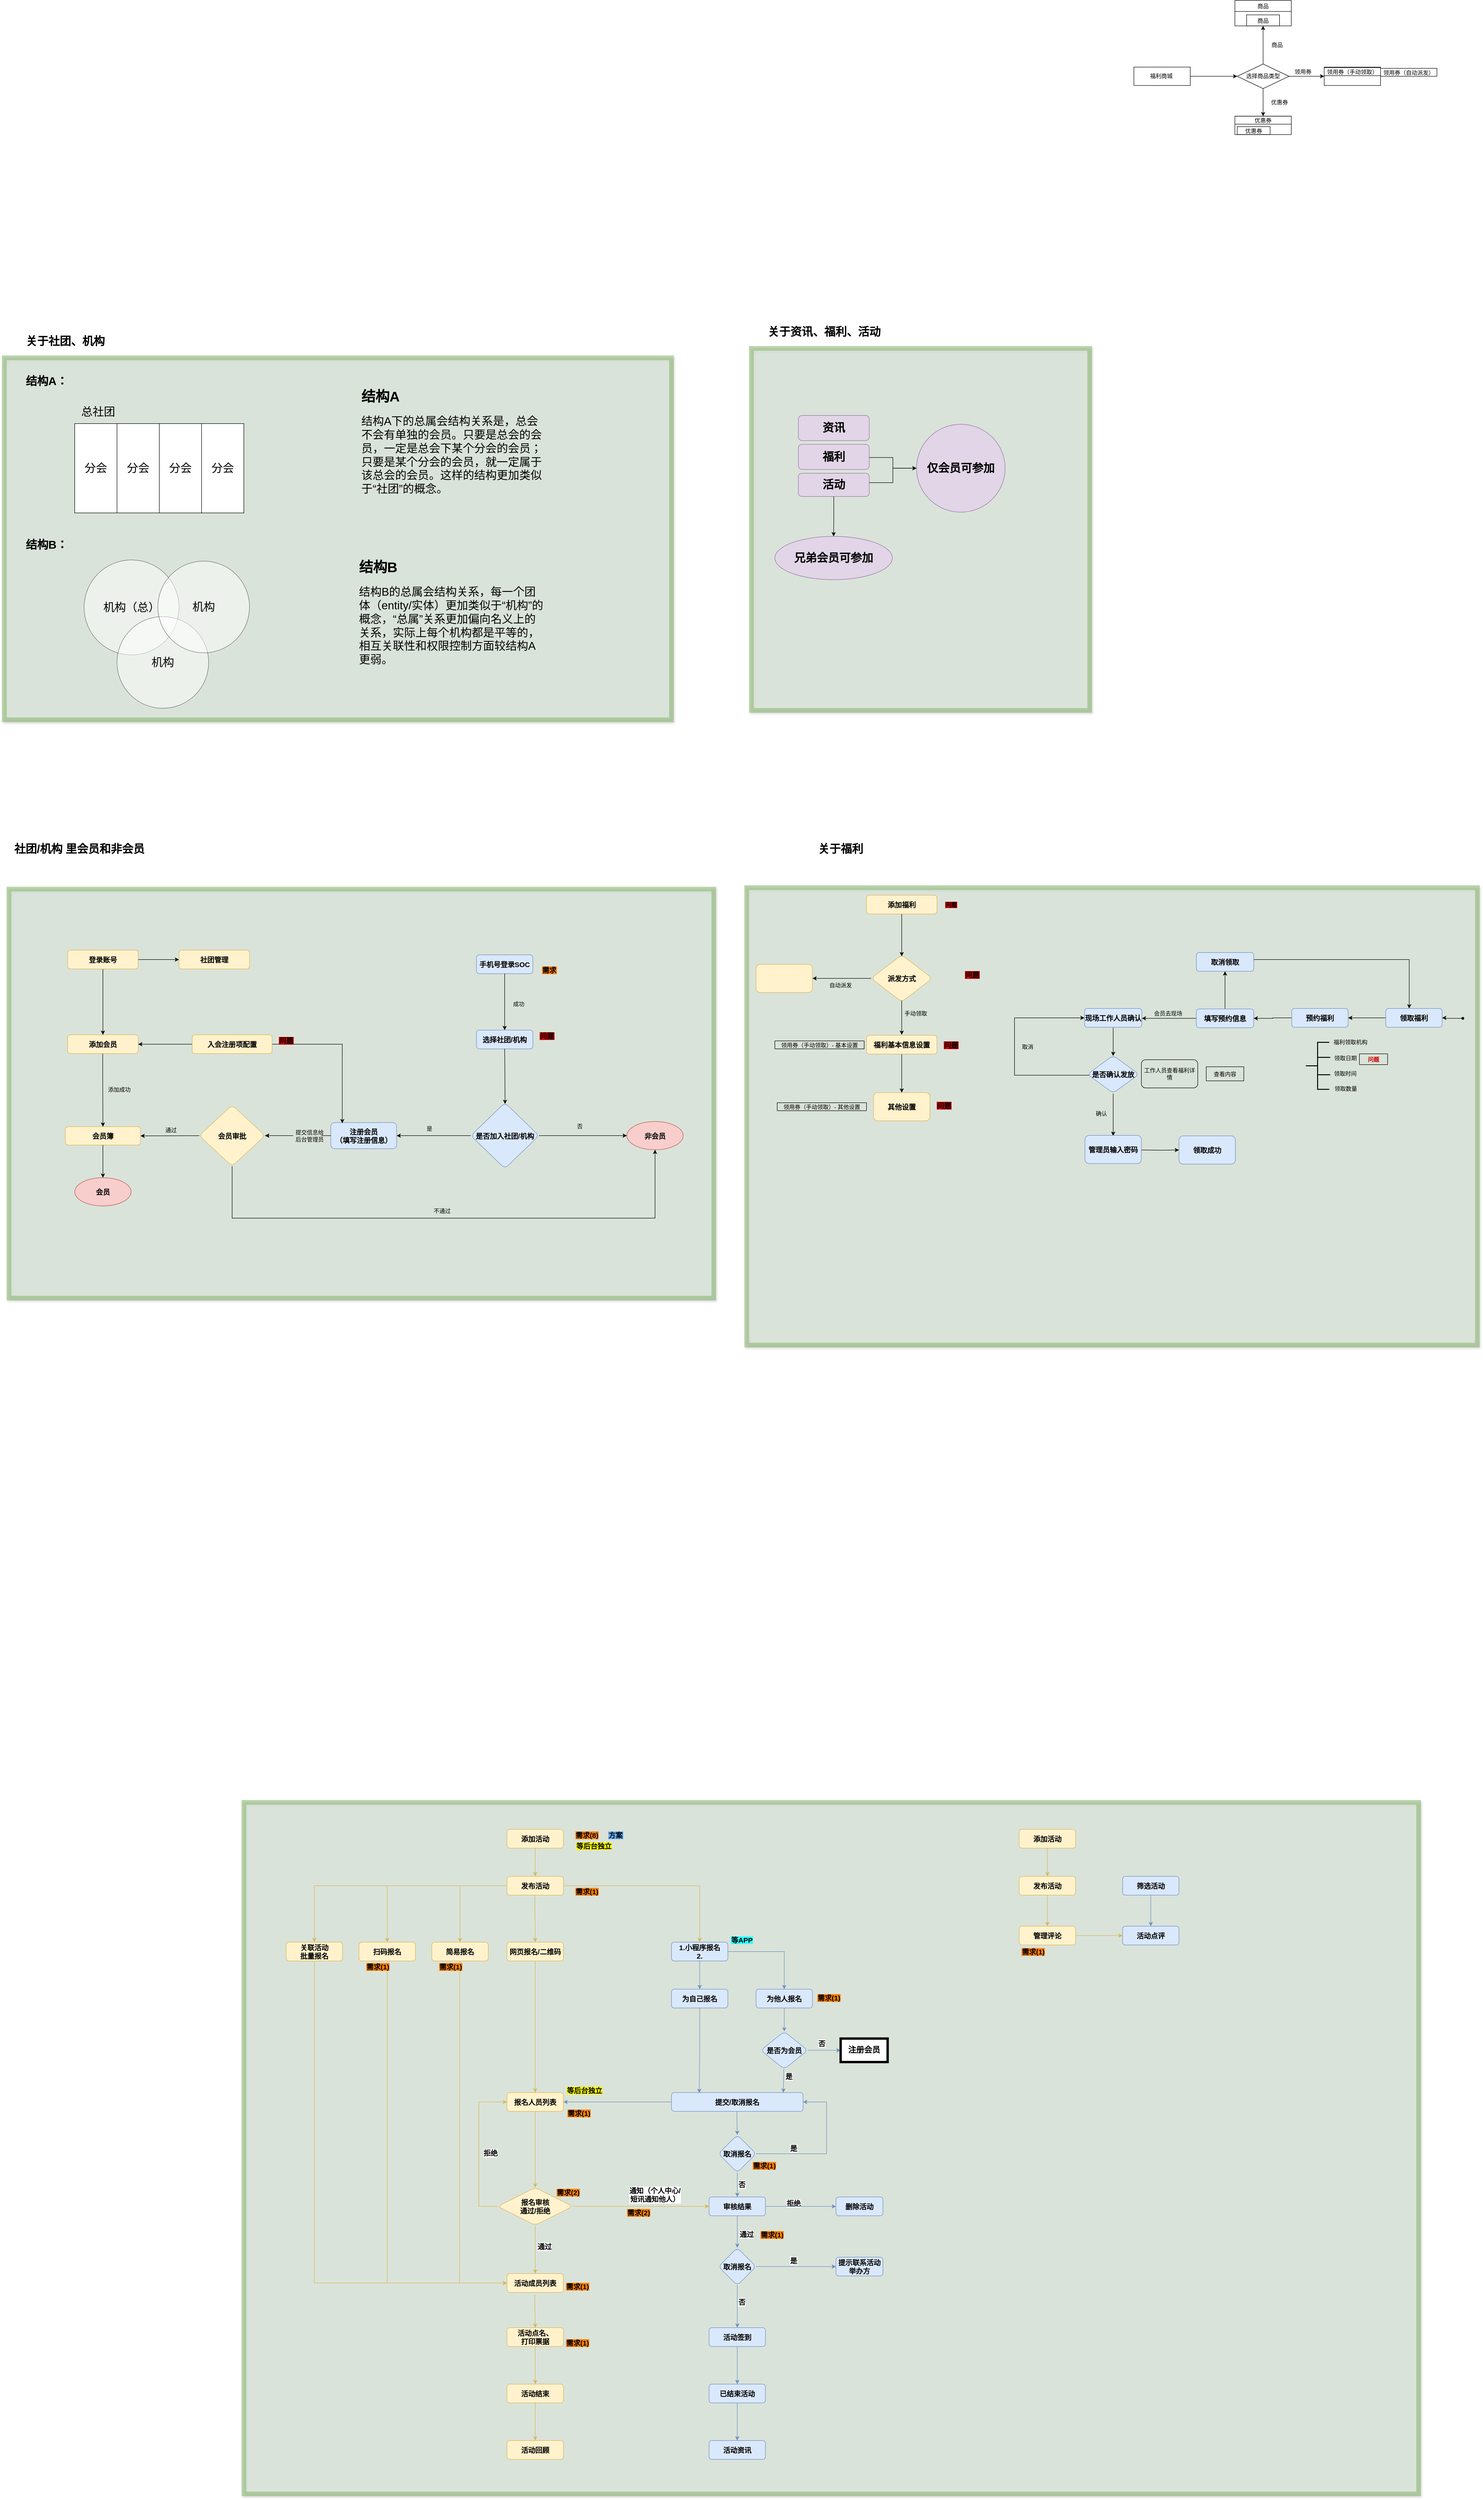 <mxfile version="16.0.3" type="github">
  <diagram id="C5RBs43oDa-KdzZeNtuy" name="Page-1">
    <mxGraphModel dx="1940" dy="5455" grid="1" gridSize="10" guides="1" tooltips="1" connect="1" arrows="1" fold="1" page="1" pageScale="1" pageWidth="827" pageHeight="1169" background="#ffffff" math="0" shadow="0">
      <root>
        <mxCell id="WIyWlLk6GJQsqaUBKTNV-0" />
        <mxCell id="WIyWlLk6GJQsqaUBKTNV-1" parent="WIyWlLk6GJQsqaUBKTNV-0" />
        <mxCell id="Q8CTjy8gL7TWKLckY6P0-8" value="" style="rounded=0;whiteSpace=wrap;html=1;labelBackgroundColor=#FFFF00;strokeWidth=10;shadow=1;perimeterSpacing=10;opacity=50;fillColor=#d5e8d4;strokeColor=#82b366;" parent="WIyWlLk6GJQsqaUBKTNV-1" vertex="1">
          <mxGeometry x="-240" y="-247.5" width="2500" height="1471" as="geometry" />
        </mxCell>
        <mxCell id="WIyWlLk6GJQsqaUBKTNV-3" value="添加活动" style="rounded=1;whiteSpace=wrap;html=1;fontSize=15;glass=0;strokeWidth=1;shadow=0;fontStyle=1;fillColor=#fff2cc;strokeColor=#d6b656;fontColor=#000000;" parent="WIyWlLk6GJQsqaUBKTNV-1" vertex="1">
          <mxGeometry x="320" y="-190" width="120" height="40" as="geometry" />
        </mxCell>
        <mxCell id="WX159TqEyCOsGKeHhvjS-19" value="" style="edgeStyle=orthogonalEdgeStyle;rounded=0;orthogonalLoop=1;jettySize=auto;html=1;fontSize=12;fillColor=#fff2cc;strokeColor=#d6b656;entryX=0.5;entryY=0;entryDx=0;entryDy=0;fontColor=#000000;" parent="WIyWlLk6GJQsqaUBKTNV-1" source="WIyWlLk6GJQsqaUBKTNV-7" target="WX159TqEyCOsGKeHhvjS-20" edge="1">
          <mxGeometry relative="1" as="geometry">
            <mxPoint x="80" y="220" as="targetPoint" />
          </mxGeometry>
        </mxCell>
        <mxCell id="WIyWlLk6GJQsqaUBKTNV-7" value="发布活动" style="rounded=1;whiteSpace=wrap;html=1;fontSize=15;glass=0;strokeWidth=1;shadow=0;fillColor=#fff2cc;strokeColor=#d6b656;fontStyle=1;fontColor=#000000;" parent="WIyWlLk6GJQsqaUBKTNV-1" vertex="1">
          <mxGeometry x="320" y="-90" width="120" height="40" as="geometry" />
        </mxCell>
        <mxCell id="WX159TqEyCOsGKeHhvjS-12" value="方案" style="swimlane;fontSize=15;gradientColor=none;opacity=0;fontStyle=1;labelBorderColor=none;labelBackgroundColor=#66B2FF;fontColor=#000000;startSize=23;align=left;spacingLeft=14;" parent="WIyWlLk6GJQsqaUBKTNV-1" vertex="1" collapsed="1">
          <mxGeometry x="520" y="-190" width="70" height="23" as="geometry">
            <mxRectangle x="92.5" y="-200" width="220" height="170" as="alternateBounds" />
          </mxGeometry>
        </mxCell>
        <mxCell id="WX159TqEyCOsGKeHhvjS-13" value="1. 编辑项重新设计&lt;b&gt;【见详细流程图】&lt;/b&gt;&lt;br&gt;（1）活动基本信息&lt;br&gt;（2）报名填报信息&lt;br&gt;（3）活动限制条件&lt;br&gt;&lt;br&gt;2. 编辑排版重新设计&lt;b&gt;【见蓝湖】&lt;/b&gt;&lt;br&gt;（1）增加封面图、增加排版&amp;nbsp;" style="rounded=0;whiteSpace=wrap;html=1;fontSize=12;gradientColor=none;opacity=0;align=left;verticalAlign=top;" parent="WX159TqEyCOsGKeHhvjS-12" vertex="1">
          <mxGeometry x="20" y="30" width="240" height="110" as="geometry" />
        </mxCell>
        <mxCell id="WX159TqEyCOsGKeHhvjS-34" value="" style="edgeStyle=orthogonalEdgeStyle;rounded=0;orthogonalLoop=1;jettySize=auto;html=1;fontSize=12;endArrow=classic;endFill=1;fillColor=#dae8fc;strokeColor=#6c8ebf;fontColor=#000000;entryX=0.211;entryY=0.024;entryDx=0;entryDy=0;entryPerimeter=0;" parent="WIyWlLk6GJQsqaUBKTNV-1" source="WX159TqEyCOsGKeHhvjS-17" target="WX159TqEyCOsGKeHhvjS-92" edge="1">
          <mxGeometry relative="1" as="geometry">
            <mxPoint x="730" y="310" as="targetPoint" />
          </mxGeometry>
        </mxCell>
        <mxCell id="WX159TqEyCOsGKeHhvjS-17" value="为自己报名" style="rounded=1;whiteSpace=wrap;html=1;fontSize=15;glass=0;strokeWidth=1;shadow=0;fontStyle=1;fillColor=#dae8fc;strokeColor=#6c8ebf;fontColor=#000000;" parent="WIyWlLk6GJQsqaUBKTNV-1" vertex="1">
          <mxGeometry x="670" y="150" width="120" height="40" as="geometry" />
        </mxCell>
        <mxCell id="WX159TqEyCOsGKeHhvjS-20" value="简易报名" style="rounded=1;whiteSpace=wrap;html=1;fontSize=15;glass=0;strokeWidth=1;shadow=0;fillColor=#fff2cc;strokeColor=#d6b656;fontStyle=1;" parent="WIyWlLk6GJQsqaUBKTNV-1" vertex="1">
          <mxGeometry x="160" y="50" width="120" height="40" as="geometry" />
        </mxCell>
        <mxCell id="WX159TqEyCOsGKeHhvjS-21" value="" style="endArrow=classic;html=1;rounded=0;fontSize=12;entryX=0.5;entryY=0;entryDx=0;entryDy=0;fillColor=#dae8fc;strokeColor=#6c8ebf;fontColor=#000000;exitX=0.5;exitY=1;exitDx=0;exitDy=0;" parent="WIyWlLk6GJQsqaUBKTNV-1" source="CLERFuuJvT8i6gnzWTEx-2" target="WX159TqEyCOsGKeHhvjS-17" edge="1">
          <mxGeometry width="50" height="50" relative="1" as="geometry">
            <mxPoint x="730" y="110" as="sourcePoint" />
            <mxPoint x="730" y="200" as="targetPoint" />
          </mxGeometry>
        </mxCell>
        <mxCell id="WX159TqEyCOsGKeHhvjS-27" value="" style="endArrow=classic;html=1;rounded=0;fontSize=12;fillColor=#fff2cc;strokeColor=#d6b656;entryX=0.5;entryY=0;entryDx=0;entryDy=0;fontColor=#000000;exitX=0.5;exitY=1;exitDx=0;exitDy=0;" parent="WIyWlLk6GJQsqaUBKTNV-1" source="WIyWlLk6GJQsqaUBKTNV-3" target="WIyWlLk6GJQsqaUBKTNV-7" edge="1">
          <mxGeometry width="50" height="50" relative="1" as="geometry">
            <mxPoint x="219.5" y="120" as="sourcePoint" />
            <mxPoint x="219.5" y="190" as="targetPoint" />
          </mxGeometry>
        </mxCell>
        <mxCell id="WX159TqEyCOsGKeHhvjS-28" value="网页报名/二维码" style="whiteSpace=wrap;html=1;fontSize=15;fillColor=#fff2cc;strokeColor=#d6b656;rounded=1;glass=0;strokeWidth=1;shadow=0;fontStyle=1;fontColor=#000000;" parent="WIyWlLk6GJQsqaUBKTNV-1" vertex="1">
          <mxGeometry x="320" y="50" width="120" height="40" as="geometry" />
        </mxCell>
        <mxCell id="WX159TqEyCOsGKeHhvjS-81" value="" style="edgeStyle=orthogonalEdgeStyle;rounded=0;orthogonalLoop=1;jettySize=auto;html=1;fontSize=12;endArrow=classic;endFill=1;fillColor=#dae8fc;strokeColor=#6c8ebf;exitX=0.5;exitY=1;exitDx=0;exitDy=0;fontColor=#000000;" parent="WIyWlLk6GJQsqaUBKTNV-1" source="WX159TqEyCOsGKeHhvjS-84" target="WX159TqEyCOsGKeHhvjS-80" edge="1">
          <mxGeometry relative="1" as="geometry" />
        </mxCell>
        <mxCell id="WX159TqEyCOsGKeHhvjS-85" value="" style="edgeStyle=orthogonalEdgeStyle;rounded=0;orthogonalLoop=1;jettySize=auto;html=1;fontSize=12;endArrow=classic;endFill=1;fillColor=#dae8fc;strokeColor=#6c8ebf;entryX=0.5;entryY=0;entryDx=0;entryDy=0;fontColor=#000000;" parent="WIyWlLk6GJQsqaUBKTNV-1" source="WX159TqEyCOsGKeHhvjS-33" target="WX159TqEyCOsGKeHhvjS-84" edge="1">
          <mxGeometry relative="1" as="geometry">
            <Array as="points" />
          </mxGeometry>
        </mxCell>
        <mxCell id="WX159TqEyCOsGKeHhvjS-93" value="" style="edgeStyle=orthogonalEdgeStyle;rounded=0;orthogonalLoop=1;jettySize=auto;html=1;fontSize=12;endArrow=classic;endFill=1;exitX=0.5;exitY=1;exitDx=0;exitDy=0;entryX=0.5;entryY=0;entryDx=0;entryDy=0;fillColor=#dae8fc;strokeColor=#6c8ebf;fontColor=#000000;" parent="WIyWlLk6GJQsqaUBKTNV-1" source="WX159TqEyCOsGKeHhvjS-101" target="WX159TqEyCOsGKeHhvjS-33" edge="1">
          <mxGeometry relative="1" as="geometry">
            <mxPoint x="770" y="630" as="targetPoint" />
          </mxGeometry>
        </mxCell>
        <mxCell id="WX159TqEyCOsGKeHhvjS-33" value="审核结果" style="rounded=1;whiteSpace=wrap;html=1;fontSize=15;fillColor=#dae8fc;strokeColor=#6c8ebf;glass=0;strokeWidth=1;shadow=0;fontStyle=1;fontColor=#000000;" parent="WIyWlLk6GJQsqaUBKTNV-1" vertex="1">
          <mxGeometry x="750" y="592" width="120" height="40" as="geometry" />
        </mxCell>
        <mxCell id="WX159TqEyCOsGKeHhvjS-50" value="" style="edgeStyle=orthogonalEdgeStyle;rounded=0;orthogonalLoop=1;jettySize=auto;html=1;fontSize=12;endArrow=classic;endFill=1;fillColor=#fff2cc;strokeColor=#d6b656;exitX=0.5;exitY=1;exitDx=0;exitDy=0;fontColor=#000000;" parent="WIyWlLk6GJQsqaUBKTNV-1" source="WX159TqEyCOsGKeHhvjS-67" target="WX159TqEyCOsGKeHhvjS-49" edge="1">
          <mxGeometry relative="1" as="geometry">
            <mxPoint x="370" y="1240" as="sourcePoint" />
            <Array as="points">
              <mxPoint x="380" y="990" />
              <mxPoint x="380" y="990" />
            </Array>
          </mxGeometry>
        </mxCell>
        <mxCell id="WX159TqEyCOsGKeHhvjS-52" value="" style="edgeStyle=orthogonalEdgeStyle;rounded=0;orthogonalLoop=1;jettySize=auto;html=1;fontSize=12;endArrow=classic;endFill=1;fillColor=#fff2cc;strokeColor=#d6b656;fontColor=#000000;" parent="WIyWlLk6GJQsqaUBKTNV-1" source="WX159TqEyCOsGKeHhvjS-49" target="WX159TqEyCOsGKeHhvjS-51" edge="1">
          <mxGeometry relative="1" as="geometry" />
        </mxCell>
        <mxCell id="WX159TqEyCOsGKeHhvjS-49" value="活动结束" style="whiteSpace=wrap;html=1;fontSize=15;fillColor=#fff2cc;strokeColor=#d6b656;rounded=1;glass=0;strokeWidth=1;shadow=0;fontStyle=1;fontColor=#000000;" parent="WIyWlLk6GJQsqaUBKTNV-1" vertex="1">
          <mxGeometry x="320" y="990" width="120" height="40" as="geometry" />
        </mxCell>
        <mxCell id="WX159TqEyCOsGKeHhvjS-51" value="活动回顾" style="whiteSpace=wrap;html=1;fontSize=15;fillColor=#fff2cc;strokeColor=#d6b656;rounded=1;glass=0;strokeWidth=1;shadow=0;fontStyle=1;fontColor=#000000;" parent="WIyWlLk6GJQsqaUBKTNV-1" vertex="1">
          <mxGeometry x="320" y="1110" width="120" height="40" as="geometry" />
        </mxCell>
        <mxCell id="WX159TqEyCOsGKeHhvjS-53" value="" style="endArrow=classic;html=1;rounded=0;fontSize=12;exitX=1;exitY=0.5;exitDx=0;exitDy=0;entryX=0.5;entryY=0;entryDx=0;entryDy=0;fillColor=#fff2cc;strokeColor=#d6b656;fontColor=#000000;" parent="WIyWlLk6GJQsqaUBKTNV-1" source="WIyWlLk6GJQsqaUBKTNV-7" target="CLERFuuJvT8i6gnzWTEx-2" edge="1">
          <mxGeometry width="50" height="50" relative="1" as="geometry">
            <mxPoint x="290" y="260" as="sourcePoint" />
            <mxPoint x="340" y="210" as="targetPoint" />
            <Array as="points">
              <mxPoint x="730" y="-70" />
            </Array>
          </mxGeometry>
        </mxCell>
        <mxCell id="WX159TqEyCOsGKeHhvjS-67" value="活动点名、&lt;br&gt;打印票据" style="whiteSpace=wrap;html=1;fontSize=15;fillColor=#fff2cc;strokeColor=#d6b656;rounded=1;glass=0;strokeWidth=1;shadow=0;fontStyle=1;fontColor=#000000;" parent="WIyWlLk6GJQsqaUBKTNV-1" vertex="1">
          <mxGeometry x="320" y="870" width="120" height="40" as="geometry" />
        </mxCell>
        <mxCell id="WX159TqEyCOsGKeHhvjS-83" value="" style="edgeStyle=orthogonalEdgeStyle;rounded=0;orthogonalLoop=1;jettySize=auto;html=1;fontSize=12;endArrow=classic;endFill=1;fillColor=#dae8fc;strokeColor=#6c8ebf;fontColor=#000000;" parent="WIyWlLk6GJQsqaUBKTNV-1" source="WX159TqEyCOsGKeHhvjS-80" target="WX159TqEyCOsGKeHhvjS-82" edge="1">
          <mxGeometry relative="1" as="geometry" />
        </mxCell>
        <mxCell id="WX159TqEyCOsGKeHhvjS-80" value="已结束活动" style="whiteSpace=wrap;html=1;fontSize=15;fillColor=#dae8fc;strokeColor=#6c8ebf;rounded=1;glass=0;strokeWidth=1;shadow=0;fontStyle=1;fontColor=#000000;" parent="WIyWlLk6GJQsqaUBKTNV-1" vertex="1">
          <mxGeometry x="750" y="990" width="120" height="40" as="geometry" />
        </mxCell>
        <mxCell id="WX159TqEyCOsGKeHhvjS-82" value="活动资讯" style="whiteSpace=wrap;html=1;fontSize=15;fillColor=#dae8fc;strokeColor=#6c8ebf;rounded=1;glass=0;strokeWidth=1;shadow=0;fontStyle=1;fontColor=#000000;" parent="WIyWlLk6GJQsqaUBKTNV-1" vertex="1">
          <mxGeometry x="750" y="1110" width="120" height="40" as="geometry" />
        </mxCell>
        <mxCell id="WX159TqEyCOsGKeHhvjS-96" value="" style="edgeStyle=orthogonalEdgeStyle;rounded=0;orthogonalLoop=1;jettySize=auto;html=1;fontSize=12;endArrow=classic;endFill=1;fillColor=#dae8fc;strokeColor=#6c8ebf;fontColor=#000000;" parent="WIyWlLk6GJQsqaUBKTNV-1" source="WX159TqEyCOsGKeHhvjS-84" target="WX159TqEyCOsGKeHhvjS-95" edge="1">
          <mxGeometry relative="1" as="geometry" />
        </mxCell>
        <mxCell id="WX159TqEyCOsGKeHhvjS-84" value="取消报名" style="rhombus;whiteSpace=wrap;html=1;fontSize=15;fillColor=#dae8fc;strokeColor=#6c8ebf;rounded=1;glass=0;strokeWidth=1;shadow=0;fontStyle=1;fontColor=#000000;" parent="WIyWlLk6GJQsqaUBKTNV-1" vertex="1">
          <mxGeometry x="770" y="700" width="80" height="80" as="geometry" />
        </mxCell>
        <mxCell id="WX159TqEyCOsGKeHhvjS-92" value="提交/取消报名" style="whiteSpace=wrap;html=1;fontSize=15;fillColor=#dae8fc;strokeColor=#6c8ebf;rounded=1;glass=0;strokeWidth=1;shadow=0;fontStyle=1;fontColor=#000000;" parent="WIyWlLk6GJQsqaUBKTNV-1" vertex="1">
          <mxGeometry x="670" y="369.82" width="280" height="40" as="geometry" />
        </mxCell>
        <mxCell id="WX159TqEyCOsGKeHhvjS-95" value="活动签到" style="whiteSpace=wrap;html=1;fontSize=15;fillColor=#dae8fc;strokeColor=#6c8ebf;rounded=1;glass=0;strokeWidth=1;shadow=0;fontStyle=1;fontColor=#000000;" parent="WIyWlLk6GJQsqaUBKTNV-1" vertex="1">
          <mxGeometry x="750" y="870" width="120" height="40" as="geometry" />
        </mxCell>
        <mxCell id="WX159TqEyCOsGKeHhvjS-99" value="是" style="text;html=1;align=center;verticalAlign=middle;whiteSpace=wrap;rounded=0;labelBackgroundColor=#FFFFFF;labelBorderColor=none;fontSize=15;opacity=0;fontStyle=1;fontColor=#000000;" parent="WIyWlLk6GJQsqaUBKTNV-1" vertex="1">
          <mxGeometry x="900" y="712" width="60" height="30" as="geometry" />
        </mxCell>
        <mxCell id="WX159TqEyCOsGKeHhvjS-100" value="否" style="text;html=1;align=center;verticalAlign=middle;whiteSpace=wrap;rounded=0;labelBackgroundColor=#FFFFFF;labelBorderColor=none;fontSize=15;opacity=0;fontStyle=1;fontColor=#000000;" parent="WIyWlLk6GJQsqaUBKTNV-1" vertex="1">
          <mxGeometry x="790" y="800" width="60" height="30" as="geometry" />
        </mxCell>
        <mxCell id="WX159TqEyCOsGKeHhvjS-101" value="取消报名" style="rhombus;whiteSpace=wrap;html=1;fontSize=15;fillColor=#dae8fc;strokeColor=#6c8ebf;rounded=1;glass=0;strokeWidth=1;shadow=0;fontStyle=1;fontColor=#000000;" parent="WIyWlLk6GJQsqaUBKTNV-1" vertex="1">
          <mxGeometry x="770" y="460" width="80" height="80" as="geometry" />
        </mxCell>
        <mxCell id="WX159TqEyCOsGKeHhvjS-104" value="是" style="text;html=1;align=center;verticalAlign=middle;whiteSpace=wrap;rounded=0;labelBackgroundColor=#FFFFFF;labelBorderColor=none;fontSize=15;opacity=0;fontStyle=1;fontColor=#000000;" parent="WIyWlLk6GJQsqaUBKTNV-1" vertex="1">
          <mxGeometry x="900" y="473" width="60" height="30" as="geometry" />
        </mxCell>
        <mxCell id="WX159TqEyCOsGKeHhvjS-105" value="否" style="text;html=1;align=center;verticalAlign=middle;whiteSpace=wrap;rounded=0;labelBackgroundColor=#FFFFFF;labelBorderColor=none;fontSize=15;opacity=0;fontStyle=1;fontColor=#000000;" parent="WIyWlLk6GJQsqaUBKTNV-1" vertex="1">
          <mxGeometry x="790" y="550" width="60" height="30" as="geometry" />
        </mxCell>
        <mxCell id="WX159TqEyCOsGKeHhvjS-106" value="" style="endArrow=classic;html=1;rounded=0;fontSize=12;fillColor=#fff2cc;strokeColor=#d6b656;fontColor=#000000;entryX=0.5;entryY=0;entryDx=0;entryDy=0;startArrow=none;exitX=0.5;exitY=1;exitDx=0;exitDy=0;" parent="WIyWlLk6GJQsqaUBKTNV-1" source="CLERFuuJvT8i6gnzWTEx-48" target="CLERFuuJvT8i6gnzWTEx-42" edge="1">
          <mxGeometry width="50" height="50" relative="1" as="geometry">
            <mxPoint x="390" y="665" as="sourcePoint" />
            <mxPoint x="380" y="745" as="targetPoint" />
          </mxGeometry>
        </mxCell>
        <mxCell id="WX159TqEyCOsGKeHhvjS-108" value="通过" style="text;html=1;align=center;verticalAlign=middle;whiteSpace=wrap;rounded=0;labelBackgroundColor=#FFFFFF;labelBorderColor=none;fontSize=15;opacity=0;fontStyle=1;fontColor=#000000;" parent="WIyWlLk6GJQsqaUBKTNV-1" vertex="1">
          <mxGeometry x="800" y="656" width="60" height="30" as="geometry" />
        </mxCell>
        <mxCell id="WX159TqEyCOsGKeHhvjS-111" value="拒绝" style="text;html=1;align=center;verticalAlign=middle;whiteSpace=wrap;rounded=0;labelBackgroundColor=#FFFFFF;labelBorderColor=none;fontSize=15;opacity=0;fontStyle=1;fontColor=#000000;" parent="WIyWlLk6GJQsqaUBKTNV-1" vertex="1">
          <mxGeometry x="900" y="590" width="60" height="30" as="geometry" />
        </mxCell>
        <mxCell id="WX159TqEyCOsGKeHhvjS-112" value="删除活动" style="rounded=1;whiteSpace=wrap;html=1;fontSize=15;fillColor=#dae8fc;strokeColor=#6c8ebf;glass=0;strokeWidth=1;shadow=0;fontStyle=1;fontColor=#000000;" parent="WIyWlLk6GJQsqaUBKTNV-1" vertex="1">
          <mxGeometry x="1020" y="592" width="100" height="40" as="geometry" />
        </mxCell>
        <mxCell id="WX159TqEyCOsGKeHhvjS-113" value="" style="endArrow=classic;html=1;rounded=0;fontSize=12;exitX=1;exitY=0.5;exitDx=0;exitDy=0;entryX=0;entryY=0.5;entryDx=0;entryDy=0;fillColor=#dae8fc;strokeColor=#6c8ebf;fontColor=#000000;" parent="WIyWlLk6GJQsqaUBKTNV-1" source="WX159TqEyCOsGKeHhvjS-33" target="WX159TqEyCOsGKeHhvjS-112" edge="1">
          <mxGeometry width="50" height="50" relative="1" as="geometry">
            <mxPoint x="560" y="730" as="sourcePoint" />
            <mxPoint x="610" y="680" as="targetPoint" />
          </mxGeometry>
        </mxCell>
        <mxCell id="Q8CTjy8gL7TWKLckY6P0-0" value="等后台独立" style="swimlane;fontSize=15;opacity=0;fontStyle=1;labelBorderColor=none;labelBackgroundColor=#FFFF00;fillColor=#e1d5e7;strokeColor=#9673a6;" parent="WIyWlLk6GJQsqaUBKTNV-1" vertex="1" collapsed="1">
          <mxGeometry x="450" y="-167" width="110" height="23" as="geometry">
            <mxRectangle x="280" y="88.5" width="220" height="170" as="alternateBounds" />
          </mxGeometry>
        </mxCell>
        <mxCell id="Q8CTjy8gL7TWKLckY6P0-1" value="1. 编辑项重新设计&lt;b&gt;【见详细流程图】&lt;/b&gt;&lt;br&gt;（1）活动基本信息&lt;br&gt;（2）报名填报信息&lt;br&gt;（3）活动限制条件&lt;br&gt;&lt;br&gt;2. 编辑排版重新设计&lt;b&gt;【见蓝湖】&lt;/b&gt;&lt;br&gt;（1）增加封面图、增加排版&amp;nbsp;" style="rounded=0;whiteSpace=wrap;html=1;fontSize=12;gradientColor=none;opacity=0;align=left;verticalAlign=top;" parent="Q8CTjy8gL7TWKLckY6P0-0" vertex="1">
          <mxGeometry x="20" y="30" width="240" height="110" as="geometry" />
        </mxCell>
        <mxCell id="Q8CTjy8gL7TWKLckY6P0-2" value="等APP" style="swimlane;fontSize=15;opacity=0;fontStyle=1;labelBorderColor=none;labelBackgroundColor=#33FFFF;fillColor=#e1d5e7;strokeColor=#9673a6;" parent="WIyWlLk6GJQsqaUBKTNV-1" vertex="1" collapsed="1">
          <mxGeometry x="780" y="33" width="80" height="23" as="geometry">
            <mxRectangle x="280" y="88.5" width="220" height="170" as="alternateBounds" />
          </mxGeometry>
        </mxCell>
        <mxCell id="Q8CTjy8gL7TWKLckY6P0-3" value="1. 编辑项重新设计&lt;b&gt;【见详细流程图】&lt;/b&gt;&lt;br&gt;（1）活动基本信息&lt;br&gt;（2）报名填报信息&lt;br&gt;（3）活动限制条件&lt;br&gt;&lt;br&gt;2. 编辑排版重新设计&lt;b&gt;【见蓝湖】&lt;/b&gt;&lt;br&gt;（1）增加封面图、增加排版&amp;nbsp;" style="rounded=0;whiteSpace=wrap;html=1;fontSize=12;gradientColor=none;opacity=0;align=left;verticalAlign=top;" parent="Q8CTjy8gL7TWKLckY6P0-2" vertex="1">
          <mxGeometry x="20" y="30" width="240" height="110" as="geometry" />
        </mxCell>
        <mxCell id="Q8CTjy8gL7TWKLckY6P0-9" value="" style="rounded=0;whiteSpace=wrap;html=1;labelBackgroundColor=#FFFF00;strokeWidth=10;shadow=1;perimeterSpacing=10;opacity=50;fillColor=#d5e8d4;strokeColor=#82b366;" parent="WIyWlLk6GJQsqaUBKTNV-1" vertex="1">
          <mxGeometry x="-740" y="-2190" width="1500" height="870" as="geometry" />
        </mxCell>
        <mxCell id="Q8CTjy8gL7TWKLckY6P0-13" value="等后台独立" style="swimlane;fontSize=15;opacity=0;fontStyle=1;labelBorderColor=none;labelBackgroundColor=#FFFF00;fillColor=#e1d5e7;strokeColor=#9673a6;" parent="WIyWlLk6GJQsqaUBKTNV-1" vertex="1" collapsed="1">
          <mxGeometry x="420" y="353" width="130" height="27.18" as="geometry">
            <mxRectangle x="280" y="88.5" width="220" height="170" as="alternateBounds" />
          </mxGeometry>
        </mxCell>
        <mxCell id="Q8CTjy8gL7TWKLckY6P0-14" value="1. 编辑项重新设计&lt;b&gt;【见详细流程图】&lt;/b&gt;&lt;br&gt;（1）活动基本信息&lt;br&gt;（2）报名填报信息&lt;br&gt;（3）活动限制条件&lt;br&gt;&lt;br&gt;2. 编辑排版重新设计&lt;b&gt;【见蓝湖】&lt;/b&gt;&lt;br&gt;（1）增加封面图、增加排版&amp;nbsp;" style="rounded=0;whiteSpace=wrap;html=1;fontSize=12;gradientColor=none;opacity=0;align=left;verticalAlign=top;" parent="Q8CTjy8gL7TWKLckY6P0-13" vertex="1">
          <mxGeometry x="20" y="30" width="240" height="110" as="geometry" />
        </mxCell>
        <mxCell id="3B7eSZ0378xvD8d0vk0m-49" value="" style="group;rotation=90;" parent="WIyWlLk6GJQsqaUBKTNV-1" vertex="1" connectable="0">
          <mxGeometry x="-620" y="-1880" width="1315" height="610" as="geometry" />
        </mxCell>
        <mxCell id="Q8CTjy8gL7TWKLckY6P0-10" value="会员簿" style="rounded=1;whiteSpace=wrap;html=1;fontSize=15;glass=0;strokeWidth=1;shadow=0;fontStyle=1;fillColor=#fff2cc;strokeColor=#d6b656;fontColor=#000000;" parent="3B7eSZ0378xvD8d0vk0m-49" vertex="1">
          <mxGeometry y="195.5" width="160" height="39" as="geometry" />
        </mxCell>
        <mxCell id="Q8CTjy8gL7TWKLckY6P0-11" value="添加会员" style="rounded=1;whiteSpace=wrap;html=1;fontSize=15;glass=0;strokeWidth=1;shadow=0;fontStyle=1;fillColor=#fff2cc;strokeColor=#d6b656;fontColor=#000000;" parent="3B7eSZ0378xvD8d0vk0m-49" vertex="1">
          <mxGeometry x="5" width="150" height="40" as="geometry" />
        </mxCell>
        <mxCell id="3B7eSZ0378xvD8d0vk0m-1" value="是否加入社团/机构" style="rhombus;whiteSpace=wrap;html=1;fontSize=15;fillColor=#dae8fc;strokeColor=#6c8ebf;rounded=1;glass=0;strokeWidth=1;shadow=0;fontStyle=1;" parent="3B7eSZ0378xvD8d0vk0m-49" vertex="1">
          <mxGeometry x="863" y="144.5" width="145" height="140" as="geometry" />
        </mxCell>
        <mxCell id="3B7eSZ0378xvD8d0vk0m-9" value="非会员" style="ellipse;whiteSpace=wrap;html=1;fontSize=15;fillColor=#f8cecc;strokeColor=#b85450;rounded=1;glass=0;strokeWidth=1;shadow=0;fontStyle=1;" parent="3B7eSZ0378xvD8d0vk0m-49" vertex="1">
          <mxGeometry x="1195" y="184.5" width="120" height="60" as="geometry" />
        </mxCell>
        <mxCell id="3B7eSZ0378xvD8d0vk0m-10" value="" style="edgeStyle=orthogonalEdgeStyle;rounded=0;orthogonalLoop=1;jettySize=auto;html=1;" parent="3B7eSZ0378xvD8d0vk0m-49" source="3B7eSZ0378xvD8d0vk0m-1" target="3B7eSZ0378xvD8d0vk0m-9" edge="1">
          <mxGeometry relative="1" as="geometry" />
        </mxCell>
        <mxCell id="3B7eSZ0378xvD8d0vk0m-30" value="" style="edgeStyle=orthogonalEdgeStyle;rounded=0;orthogonalLoop=1;jettySize=auto;html=1;startArrow=none;" parent="3B7eSZ0378xvD8d0vk0m-49" source="3B7eSZ0378xvD8d0vk0m-31" edge="1">
          <mxGeometry relative="1" as="geometry">
            <mxPoint x="425.0" y="214.5" as="targetPoint" />
          </mxGeometry>
        </mxCell>
        <mxCell id="3B7eSZ0378xvD8d0vk0m-23" value="注册会员&lt;br&gt;（填写注册信息）" style="whiteSpace=wrap;html=1;fontSize=15;fillColor=#dae8fc;strokeColor=#6c8ebf;rounded=1;glass=0;strokeWidth=1;shadow=0;fontStyle=1;" parent="3B7eSZ0378xvD8d0vk0m-49" vertex="1">
          <mxGeometry x="565" y="186.75" width="140" height="55.5" as="geometry" />
        </mxCell>
        <mxCell id="3B7eSZ0378xvD8d0vk0m-24" value="" style="edgeStyle=orthogonalEdgeStyle;rounded=0;orthogonalLoop=1;jettySize=auto;html=1;" parent="3B7eSZ0378xvD8d0vk0m-49" source="3B7eSZ0378xvD8d0vk0m-1" target="3B7eSZ0378xvD8d0vk0m-23" edge="1">
          <mxGeometry relative="1" as="geometry" />
        </mxCell>
        <mxCell id="3B7eSZ0378xvD8d0vk0m-27" value="否" style="text;html=1;strokeColor=none;fillColor=none;align=center;verticalAlign=middle;whiteSpace=wrap;rounded=0;" parent="3B7eSZ0378xvD8d0vk0m-49" vertex="1">
          <mxGeometry x="1065" y="180" width="60" height="30" as="geometry" />
        </mxCell>
        <mxCell id="3B7eSZ0378xvD8d0vk0m-28" value="是" style="text;html=1;strokeColor=none;fillColor=none;align=center;verticalAlign=middle;whiteSpace=wrap;rounded=0;" parent="3B7eSZ0378xvD8d0vk0m-49" vertex="1">
          <mxGeometry x="745" y="184.5" width="60" height="30" as="geometry" />
        </mxCell>
        <mxCell id="3B7eSZ0378xvD8d0vk0m-31" value="提交信息给后台管理员" style="text;html=1;strokeColor=none;fillColor=none;align=center;verticalAlign=middle;whiteSpace=wrap;rounded=0;" parent="3B7eSZ0378xvD8d0vk0m-49" vertex="1">
          <mxGeometry x="485" y="199.5" width="70" height="30" as="geometry" />
        </mxCell>
        <mxCell id="3B7eSZ0378xvD8d0vk0m-32" value="" style="edgeStyle=orthogonalEdgeStyle;rounded=0;orthogonalLoop=1;jettySize=auto;html=1;endArrow=none;" parent="3B7eSZ0378xvD8d0vk0m-49" source="3B7eSZ0378xvD8d0vk0m-23" target="3B7eSZ0378xvD8d0vk0m-31" edge="1">
          <mxGeometry relative="1" as="geometry">
            <mxPoint x="565" y="214.52" as="sourcePoint" />
            <mxPoint x="475" y="214.52" as="targetPoint" />
          </mxGeometry>
        </mxCell>
        <mxCell id="3B7eSZ0378xvD8d0vk0m-34" value="会员审批" style="rhombus;whiteSpace=wrap;html=1;fontSize=15;fillColor=#fff2cc;strokeColor=#d6b656;rounded=1;glass=0;strokeWidth=1;shadow=0;fontStyle=1;" parent="3B7eSZ0378xvD8d0vk0m-49" vertex="1">
          <mxGeometry x="285" y="149.5" width="140" height="130" as="geometry" />
        </mxCell>
        <mxCell id="3B7eSZ0378xvD8d0vk0m-37" value="" style="edgeStyle=orthogonalEdgeStyle;rounded=0;orthogonalLoop=1;jettySize=auto;html=1;" parent="3B7eSZ0378xvD8d0vk0m-49" source="3B7eSZ0378xvD8d0vk0m-31" target="3B7eSZ0378xvD8d0vk0m-34" edge="1">
          <mxGeometry relative="1" as="geometry" />
        </mxCell>
        <mxCell id="3B7eSZ0378xvD8d0vk0m-35" value="" style="endArrow=classic;html=1;rounded=0;entryX=1;entryY=0.5;entryDx=0;entryDy=0;" parent="3B7eSZ0378xvD8d0vk0m-49" source="3B7eSZ0378xvD8d0vk0m-34" target="Q8CTjy8gL7TWKLckY6P0-10" edge="1">
          <mxGeometry width="50" height="50" relative="1" as="geometry">
            <mxPoint x="245" y="210" as="sourcePoint" />
            <mxPoint x="245" y="50" as="targetPoint" />
          </mxGeometry>
        </mxCell>
        <mxCell id="3B7eSZ0378xvD8d0vk0m-39" value="通过" style="text;html=1;strokeColor=none;fillColor=none;align=center;verticalAlign=middle;whiteSpace=wrap;rounded=0;" parent="3B7eSZ0378xvD8d0vk0m-49" vertex="1">
          <mxGeometry x="195" y="186.75" width="60" height="33.25" as="geometry" />
        </mxCell>
        <mxCell id="3B7eSZ0378xvD8d0vk0m-38" value="" style="edgeStyle=orthogonalEdgeStyle;rounded=0;orthogonalLoop=1;jettySize=auto;html=1;" parent="3B7eSZ0378xvD8d0vk0m-49" source="3B7eSZ0378xvD8d0vk0m-31" target="3B7eSZ0378xvD8d0vk0m-34" edge="1">
          <mxGeometry relative="1" as="geometry" />
        </mxCell>
        <mxCell id="3B7eSZ0378xvD8d0vk0m-40" value="" style="endArrow=classic;html=1;rounded=0;exitX=0.5;exitY=1;exitDx=0;exitDy=0;" parent="3B7eSZ0378xvD8d0vk0m-49" source="3B7eSZ0378xvD8d0vk0m-34" target="3B7eSZ0378xvD8d0vk0m-9" edge="1">
          <mxGeometry width="50" height="50" relative="1" as="geometry">
            <mxPoint x="295.193" y="224.679" as="sourcePoint" />
            <mxPoint x="1695" y="360" as="targetPoint" />
            <Array as="points">
              <mxPoint x="355" y="390" />
              <mxPoint x="1255" y="390" />
            </Array>
          </mxGeometry>
        </mxCell>
        <mxCell id="3B7eSZ0378xvD8d0vk0m-41" value="不通过" style="text;html=1;strokeColor=none;fillColor=none;align=center;verticalAlign=middle;whiteSpace=wrap;rounded=0;" parent="3B7eSZ0378xvD8d0vk0m-49" vertex="1">
          <mxGeometry x="772" y="358" width="60" height="33.25" as="geometry" />
        </mxCell>
        <mxCell id="3B7eSZ0378xvD8d0vk0m-42" value="" style="edgeStyle=orthogonalEdgeStyle;rounded=0;orthogonalLoop=1;jettySize=auto;html=1;entryX=0.5;entryY=0;entryDx=0;entryDy=0;" parent="3B7eSZ0378xvD8d0vk0m-49" target="Q8CTjy8gL7TWKLckY6P0-10" edge="1">
          <mxGeometry relative="1" as="geometry">
            <mxPoint x="79.63" y="40" as="sourcePoint" />
            <mxPoint x="79.63" y="100" as="targetPoint" />
            <Array as="points">
              <mxPoint x="80" y="90" />
            </Array>
          </mxGeometry>
        </mxCell>
        <mxCell id="3B7eSZ0378xvD8d0vk0m-46" value="添加成功" style="text;html=1;strokeColor=none;fillColor=none;align=center;verticalAlign=middle;whiteSpace=wrap;rounded=0;" parent="3B7eSZ0378xvD8d0vk0m-49" vertex="1">
          <mxGeometry x="85" y="100" width="60" height="33.25" as="geometry" />
        </mxCell>
        <mxCell id="3B7eSZ0378xvD8d0vk0m-47" value="会员" style="ellipse;whiteSpace=wrap;html=1;fontSize=15;fillColor=#f8cecc;strokeColor=#b85450;rounded=1;glass=0;strokeWidth=1;shadow=0;fontStyle=1;" parent="3B7eSZ0378xvD8d0vk0m-49" vertex="1">
          <mxGeometry x="20" y="304" width="120" height="60" as="geometry" />
        </mxCell>
        <mxCell id="3B7eSZ0378xvD8d0vk0m-48" value="" style="edgeStyle=orthogonalEdgeStyle;rounded=0;orthogonalLoop=1;jettySize=auto;html=1;" parent="3B7eSZ0378xvD8d0vk0m-49" source="Q8CTjy8gL7TWKLckY6P0-10" target="3B7eSZ0378xvD8d0vk0m-47" edge="1">
          <mxGeometry relative="1" as="geometry" />
        </mxCell>
        <mxCell id="3B7eSZ0378xvD8d0vk0m-51" value="" style="rounded=0;whiteSpace=wrap;html=1;labelBackgroundColor=#FFFF00;strokeWidth=10;shadow=1;perimeterSpacing=10;opacity=50;fillColor=#d5e8d4;strokeColor=#82b366;" parent="WIyWlLk6GJQsqaUBKTNV-1" vertex="1">
          <mxGeometry x="-750" y="-3320" width="1420" height="770" as="geometry" />
        </mxCell>
        <mxCell id="3B7eSZ0378xvD8d0vk0m-52" value="&lt;font style=&quot;font-size: 24px&quot;&gt;&lt;b&gt;关于社团、机构&lt;/b&gt;&lt;/font&gt;" style="text;html=1;strokeColor=none;fillColor=none;align=center;verticalAlign=middle;whiteSpace=wrap;rounded=0;" parent="WIyWlLk6GJQsqaUBKTNV-1" vertex="1">
          <mxGeometry x="-730" y="-3380" width="220" height="50" as="geometry" />
        </mxCell>
        <mxCell id="3B7eSZ0378xvD8d0vk0m-60" value="" style="group" parent="WIyWlLk6GJQsqaUBKTNV-1" vertex="1" connectable="0">
          <mxGeometry x="-600" y="-3180" width="360" height="190" as="geometry" />
        </mxCell>
        <mxCell id="3B7eSZ0378xvD8d0vk0m-53" value="分会" style="rounded=0;whiteSpace=wrap;html=1;fontSize=24;" parent="3B7eSZ0378xvD8d0vk0m-60" vertex="1">
          <mxGeometry width="90" height="190" as="geometry" />
        </mxCell>
        <mxCell id="3B7eSZ0378xvD8d0vk0m-54" value="分会" style="rounded=0;whiteSpace=wrap;html=1;fontSize=24;" parent="3B7eSZ0378xvD8d0vk0m-60" vertex="1">
          <mxGeometry x="90" width="90" height="190" as="geometry" />
        </mxCell>
        <mxCell id="3B7eSZ0378xvD8d0vk0m-55" value="分会" style="rounded=0;whiteSpace=wrap;html=1;fontSize=24;" parent="3B7eSZ0378xvD8d0vk0m-60" vertex="1">
          <mxGeometry x="180" width="90" height="190" as="geometry" />
        </mxCell>
        <mxCell id="3B7eSZ0378xvD8d0vk0m-56" value="分会" style="rounded=0;whiteSpace=wrap;html=1;fontSize=24;" parent="3B7eSZ0378xvD8d0vk0m-60" vertex="1">
          <mxGeometry x="270" width="90" height="190" as="geometry" />
        </mxCell>
        <mxCell id="3B7eSZ0378xvD8d0vk0m-61" value="总社团" style="text;html=1;strokeColor=none;fillColor=none;align=center;verticalAlign=middle;whiteSpace=wrap;rounded=0;fontSize=24;opacity=50;" parent="WIyWlLk6GJQsqaUBKTNV-1" vertex="1">
          <mxGeometry x="-600" y="-3220" width="100" height="30" as="geometry" />
        </mxCell>
        <mxCell id="3B7eSZ0378xvD8d0vk0m-76" value="&lt;font size=&quot;5&quot;&gt;&lt;b&gt;社团/机构 里会员和非会员&lt;/b&gt;&lt;/font&gt;" style="text;html=1;strokeColor=none;fillColor=none;align=center;verticalAlign=middle;whiteSpace=wrap;rounded=0;" parent="WIyWlLk6GJQsqaUBKTNV-1" vertex="1">
          <mxGeometry x="-740" y="-2300" width="300" height="50" as="geometry" />
        </mxCell>
        <mxCell id="3B7eSZ0378xvD8d0vk0m-0" value="手机号登录SOC" style="rounded=1;whiteSpace=wrap;html=1;fontSize=15;glass=0;strokeWidth=1;shadow=0;fontStyle=1;fillColor=#dae8fc;strokeColor=#6c8ebf;" parent="WIyWlLk6GJQsqaUBKTNV-1" vertex="1">
          <mxGeometry x="255" y="-2050" width="120" height="40" as="geometry" />
        </mxCell>
        <mxCell id="3B7eSZ0378xvD8d0vk0m-2" value="" style="edgeStyle=orthogonalEdgeStyle;rounded=0;orthogonalLoop=1;jettySize=auto;html=1;entryX=0.5;entryY=0;entryDx=0;entryDy=0;" parent="WIyWlLk6GJQsqaUBKTNV-1" source="3B7eSZ0378xvD8d0vk0m-0" target="3B7eSZ0378xvD8d0vk0m-77" edge="1">
          <mxGeometry relative="1" as="geometry">
            <mxPoint x="315" y="-1930" as="targetPoint" />
          </mxGeometry>
        </mxCell>
        <mxCell id="3B7eSZ0378xvD8d0vk0m-26" value="成功" style="text;html=1;strokeColor=none;fillColor=none;align=center;verticalAlign=middle;whiteSpace=wrap;rounded=0;" parent="WIyWlLk6GJQsqaUBKTNV-1" vertex="1">
          <mxGeometry x="315" y="-1960" width="60" height="30" as="geometry" />
        </mxCell>
        <mxCell id="3B7eSZ0378xvD8d0vk0m-77" value="选择社团/机构" style="rounded=1;whiteSpace=wrap;html=1;fontSize=15;glass=0;strokeWidth=1;shadow=0;fontStyle=1;fillColor=#dae8fc;strokeColor=#6c8ebf;" parent="WIyWlLk6GJQsqaUBKTNV-1" vertex="1">
          <mxGeometry x="255" y="-1890" width="120" height="40" as="geometry" />
        </mxCell>
        <mxCell id="3B7eSZ0378xvD8d0vk0m-79" value="" style="edgeStyle=orthogonalEdgeStyle;rounded=0;orthogonalLoop=1;jettySize=auto;html=1;entryX=0.502;entryY=0.019;entryDx=0;entryDy=0;entryPerimeter=0;" parent="WIyWlLk6GJQsqaUBKTNV-1" target="3B7eSZ0378xvD8d0vk0m-1" edge="1">
          <mxGeometry relative="1" as="geometry">
            <mxPoint x="315" y="-1850" as="sourcePoint" />
            <mxPoint x="314.6" y="-1810" as="targetPoint" />
          </mxGeometry>
        </mxCell>
        <mxCell id="3B7eSZ0378xvD8d0vk0m-106" value="" style="edgeStyle=orthogonalEdgeStyle;rounded=0;orthogonalLoop=1;jettySize=auto;html=1;fontSize=24;entryX=0.174;entryY=0.025;entryDx=0;entryDy=0;entryPerimeter=0;" parent="WIyWlLk6GJQsqaUBKTNV-1" source="3B7eSZ0378xvD8d0vk0m-104" target="3B7eSZ0378xvD8d0vk0m-23" edge="1">
          <mxGeometry relative="1" as="geometry">
            <mxPoint x="-100" y="-1860" as="targetPoint" />
          </mxGeometry>
        </mxCell>
        <mxCell id="3B7eSZ0378xvD8d0vk0m-108" value="" style="edgeStyle=orthogonalEdgeStyle;rounded=0;orthogonalLoop=1;jettySize=auto;html=1;fontSize=24;entryX=1;entryY=0.5;entryDx=0;entryDy=0;" parent="WIyWlLk6GJQsqaUBKTNV-1" source="3B7eSZ0378xvD8d0vk0m-104" target="Q8CTjy8gL7TWKLckY6P0-11" edge="1">
          <mxGeometry relative="1" as="geometry">
            <mxPoint x="-460" y="-1683" as="targetPoint" />
            <Array as="points">
              <mxPoint x="-440" y="-1860" />
              <mxPoint x="-440" y="-1860" />
            </Array>
          </mxGeometry>
        </mxCell>
        <mxCell id="3B7eSZ0378xvD8d0vk0m-104" value="入会注册项配置" style="rounded=1;whiteSpace=wrap;html=1;fontSize=15;glass=0;strokeWidth=1;shadow=0;fontStyle=1;fillColor=#fff2cc;strokeColor=#d6b656;fontColor=#000000;" parent="WIyWlLk6GJQsqaUBKTNV-1" vertex="1">
          <mxGeometry x="-350" y="-1880" width="170" height="40" as="geometry" />
        </mxCell>
        <mxCell id="3B7eSZ0378xvD8d0vk0m-110" value="问题" style="swimlane;fontSize=15;fillColor=none;opacity=50;labelBackgroundColor=#CC0000;strokeColor=none;" parent="WIyWlLk6GJQsqaUBKTNV-1" vertex="1" collapsed="1">
          <mxGeometry x="-180" y="-1880" width="60" height="23" as="geometry">
            <mxRectangle x="-180" y="-1880" width="260" height="198.5" as="alternateBounds" />
          </mxGeometry>
        </mxCell>
        <mxCell id="3B7eSZ0378xvD8d0vk0m-112" value="&lt;ol&gt;&lt;li&gt;每个机构的注册项信息不同：目前方案是提供固定的注册项，供管理员选择。（“自定义栏位”功能是否开放）&lt;/li&gt;&lt;li&gt;会员簿的栏位结构应该同管理员配置的入会注册项一致&lt;/li&gt;&lt;/ol&gt;" style="text;strokeColor=none;fillColor=none;html=1;whiteSpace=wrap;verticalAlign=middle;overflow=hidden;labelBackgroundColor=none;fontSize=15;opacity=50;" parent="3B7eSZ0378xvD8d0vk0m-110" vertex="1">
          <mxGeometry x="-2" y="30" width="262" height="130" as="geometry" />
        </mxCell>
        <mxCell id="3B7eSZ0378xvD8d0vk0m-113" value="问题" style="swimlane;fontSize=15;fillColor=none;opacity=50;labelBackgroundColor=#CC0000;strokeColor=none;" parent="WIyWlLk6GJQsqaUBKTNV-1" vertex="1" collapsed="1">
          <mxGeometry x="375" y="-1890" width="60" height="23" as="geometry">
            <mxRectangle x="375" y="-1890" width="260" height="200" as="alternateBounds" />
          </mxGeometry>
        </mxCell>
        <mxCell id="3B7eSZ0378xvD8d0vk0m-114" value="&lt;ol&gt;&lt;li&gt;目前只能够选择总会，属会是作为标签的概念，且在填写总会注册也信息时只能选择一个属会；&lt;/li&gt;&lt;li&gt;用户先选择要加入的社团/机构，弹出相应社团/机构的注册页面；&lt;/li&gt;&lt;/ol&gt;" style="text;strokeColor=none;fillColor=none;html=1;whiteSpace=wrap;verticalAlign=top;overflow=hidden;labelBackgroundColor=none;fontSize=15;opacity=50;" parent="3B7eSZ0378xvD8d0vk0m-113" vertex="1">
          <mxGeometry x="-2" y="30" width="262" height="130" as="geometry" />
        </mxCell>
        <mxCell id="3B7eSZ0378xvD8d0vk0m-116" value="" style="group" parent="WIyWlLk6GJQsqaUBKTNV-1" vertex="1" connectable="0">
          <mxGeometry x="840" y="-3400" width="720" height="830" as="geometry" />
        </mxCell>
        <mxCell id="3B7eSZ0378xvD8d0vk0m-62" value="" style="rounded=0;whiteSpace=wrap;html=1;labelBackgroundColor=#FFFF00;strokeWidth=10;shadow=1;perimeterSpacing=10;opacity=50;fillColor=#d5e8d4;strokeColor=#82b366;" parent="3B7eSZ0378xvD8d0vk0m-116" vertex="1">
          <mxGeometry y="60" width="720" height="770" as="geometry" />
        </mxCell>
        <mxCell id="3B7eSZ0378xvD8d0vk0m-63" value="&lt;font size=&quot;5&quot;&gt;&lt;b&gt;关于资讯、福利、活动&lt;/b&gt;&lt;/font&gt;" style="text;html=1;strokeColor=none;fillColor=none;align=center;verticalAlign=middle;whiteSpace=wrap;rounded=0;" parent="3B7eSZ0378xvD8d0vk0m-116" vertex="1">
          <mxGeometry x="20" width="270" height="50" as="geometry" />
        </mxCell>
        <mxCell id="3B7eSZ0378xvD8d0vk0m-64" value="" style="group;fontSize=24;" parent="3B7eSZ0378xvD8d0vk0m-116" vertex="1" connectable="0">
          <mxGeometry x="100" y="212" width="440" height="340" as="geometry" />
        </mxCell>
        <mxCell id="3B7eSZ0378xvD8d0vk0m-65" value="&lt;font style=&quot;font-size: 24px&quot;&gt;资讯&lt;/font&gt;" style="rounded=1;whiteSpace=wrap;html=1;fontSize=15;glass=0;strokeWidth=1;shadow=0;fontStyle=1;fillColor=#e1d5e7;strokeColor=#9673a6;" parent="3B7eSZ0378xvD8d0vk0m-64" vertex="1">
          <mxGeometry y="-9.352" width="150.857" height="53.442" as="geometry" />
        </mxCell>
        <mxCell id="3B7eSZ0378xvD8d0vk0m-66" value="&lt;font style=&quot;font-size: 24px&quot;&gt;福利&lt;/font&gt;" style="rounded=1;whiteSpace=wrap;html=1;fontSize=15;glass=0;strokeWidth=1;shadow=0;fontStyle=1;fillColor=#e1d5e7;strokeColor=#9673a6;" parent="3B7eSZ0378xvD8d0vk0m-64" vertex="1">
          <mxGeometry y="52.106" width="150.857" height="53.442" as="geometry" />
        </mxCell>
        <mxCell id="3B7eSZ0378xvD8d0vk0m-67" value="&lt;font style=&quot;font-size: 24px&quot;&gt;活动&lt;/font&gt;" style="rounded=1;whiteSpace=wrap;html=1;fontSize=15;glass=0;strokeWidth=1;shadow=0;fontStyle=1;fillColor=#e1d5e7;strokeColor=#9673a6;" parent="3B7eSZ0378xvD8d0vk0m-64" vertex="1">
          <mxGeometry y="113.564" width="150.857" height="49.434" as="geometry" />
        </mxCell>
        <mxCell id="3B7eSZ0378xvD8d0vk0m-68" value="&lt;font style=&quot;font-size: 24px&quot;&gt;仅会员可参加&lt;/font&gt;" style="ellipse;whiteSpace=wrap;html=1;fontSize=15;fillColor=#e1d5e7;strokeColor=#9673a6;rounded=1;glass=0;strokeWidth=1;shadow=0;fontStyle=1;" parent="3B7eSZ0378xvD8d0vk0m-64" vertex="1">
          <mxGeometry x="251.429" y="9.352" width="188.571" height="187.047" as="geometry" />
        </mxCell>
        <mxCell id="3B7eSZ0378xvD8d0vk0m-69" value="" style="edgeStyle=orthogonalEdgeStyle;rounded=0;orthogonalLoop=1;jettySize=auto;html=1;" parent="3B7eSZ0378xvD8d0vk0m-64" source="3B7eSZ0378xvD8d0vk0m-66" target="3B7eSZ0378xvD8d0vk0m-68" edge="1">
          <mxGeometry relative="1" as="geometry">
            <Array as="points">
              <mxPoint x="201.143" y="80.163" />
              <mxPoint x="201.143" y="102.876" />
            </Array>
          </mxGeometry>
        </mxCell>
        <mxCell id="3B7eSZ0378xvD8d0vk0m-70" value="" style="edgeStyle=orthogonalEdgeStyle;rounded=0;orthogonalLoop=1;jettySize=auto;html=1;" parent="3B7eSZ0378xvD8d0vk0m-64" source="3B7eSZ0378xvD8d0vk0m-67" target="3B7eSZ0378xvD8d0vk0m-68" edge="1">
          <mxGeometry relative="1" as="geometry">
            <Array as="points">
              <mxPoint x="201.143" y="133.605" />
              <mxPoint x="201.143" y="102.876" />
            </Array>
          </mxGeometry>
        </mxCell>
        <mxCell id="3B7eSZ0378xvD8d0vk0m-71" value="&lt;font style=&quot;font-size: 24px&quot;&gt;兄弟会员可参加&lt;/font&gt;" style="ellipse;whiteSpace=wrap;html=1;fontSize=15;fillColor=#e1d5e7;strokeColor=#9673a6;rounded=1;glass=0;strokeWidth=1;shadow=0;fontStyle=1;" parent="3B7eSZ0378xvD8d0vk0m-64" vertex="1">
          <mxGeometry x="-50" y="247.84" width="250" height="92.16" as="geometry" />
        </mxCell>
        <mxCell id="3B7eSZ0378xvD8d0vk0m-72" value="" style="edgeStyle=orthogonalEdgeStyle;rounded=0;orthogonalLoop=1;jettySize=auto;html=1;" parent="3B7eSZ0378xvD8d0vk0m-64" source="3B7eSZ0378xvD8d0vk0m-67" target="3B7eSZ0378xvD8d0vk0m-71" edge="1">
          <mxGeometry relative="1" as="geometry" />
        </mxCell>
        <mxCell id="3B7eSZ0378xvD8d0vk0m-117" value="结构A：" style="text;strokeColor=none;fillColor=none;html=1;fontSize=24;fontStyle=1;verticalAlign=middle;align=center;labelBackgroundColor=none;opacity=50;" parent="WIyWlLk6GJQsqaUBKTNV-1" vertex="1">
          <mxGeometry x="-710" y="-3290" width="100" height="40" as="geometry" />
        </mxCell>
        <mxCell id="3B7eSZ0378xvD8d0vk0m-118" value="结构B：" style="text;strokeColor=none;fillColor=none;html=1;fontSize=24;fontStyle=1;verticalAlign=middle;align=center;labelBackgroundColor=none;opacity=50;" parent="WIyWlLk6GJQsqaUBKTNV-1" vertex="1">
          <mxGeometry x="-710" y="-2942" width="100" height="40" as="geometry" />
        </mxCell>
        <mxCell id="3B7eSZ0378xvD8d0vk0m-119" value="" style="group" parent="WIyWlLk6GJQsqaUBKTNV-1" vertex="1" connectable="0">
          <mxGeometry x="-580" y="-2890" width="352" height="315.5" as="geometry" />
        </mxCell>
        <mxCell id="3B7eSZ0378xvD8d0vk0m-57" value="机构（总）" style="ellipse;whiteSpace=wrap;html=1;aspect=fixed;fontSize=24;opacity=50;" parent="3B7eSZ0378xvD8d0vk0m-119" vertex="1">
          <mxGeometry width="202" height="202" as="geometry" />
        </mxCell>
        <mxCell id="3B7eSZ0378xvD8d0vk0m-58" value="机构" style="ellipse;whiteSpace=wrap;html=1;aspect=fixed;fontSize=24;opacity=50;" parent="3B7eSZ0378xvD8d0vk0m-119" vertex="1">
          <mxGeometry x="70" y="120.5" width="195" height="195" as="geometry" />
        </mxCell>
        <mxCell id="3B7eSZ0378xvD8d0vk0m-59" value="机构" style="ellipse;whiteSpace=wrap;html=1;aspect=fixed;fontSize=24;opacity=50;" parent="3B7eSZ0378xvD8d0vk0m-119" vertex="1">
          <mxGeometry x="157" y="2.5" width="195" height="195" as="geometry" />
        </mxCell>
        <mxCell id="3B7eSZ0378xvD8d0vk0m-120" value="&lt;h1&gt;结构A&lt;/h1&gt;&lt;p&gt;&lt;font size=&quot;5&quot;&gt;结构A下的总属会结构关系是，总会不会有单独的会员。只要是总会的会员，一定是总会下某个分会的会员；只要是某个分会的会员，就一定属于该总会的会员。这样的结构更加类似于“社团”的概念。&lt;/font&gt;&lt;/p&gt;" style="text;html=1;strokeColor=none;fillColor=none;spacing=5;spacingTop=-20;whiteSpace=wrap;overflow=hidden;rounded=0;labelBackgroundColor=none;fontSize=15;opacity=50;" parent="WIyWlLk6GJQsqaUBKTNV-1" vertex="1">
          <mxGeometry x="5" y="-3265" width="405" height="265" as="geometry" />
        </mxCell>
        <mxCell id="3B7eSZ0378xvD8d0vk0m-121" value="&lt;h1&gt;结构B&lt;/h1&gt;&lt;p&gt;&lt;font size=&quot;5&quot;&gt;结构B的总属会结构关系，每一个团体（entity/实体）更加类似于“机构”的概念，“总属”关系更加偏向名义上的关系，实际上每个机构都是平等的，相互关联性和权限控制方面较结构A更弱。&lt;/font&gt;&lt;/p&gt;" style="text;html=1;strokeColor=none;fillColor=none;spacing=5;spacingTop=-20;whiteSpace=wrap;overflow=hidden;rounded=0;labelBackgroundColor=none;fontSize=15;opacity=50;" parent="WIyWlLk6GJQsqaUBKTNV-1" vertex="1">
          <mxGeometry y="-2902" width="405" height="265" as="geometry" />
        </mxCell>
        <mxCell id="3B7eSZ0378xvD8d0vk0m-122" value="需求" style="swimlane;fontSize=15;fillColor=none;opacity=50;labelBackgroundColor=#FF8000;strokeColor=none;" parent="WIyWlLk6GJQsqaUBKTNV-1" vertex="1" collapsed="1">
          <mxGeometry x="380" y="-2030" width="60" height="23" as="geometry">
            <mxRectangle x="380" y="-2030" width="255" height="197" as="alternateBounds" />
          </mxGeometry>
        </mxCell>
        <mxCell id="3B7eSZ0378xvD8d0vk0m-123" value="&lt;ol&gt;&lt;li&gt;在登录进连心平台，会有填写个人信息的引导，该个人信息储存在平台的用户信息表，不属于任何社团&lt;/li&gt;&lt;li&gt;用户在申请注册某一社团，如果连心注册项和社团注册项有重合，自动填入&lt;/li&gt;&lt;/ol&gt;" style="text;strokeColor=none;fillColor=none;html=1;whiteSpace=wrap;verticalAlign=top;overflow=hidden;labelBackgroundColor=none;fontSize=15;opacity=50;horizontal=1;" parent="3B7eSZ0378xvD8d0vk0m-122" vertex="1">
          <mxGeometry x="-2" y="30" width="262" height="130" as="geometry" />
        </mxCell>
        <mxCell id="3B7eSZ0378xvD8d0vk0m-175" value="" style="edgeStyle=orthogonalEdgeStyle;rounded=0;orthogonalLoop=1;jettySize=auto;html=1;fontSize=24;" parent="WIyWlLk6GJQsqaUBKTNV-1" source="3B7eSZ0378xvD8d0vk0m-172" target="3B7eSZ0378xvD8d0vk0m-174" edge="1">
          <mxGeometry relative="1" as="geometry" />
        </mxCell>
        <mxCell id="3B7eSZ0378xvD8d0vk0m-177" value="" style="edgeStyle=orthogonalEdgeStyle;rounded=0;orthogonalLoop=1;jettySize=auto;html=1;fontSize=24;entryX=0.5;entryY=0;entryDx=0;entryDy=0;" parent="WIyWlLk6GJQsqaUBKTNV-1" source="3B7eSZ0378xvD8d0vk0m-172" target="Q8CTjy8gL7TWKLckY6P0-11" edge="1">
          <mxGeometry relative="1" as="geometry">
            <mxPoint x="-535" y="-1930" as="targetPoint" />
          </mxGeometry>
        </mxCell>
        <mxCell id="3B7eSZ0378xvD8d0vk0m-172" value="登录账号" style="rounded=1;whiteSpace=wrap;html=1;fontSize=15;glass=0;strokeWidth=1;shadow=0;fontStyle=1;fillColor=#fff2cc;strokeColor=#d6b656;fontColor=#000000;" parent="WIyWlLk6GJQsqaUBKTNV-1" vertex="1">
          <mxGeometry x="-615" y="-2060" width="150" height="40" as="geometry" />
        </mxCell>
        <mxCell id="3B7eSZ0378xvD8d0vk0m-174" value="社团管理" style="rounded=1;whiteSpace=wrap;html=1;fontSize=15;glass=0;strokeWidth=1;shadow=0;fontStyle=1;fillColor=#fff2cc;strokeColor=#d6b656;fontColor=#000000;" parent="WIyWlLk6GJQsqaUBKTNV-1" vertex="1">
          <mxGeometry x="-378" y="-2060" width="150" height="40" as="geometry" />
        </mxCell>
        <mxCell id="CLERFuuJvT8i6gnzWTEx-2" value="1.小程序报名&lt;br&gt;2." style="rounded=1;whiteSpace=wrap;html=1;fontSize=15;glass=0;strokeWidth=1;shadow=0;fontStyle=1;fillColor=#dae8fc;strokeColor=#6c8ebf;fontColor=#000000;" parent="WIyWlLk6GJQsqaUBKTNV-1" vertex="1">
          <mxGeometry x="670" y="50" width="120" height="40" as="geometry" />
        </mxCell>
        <mxCell id="CLERFuuJvT8i6gnzWTEx-7" value="为他人报名" style="rounded=1;whiteSpace=wrap;html=1;fontSize=15;glass=0;strokeWidth=1;shadow=0;fontStyle=1;fillColor=#dae8fc;strokeColor=#6c8ebf;fontColor=#000000;" parent="WIyWlLk6GJQsqaUBKTNV-1" vertex="1">
          <mxGeometry x="850" y="150" width="120" height="40" as="geometry" />
        </mxCell>
        <mxCell id="CLERFuuJvT8i6gnzWTEx-9" value="" style="endArrow=classic;html=1;rounded=0;fontSize=12;entryX=0.5;entryY=0;entryDx=0;entryDy=0;fillColor=#dae8fc;strokeColor=#6c8ebf;fontColor=#000000;exitX=1;exitY=0.5;exitDx=0;exitDy=0;" parent="WIyWlLk6GJQsqaUBKTNV-1" source="CLERFuuJvT8i6gnzWTEx-2" target="CLERFuuJvT8i6gnzWTEx-7" edge="1">
          <mxGeometry width="50" height="50" relative="1" as="geometry">
            <mxPoint x="740" y="100" as="sourcePoint" />
            <mxPoint x="740" y="160" as="targetPoint" />
            <Array as="points">
              <mxPoint x="910" y="70" />
            </Array>
          </mxGeometry>
        </mxCell>
        <mxCell id="CLERFuuJvT8i6gnzWTEx-10" value="是否为会员" style="rhombus;whiteSpace=wrap;html=1;fontSize=15;fillColor=#dae8fc;strokeColor=#6c8ebf;rounded=1;glass=0;strokeWidth=1;shadow=0;fontStyle=1;fontColor=#000000;" parent="WIyWlLk6GJQsqaUBKTNV-1" vertex="1">
          <mxGeometry x="860" y="240" width="100" height="80" as="geometry" />
        </mxCell>
        <mxCell id="CLERFuuJvT8i6gnzWTEx-13" value="" style="endArrow=classic;html=1;rounded=0;fontSize=12;fillColor=#dae8fc;strokeColor=#6c8ebf;fontColor=#000000;entryX=0.5;entryY=0;entryDx=0;entryDy=0;exitX=0.5;exitY=1;exitDx=0;exitDy=0;" parent="WIyWlLk6GJQsqaUBKTNV-1" source="CLERFuuJvT8i6gnzWTEx-7" target="CLERFuuJvT8i6gnzWTEx-10" edge="1">
          <mxGeometry width="50" height="50" relative="1" as="geometry">
            <mxPoint x="909" y="200" as="sourcePoint" />
            <mxPoint x="909" y="240" as="targetPoint" />
          </mxGeometry>
        </mxCell>
        <mxCell id="CLERFuuJvT8i6gnzWTEx-14" value="" style="endArrow=classic;html=1;rounded=0;fontSize=12;fillColor=#dae8fc;strokeColor=#6c8ebf;fontColor=#000000;exitX=1;exitY=0.5;exitDx=0;exitDy=0;" parent="WIyWlLk6GJQsqaUBKTNV-1" source="CLERFuuJvT8i6gnzWTEx-10" edge="1">
          <mxGeometry width="50" height="50" relative="1" as="geometry">
            <mxPoint x="970" y="200" as="sourcePoint" />
            <mxPoint x="1030" y="280" as="targetPoint" />
          </mxGeometry>
        </mxCell>
        <mxCell id="CLERFuuJvT8i6gnzWTEx-15" value="否" style="text;html=1;align=center;verticalAlign=middle;whiteSpace=wrap;rounded=0;labelBackgroundColor=#FFFFFF;labelBorderColor=none;fontSize=15;opacity=0;fontStyle=1;fontColor=#000000;" parent="WIyWlLk6GJQsqaUBKTNV-1" vertex="1">
          <mxGeometry x="960" y="250" width="60" height="30" as="geometry" />
        </mxCell>
        <mxCell id="CLERFuuJvT8i6gnzWTEx-16" value="注册会员" style="rounded=0;whiteSpace=wrap;html=1;strokeWidth=5;fontSize=17;fontStyle=1" parent="WIyWlLk6GJQsqaUBKTNV-1" vertex="1">
          <mxGeometry x="1030" y="255" width="100" height="50" as="geometry" />
        </mxCell>
        <mxCell id="CLERFuuJvT8i6gnzWTEx-17" value="" style="endArrow=classic;html=1;rounded=0;fontSize=12;fillColor=#dae8fc;strokeColor=#6c8ebf;fontColor=#000000;" parent="WIyWlLk6GJQsqaUBKTNV-1" edge="1">
          <mxGeometry width="50" height="50" relative="1" as="geometry">
            <mxPoint x="909" y="320" as="sourcePoint" />
            <mxPoint x="908" y="370" as="targetPoint" />
          </mxGeometry>
        </mxCell>
        <mxCell id="CLERFuuJvT8i6gnzWTEx-18" value="是" style="text;html=1;align=center;verticalAlign=middle;whiteSpace=wrap;rounded=0;labelBackgroundColor=#FFFFFF;labelBorderColor=none;fontSize=15;opacity=0;fontStyle=1;fontColor=#000000;" parent="WIyWlLk6GJQsqaUBKTNV-1" vertex="1">
          <mxGeometry x="890" y="320" width="60" height="30" as="geometry" />
        </mxCell>
        <mxCell id="CLERFuuJvT8i6gnzWTEx-24" value="" style="endArrow=classic;html=1;rounded=0;fontSize=12;fillColor=#fff2cc;strokeColor=#d6b656;entryX=0.5;entryY=0;entryDx=0;entryDy=0;fontColor=#000000;exitX=0.5;exitY=1;exitDx=0;exitDy=0;" parent="WIyWlLk6GJQsqaUBKTNV-1" target="WX159TqEyCOsGKeHhvjS-28" edge="1">
          <mxGeometry width="50" height="50" relative="1" as="geometry">
            <mxPoint x="379.23" y="-50" as="sourcePoint" />
            <mxPoint x="379.23" y="10" as="targetPoint" />
          </mxGeometry>
        </mxCell>
        <mxCell id="CLERFuuJvT8i6gnzWTEx-27" value="" style="endArrow=classic;html=1;rounded=0;fontSize=12;fillColor=#fff2cc;strokeColor=#d6b656;fontColor=#000000;exitX=0.5;exitY=1;exitDx=0;exitDy=0;entryX=0.5;entryY=0;entryDx=0;entryDy=0;" parent="WIyWlLk6GJQsqaUBKTNV-1" source="WX159TqEyCOsGKeHhvjS-28" edge="1" target="CLERFuuJvT8i6gnzWTEx-31">
          <mxGeometry width="50" height="50" relative="1" as="geometry">
            <mxPoint x="379.33" y="101.5" as="sourcePoint" />
            <mxPoint x="380.96" y="390.24" as="targetPoint" />
          </mxGeometry>
        </mxCell>
        <mxCell id="CLERFuuJvT8i6gnzWTEx-29" value="扫码报名" style="rounded=1;whiteSpace=wrap;html=1;fontSize=15;glass=0;strokeWidth=1;shadow=0;fillColor=#fff2cc;strokeColor=#d6b656;fontStyle=1;" parent="WIyWlLk6GJQsqaUBKTNV-1" vertex="1">
          <mxGeometry x="5" y="50" width="120" height="40" as="geometry" />
        </mxCell>
        <mxCell id="CLERFuuJvT8i6gnzWTEx-30" value="" style="endArrow=classic;html=1;rounded=0;fontSize=12;fillColor=#fff2cc;strokeColor=#d6b656;entryX=0.5;entryY=0;entryDx=0;entryDy=0;fontColor=#000000;exitX=0;exitY=0.5;exitDx=0;exitDy=0;" parent="WIyWlLk6GJQsqaUBKTNV-1" source="WIyWlLk6GJQsqaUBKTNV-7" edge="1">
          <mxGeometry width="50" height="50" relative="1" as="geometry">
            <mxPoint x="64.33" y="-50" as="sourcePoint" />
            <mxPoint x="65.1" y="50" as="targetPoint" />
            <Array as="points">
              <mxPoint x="65" y="-70" />
            </Array>
          </mxGeometry>
        </mxCell>
        <mxCell id="CLERFuuJvT8i6gnzWTEx-31" value="报名人员列表" style="whiteSpace=wrap;html=1;fontSize=15;fillColor=#fff2cc;strokeColor=#d6b656;rounded=1;glass=0;strokeWidth=1;shadow=0;fontStyle=1;fontColor=#000000;" parent="WIyWlLk6GJQsqaUBKTNV-1" vertex="1">
          <mxGeometry x="320" y="369.82" width="120" height="40" as="geometry" />
        </mxCell>
        <mxCell id="CLERFuuJvT8i6gnzWTEx-33" value="" style="endArrow=classic;html=1;rounded=0;fontSize=12;fillColor=#fff2cc;strokeColor=#d6b656;fontColor=#000000;entryX=0.5;entryY=0;entryDx=0;entryDy=0;exitX=0.5;exitY=1;exitDx=0;exitDy=0;" edge="1" parent="WIyWlLk6GJQsqaUBKTNV-1" source="CLERFuuJvT8i6gnzWTEx-31" target="CLERFuuJvT8i6gnzWTEx-48">
          <mxGeometry width="50" height="50" relative="1" as="geometry">
            <mxPoint x="380" y="410" as="sourcePoint" />
            <mxPoint x="380" y="510" as="targetPoint" />
          </mxGeometry>
        </mxCell>
        <mxCell id="So1NN85ygT-J7soTUWMl-0" value="" style="rounded=0;whiteSpace=wrap;html=1;labelBackgroundColor=#FFFF00;strokeWidth=10;shadow=1;perimeterSpacing=10;opacity=50;fillColor=#d5e8d4;strokeColor=#82b366;labelBorderColor=none;" vertex="1" parent="WIyWlLk6GJQsqaUBKTNV-1">
          <mxGeometry x="830" y="-2193" width="1555" height="973" as="geometry" />
        </mxCell>
        <mxCell id="CLERFuuJvT8i6gnzWTEx-41" value="" style="edgeStyle=orthogonalEdgeStyle;rounded=0;orthogonalLoop=1;jettySize=auto;html=1;fontSize=12;endArrow=classic;endFill=1;fillColor=#dae8fc;strokeColor=#6c8ebf;fontColor=#000000;entryX=1;entryY=0.5;entryDx=0;entryDy=0;exitX=0;exitY=0.5;exitDx=0;exitDy=0;" edge="1" parent="WIyWlLk6GJQsqaUBKTNV-1" source="WX159TqEyCOsGKeHhvjS-92" target="CLERFuuJvT8i6gnzWTEx-31">
          <mxGeometry relative="1" as="geometry">
            <mxPoint x="820" y="419.82" as="sourcePoint" />
            <mxPoint x="820" y="480" as="targetPoint" />
          </mxGeometry>
        </mxCell>
        <mxCell id="CLERFuuJvT8i6gnzWTEx-42" value="活动成员列表" style="whiteSpace=wrap;html=1;fontSize=15;fillColor=#fff2cc;strokeColor=#d6b656;rounded=1;glass=0;strokeWidth=1;shadow=0;fontStyle=1;fontColor=#000000;" vertex="1" parent="WIyWlLk6GJQsqaUBKTNV-1">
          <mxGeometry x="320" y="755" width="120" height="40" as="geometry" />
        </mxCell>
        <mxCell id="CLERFuuJvT8i6gnzWTEx-48" value="报名审核&lt;br&gt;通过/拒绝" style="rhombus;whiteSpace=wrap;html=1;fontSize=15;fillColor=#fff2cc;strokeColor=#d6b656;rounded=1;glass=0;strokeWidth=1;shadow=0;fontStyle=1;fontColor=#000000;" vertex="1" parent="WIyWlLk6GJQsqaUBKTNV-1">
          <mxGeometry x="300" y="572" width="160" height="80" as="geometry" />
        </mxCell>
        <mxCell id="CLERFuuJvT8i6gnzWTEx-50" value="通过" style="text;html=1;align=center;verticalAlign=middle;whiteSpace=wrap;rounded=0;labelBackgroundColor=#FFFFFF;labelBorderColor=none;fontSize=15;opacity=0;fontStyle=1;fontColor=#000000;" vertex="1" parent="WIyWlLk6GJQsqaUBKTNV-1">
          <mxGeometry x="370" y="682" width="60" height="30" as="geometry" />
        </mxCell>
        <mxCell id="CLERFuuJvT8i6gnzWTEx-51" value="" style="endArrow=classic;html=1;rounded=0;fontSize=12;fillColor=#fff2cc;strokeColor=#d6b656;fontColor=#000000;exitX=0;exitY=0.5;exitDx=0;exitDy=0;entryX=0;entryY=0.5;entryDx=0;entryDy=0;" edge="1" parent="WIyWlLk6GJQsqaUBKTNV-1" source="CLERFuuJvT8i6gnzWTEx-48" target="CLERFuuJvT8i6gnzWTEx-31">
          <mxGeometry width="50" height="50" relative="1" as="geometry">
            <mxPoint x="390" y="419.82" as="sourcePoint" />
            <mxPoint x="240" y="540" as="targetPoint" />
            <Array as="points">
              <mxPoint x="260" y="612" />
              <mxPoint x="260" y="390" />
            </Array>
          </mxGeometry>
        </mxCell>
        <mxCell id="CLERFuuJvT8i6gnzWTEx-52" value="拒绝" style="text;html=1;align=center;verticalAlign=middle;whiteSpace=wrap;rounded=0;labelBackgroundColor=#FFFFFF;labelBorderColor=none;fontSize=15;opacity=0;fontStyle=1;fontColor=#000000;" vertex="1" parent="WIyWlLk6GJQsqaUBKTNV-1">
          <mxGeometry x="255" y="483" width="60" height="30" as="geometry" />
        </mxCell>
        <mxCell id="CLERFuuJvT8i6gnzWTEx-53" value="" style="endArrow=classic;html=1;rounded=0;fontSize=12;fillColor=#fff2cc;strokeColor=#d6b656;fontColor=#000000;exitX=0.5;exitY=1;exitDx=0;exitDy=0;entryX=0;entryY=0.5;entryDx=0;entryDy=0;" edge="1" parent="WIyWlLk6GJQsqaUBKTNV-1" target="CLERFuuJvT8i6gnzWTEx-42">
          <mxGeometry width="50" height="50" relative="1" as="geometry">
            <mxPoint x="219.33" y="90" as="sourcePoint" />
            <mxPoint x="219.33" y="369.82" as="targetPoint" />
            <Array as="points">
              <mxPoint x="219" y="775" />
            </Array>
          </mxGeometry>
        </mxCell>
        <mxCell id="CLERFuuJvT8i6gnzWTEx-54" value="" style="endArrow=classic;html=1;rounded=0;fontSize=12;fillColor=#fff2cc;strokeColor=#d6b656;fontColor=#000000;exitX=0.5;exitY=1;exitDx=0;exitDy=0;entryX=0;entryY=0.5;entryDx=0;entryDy=0;" edge="1" parent="WIyWlLk6GJQsqaUBKTNV-1" source="CLERFuuJvT8i6gnzWTEx-29" target="CLERFuuJvT8i6gnzWTEx-42">
          <mxGeometry width="50" height="50" relative="1" as="geometry">
            <mxPoint x="60.33" y="90" as="sourcePoint" />
            <mxPoint x="161" y="710" as="targetPoint" />
            <Array as="points">
              <mxPoint x="65" y="775" />
            </Array>
          </mxGeometry>
        </mxCell>
        <mxCell id="CLERFuuJvT8i6gnzWTEx-58" value="" style="endArrow=classic;html=1;rounded=0;fontSize=12;fillColor=#dae8fc;strokeColor=#6c8ebf;fontColor=#000000;entryX=0.5;entryY=0;entryDx=0;entryDy=0;" edge="1" parent="WIyWlLk6GJQsqaUBKTNV-1" target="WX159TqEyCOsGKeHhvjS-101">
          <mxGeometry width="50" height="50" relative="1" as="geometry">
            <mxPoint x="809" y="410" as="sourcePoint" />
            <mxPoint x="809" y="480" as="targetPoint" />
          </mxGeometry>
        </mxCell>
        <mxCell id="CLERFuuJvT8i6gnzWTEx-61" value="" style="endArrow=classic;html=1;rounded=0;fontSize=12;fillColor=#dae8fc;strokeColor=#6c8ebf;fontColor=#000000;entryX=1;entryY=0.5;entryDx=0;entryDy=0;exitX=1;exitY=0.5;exitDx=0;exitDy=0;" edge="1" parent="WIyWlLk6GJQsqaUBKTNV-1" source="WX159TqEyCOsGKeHhvjS-101" target="WX159TqEyCOsGKeHhvjS-92">
          <mxGeometry width="50" height="50" relative="1" as="geometry">
            <mxPoint x="920" y="200" as="sourcePoint" />
            <mxPoint x="920" y="250" as="targetPoint" />
            <Array as="points">
              <mxPoint x="1000" y="500" />
              <mxPoint x="1000" y="390" />
            </Array>
          </mxGeometry>
        </mxCell>
        <mxCell id="CLERFuuJvT8i6gnzWTEx-63" value="提示联系活动举办方" style="rounded=1;whiteSpace=wrap;html=1;fontSize=15;fillColor=#dae8fc;strokeColor=#6c8ebf;glass=0;strokeWidth=1;shadow=0;fontStyle=1;fontColor=#000000;" vertex="1" parent="WIyWlLk6GJQsqaUBKTNV-1">
          <mxGeometry x="1020" y="720" width="100" height="40" as="geometry" />
        </mxCell>
        <mxCell id="CLERFuuJvT8i6gnzWTEx-64" value="" style="endArrow=classic;html=1;rounded=0;fontSize=12;exitX=1;exitY=0.5;exitDx=0;exitDy=0;entryX=0;entryY=0.5;entryDx=0;entryDy=0;fillColor=#dae8fc;strokeColor=#6c8ebf;fontColor=#000000;" edge="1" parent="WIyWlLk6GJQsqaUBKTNV-1" source="WX159TqEyCOsGKeHhvjS-84" target="CLERFuuJvT8i6gnzWTEx-63">
          <mxGeometry width="50" height="50" relative="1" as="geometry">
            <mxPoint x="860" y="739.33" as="sourcePoint" />
            <mxPoint x="1010" y="739.33" as="targetPoint" />
          </mxGeometry>
        </mxCell>
        <mxCell id="CLERFuuJvT8i6gnzWTEx-65" value="" style="endArrow=classic;html=1;rounded=0;fontSize=12;fillColor=#fff2cc;strokeColor=#d6b656;fontColor=#000000;entryX=0;entryY=0.5;entryDx=0;entryDy=0;exitX=1;exitY=0.5;exitDx=0;exitDy=0;startArrow=none;" edge="1" parent="WIyWlLk6GJQsqaUBKTNV-1" source="CLERFuuJvT8i6gnzWTEx-48" target="WX159TqEyCOsGKeHhvjS-33">
          <mxGeometry width="50" height="50" relative="1" as="geometry">
            <mxPoint x="655" y="661.5" as="sourcePoint" />
            <mxPoint x="390" y="379.82" as="targetPoint" />
          </mxGeometry>
        </mxCell>
        <mxCell id="CLERFuuJvT8i6gnzWTEx-68" value="" style="endArrow=classic;html=1;rounded=0;fontSize=12;fillColor=#fff2cc;strokeColor=#d6b656;fontColor=#000000;entryX=0.5;entryY=0;entryDx=0;entryDy=0;startArrow=none;" edge="1" parent="WIyWlLk6GJQsqaUBKTNV-1" target="WX159TqEyCOsGKeHhvjS-67">
          <mxGeometry width="50" height="50" relative="1" as="geometry">
            <mxPoint x="379" y="800" as="sourcePoint" />
            <mxPoint x="379.33" y="900" as="targetPoint" />
          </mxGeometry>
        </mxCell>
        <mxCell id="So1NN85ygT-J7soTUWMl-1" value="&lt;font size=&quot;5&quot;&gt;&lt;b&gt;关于福利&lt;/b&gt;&lt;/font&gt;" style="text;html=1;strokeColor=none;fillColor=none;align=center;verticalAlign=middle;whiteSpace=wrap;rounded=0;" vertex="1" parent="WIyWlLk6GJQsqaUBKTNV-1">
          <mxGeometry x="880" y="-2300" width="300" height="50" as="geometry" />
        </mxCell>
        <mxCell id="So1NN85ygT-J7soTUWMl-241" value="" style="group;fillColor=none;" vertex="1" connectable="0" parent="WIyWlLk6GJQsqaUBKTNV-1">
          <mxGeometry x="1654" y="-4080" width="720" height="1609.995" as="geometry" />
        </mxCell>
        <mxCell id="So1NN85ygT-J7soTUWMl-240" value="" style="group" vertex="1" connectable="0" parent="So1NN85ygT-J7soTUWMl-241">
          <mxGeometry width="720" height="1609.995" as="geometry" />
        </mxCell>
        <mxCell id="So1NN85ygT-J7soTUWMl-65" value="" style="group" vertex="1" connectable="0" parent="So1NN85ygT-J7soTUWMl-240">
          <mxGeometry y="135.185" width="720" height="1474.81" as="geometry" />
        </mxCell>
        <mxCell id="So1NN85ygT-J7soTUWMl-8" value="福利商城&lt;span style=&quot;white-space: pre&quot;&gt;	&lt;/span&gt;" style="rounded=0;whiteSpace=wrap;html=1;" vertex="1" parent="So1NN85ygT-J7soTUWMl-65">
          <mxGeometry y="6.526" width="120" height="39.157" as="geometry" />
        </mxCell>
        <mxCell id="So1NN85ygT-J7soTUWMl-9" value="选择商品类型" style="rhombus;whiteSpace=wrap;html=1;rounded=0;" vertex="1" parent="So1NN85ygT-J7soTUWMl-65">
          <mxGeometry x="220" width="110" height="52.209" as="geometry" />
        </mxCell>
        <mxCell id="So1NN85ygT-J7soTUWMl-10" value="" style="edgeStyle=orthogonalEdgeStyle;rounded=0;orthogonalLoop=1;jettySize=auto;html=1;" edge="1" parent="So1NN85ygT-J7soTUWMl-65" source="So1NN85ygT-J7soTUWMl-8" target="So1NN85ygT-J7soTUWMl-9">
          <mxGeometry relative="1" as="geometry" />
        </mxCell>
        <mxCell id="So1NN85ygT-J7soTUWMl-11" value="" style="whiteSpace=wrap;html=1;rounded=0;" vertex="1" parent="So1NN85ygT-J7soTUWMl-65">
          <mxGeometry x="405" y="6.526" width="120" height="39.157" as="geometry" />
        </mxCell>
        <mxCell id="So1NN85ygT-J7soTUWMl-12" value="" style="edgeStyle=orthogonalEdgeStyle;rounded=0;orthogonalLoop=1;jettySize=auto;html=1;" edge="1" parent="So1NN85ygT-J7soTUWMl-65" source="So1NN85ygT-J7soTUWMl-9" target="So1NN85ygT-J7soTUWMl-11">
          <mxGeometry relative="1" as="geometry" />
        </mxCell>
        <mxCell id="So1NN85ygT-J7soTUWMl-13" value="领用券" style="text;html=1;strokeColor=none;fillColor=none;align=center;verticalAlign=middle;whiteSpace=wrap;rounded=0;" vertex="1" parent="So1NN85ygT-J7soTUWMl-65">
          <mxGeometry x="330" y="6.526" width="60" height="19.579" as="geometry" />
        </mxCell>
        <mxCell id="So1NN85ygT-J7soTUWMl-15" value="领用券（手动领取）" style="swimlane;fontStyle=0;childLayout=stackLayout;horizontal=1;startSize=26;fillColor=none;horizontalStack=0;resizeParent=1;resizeParentMax=0;resizeLast=0;collapsible=1;marginBottom=0;" vertex="1" collapsed="1" parent="So1NN85ygT-J7soTUWMl-65">
          <mxGeometry x="405" y="7.831" width="120" height="16.968" as="geometry">
            <mxRectangle x="405" y="7.831" width="200" height="413.655" as="alternateBounds" />
          </mxGeometry>
        </mxCell>
        <mxCell id="So1NN85ygT-J7soTUWMl-16" value="*派发方式（手动领取/自动领取）" style="text;strokeColor=none;fillColor=none;align=left;verticalAlign=top;spacingLeft=4;spacingRight=4;overflow=hidden;rotatable=0;points=[[0,0.5],[1,0.5]];portConstraint=eastwest;" vertex="1" parent="So1NN85ygT-J7soTUWMl-15">
          <mxGeometry y="16.968" width="120" height="16.968" as="geometry" />
        </mxCell>
        <mxCell id="So1NN85ygT-J7soTUWMl-17" value="*商品分类" style="text;strokeColor=none;fillColor=none;align=left;verticalAlign=top;spacingLeft=4;spacingRight=4;overflow=hidden;rotatable=0;points=[[0,0.5],[1,0.5]];portConstraint=eastwest;" vertex="1" parent="So1NN85ygT-J7soTUWMl-15">
          <mxGeometry y="33.936" width="120" height="18.273" as="geometry" />
        </mxCell>
        <mxCell id="So1NN85ygT-J7soTUWMl-18" value="*商品名称" style="text;strokeColor=none;fillColor=none;align=left;verticalAlign=top;spacingLeft=4;spacingRight=4;overflow=hidden;rotatable=0;points=[[0,0.5],[1,0.5]];portConstraint=eastwest;" vertex="1" parent="So1NN85ygT-J7soTUWMl-15">
          <mxGeometry y="52.209" width="120" height="16.968" as="geometry" />
        </mxCell>
        <mxCell id="So1NN85ygT-J7soTUWMl-19" value="*副标题" style="text;strokeColor=none;fillColor=none;align=left;verticalAlign=top;spacingLeft=4;spacingRight=4;overflow=hidden;rotatable=0;points=[[0,0.5],[1,0.5]];portConstraint=eastwest;" vertex="1" parent="So1NN85ygT-J7soTUWMl-15">
          <mxGeometry y="69.178" width="120" height="16.968" as="geometry" />
        </mxCell>
        <mxCell id="So1NN85ygT-J7soTUWMl-20" value="商品品牌" style="text;strokeColor=none;fillColor=none;align=left;verticalAlign=top;spacingLeft=4;spacingRight=4;overflow=hidden;rotatable=0;points=[[0,0.5],[1,0.5]];portConstraint=eastwest;" vertex="1" parent="So1NN85ygT-J7soTUWMl-15">
          <mxGeometry y="86.146" width="120" height="16.968" as="geometry" />
        </mxCell>
        <mxCell id="So1NN85ygT-J7soTUWMl-21" value="商品优惠码" style="text;strokeColor=none;fillColor=none;align=left;verticalAlign=top;spacingLeft=4;spacingRight=4;overflow=hidden;rotatable=0;points=[[0,0.5],[1,0.5]];portConstraint=eastwest;" vertex="1" parent="So1NN85ygT-J7soTUWMl-15">
          <mxGeometry y="103.114" width="120" height="14.358" as="geometry" />
        </mxCell>
        <mxCell id="So1NN85ygT-J7soTUWMl-22" value="商品库存" style="text;strokeColor=none;fillColor=none;align=left;verticalAlign=top;spacingLeft=4;spacingRight=4;overflow=hidden;rotatable=0;points=[[0,0.5],[1,0.5]];portConstraint=eastwest;" vertex="1" parent="So1NN85ygT-J7soTUWMl-15">
          <mxGeometry y="117.471" width="120" height="14.358" as="geometry" />
        </mxCell>
        <mxCell id="So1NN85ygT-J7soTUWMl-23" value="*领取机构" style="text;strokeColor=none;fillColor=none;align=left;verticalAlign=top;spacingLeft=4;spacingRight=4;overflow=hidden;rotatable=0;points=[[0,0.5],[1,0.5]];portConstraint=eastwest;fontColor=#000000;" vertex="1" parent="So1NN85ygT-J7soTUWMl-15">
          <mxGeometry y="131.829" width="120" height="18.273" as="geometry" />
        </mxCell>
        <mxCell id="So1NN85ygT-J7soTUWMl-25" value="每人限领数量" style="text;strokeColor=none;fillColor=none;align=left;verticalAlign=top;spacingLeft=4;spacingRight=4;overflow=hidden;rotatable=0;points=[[0,0.5],[1,0.5]];portConstraint=eastwest;fontColor=#000000;" vertex="1" parent="So1NN85ygT-J7soTUWMl-15">
          <mxGeometry y="150.102" width="120" height="18.273" as="geometry" />
        </mxCell>
        <mxCell id="So1NN85ygT-J7soTUWMl-26" value="领取机构数量" style="text;strokeColor=none;fillColor=none;align=left;verticalAlign=top;spacingLeft=4;spacingRight=4;overflow=hidden;rotatable=0;points=[[0,0.5],[1,0.5]];portConstraint=eastwest;fontColor=#000000;" vertex="1" parent="So1NN85ygT-J7soTUWMl-15">
          <mxGeometry y="168.375" width="120" height="18.273" as="geometry" />
        </mxCell>
        <mxCell id="So1NN85ygT-J7soTUWMl-27" value="*机构每小时接待人数" style="text;strokeColor=none;fillColor=none;align=left;verticalAlign=top;spacingLeft=4;spacingRight=4;overflow=hidden;rotatable=0;points=[[0,0.5],[1,0.5]];portConstraint=eastwest;fontColor=#000000;" vertex="1" parent="So1NN85ygT-J7soTUWMl-15">
          <mxGeometry y="186.649" width="120" height="18.273" as="geometry" />
        </mxCell>
        <mxCell id="So1NN85ygT-J7soTUWMl-28" value="*领取密码" style="text;strokeColor=none;fillColor=none;align=left;verticalAlign=top;spacingLeft=4;spacingRight=4;overflow=hidden;rotatable=0;points=[[0,0.5],[1,0.5]];portConstraint=eastwest;fontColor=#CC0000;" vertex="1" parent="So1NN85ygT-J7soTUWMl-15">
          <mxGeometry y="204.922" width="120" height="18.273" as="geometry" />
        </mxCell>
        <mxCell id="So1NN85ygT-J7soTUWMl-29" value="*线下领用日期" style="text;strokeColor=none;fillColor=none;align=left;verticalAlign=top;spacingLeft=4;spacingRight=4;overflow=hidden;rotatable=0;points=[[0,0.5],[1,0.5]];portConstraint=eastwest;fontColor=#CC0000;" vertex="1" parent="So1NN85ygT-J7soTUWMl-15">
          <mxGeometry y="223.195" width="120" height="18.273" as="geometry" />
        </mxCell>
        <mxCell id="So1NN85ygT-J7soTUWMl-30" value="*线下领用时间" style="text;strokeColor=none;fillColor=none;align=left;verticalAlign=top;spacingLeft=4;spacingRight=4;overflow=hidden;rotatable=0;points=[[0,0.5],[1,0.5]];portConstraint=eastwest;fontColor=#CC0000;" vertex="1" parent="So1NN85ygT-J7soTUWMl-15">
          <mxGeometry y="241.469" width="120" height="18.273" as="geometry" />
        </mxCell>
        <mxCell id="So1NN85ygT-J7soTUWMl-31" value="*线上开始时间" style="text;strokeColor=none;fillColor=none;align=left;verticalAlign=top;spacingLeft=4;spacingRight=4;overflow=hidden;rotatable=0;points=[[0,0.5],[1,0.5]];portConstraint=eastwest;fontColor=#CC0000;" vertex="1" parent="So1NN85ygT-J7soTUWMl-15">
          <mxGeometry y="259.742" width="120" height="18.273" as="geometry" />
        </mxCell>
        <mxCell id="So1NN85ygT-J7soTUWMl-32" value="*线上结束日期" style="text;strokeColor=none;fillColor=none;align=left;verticalAlign=top;spacingLeft=4;spacingRight=4;overflow=hidden;rotatable=0;points=[[0,0.5],[1,0.5]];portConstraint=eastwest;fontColor=#CC0000;" vertex="1" parent="So1NN85ygT-J7soTUWMl-15">
          <mxGeometry y="278.015" width="120" height="18.273" as="geometry" />
        </mxCell>
        <mxCell id="So1NN85ygT-J7soTUWMl-33" value="商品货号" style="text;strokeColor=none;fillColor=none;align=left;verticalAlign=top;spacingLeft=4;spacingRight=4;overflow=hidden;rotatable=0;points=[[0,0.5],[1,0.5]];portConstraint=eastwest;fontColor=#000000;" vertex="1" parent="So1NN85ygT-J7soTUWMl-15">
          <mxGeometry y="296.289" width="120" height="18.273" as="geometry" />
        </mxCell>
        <mxCell id="So1NN85ygT-J7soTUWMl-34" value="商品售价" style="text;strokeColor=none;fillColor=none;align=left;verticalAlign=top;spacingLeft=4;spacingRight=4;overflow=hidden;rotatable=0;points=[[0,0.5],[1,0.5]];portConstraint=eastwest;fontColor=#000000;" vertex="1" parent="So1NN85ygT-J7soTUWMl-15">
          <mxGeometry y="314.562" width="120" height="18.273" as="geometry" />
        </mxCell>
        <mxCell id="So1NN85ygT-J7soTUWMl-35" value="市场价" style="text;strokeColor=none;fillColor=none;align=left;verticalAlign=top;spacingLeft=4;spacingRight=4;overflow=hidden;rotatable=0;points=[[0,0.5],[1,0.5]];portConstraint=eastwest;fontColor=#000000;" vertex="1" parent="So1NN85ygT-J7soTUWMl-15">
          <mxGeometry y="332.835" width="120" height="18.273" as="geometry" />
        </mxCell>
        <mxCell id="So1NN85ygT-J7soTUWMl-36" value="折扣" style="text;strokeColor=none;fillColor=none;align=left;verticalAlign=top;spacingLeft=4;spacingRight=4;overflow=hidden;rotatable=0;points=[[0,0.5],[1,0.5]];portConstraint=eastwest;fontColor=#000000;" vertex="1" parent="So1NN85ygT-J7soTUWMl-15">
          <mxGeometry y="351.109" width="120" height="18.273" as="geometry" />
        </mxCell>
        <mxCell id="So1NN85ygT-J7soTUWMl-37" value="计量单位" style="text;strokeColor=none;fillColor=none;align=left;verticalAlign=top;spacingLeft=4;spacingRight=4;overflow=hidden;rotatable=0;points=[[0,0.5],[1,0.5]];portConstraint=eastwest;fontColor=#000000;" vertex="1" parent="So1NN85ygT-J7soTUWMl-15">
          <mxGeometry y="369.382" width="120" height="18.273" as="geometry" />
        </mxCell>
        <mxCell id="So1NN85ygT-J7soTUWMl-38" value="商品重量" style="text;strokeColor=none;fillColor=none;align=left;verticalAlign=top;spacingLeft=4;spacingRight=4;overflow=hidden;rotatable=0;points=[[0,0.5],[1,0.5]];portConstraint=eastwest;fontColor=#000000;" vertex="1" parent="So1NN85ygT-J7soTUWMl-15">
          <mxGeometry y="387.655" width="120" height="16.968" as="geometry" />
        </mxCell>
        <mxCell id="So1NN85ygT-J7soTUWMl-39" value="" style="whiteSpace=wrap;html=1;rounded=0;" vertex="1" parent="So1NN85ygT-J7soTUWMl-65">
          <mxGeometry x="215" y="110.945" width="120" height="39.157" as="geometry" />
        </mxCell>
        <mxCell id="So1NN85ygT-J7soTUWMl-64" value="优惠券" style="text;html=1;strokeColor=none;fillColor=none;align=center;verticalAlign=middle;whiteSpace=wrap;rounded=0;" vertex="1" parent="So1NN85ygT-J7soTUWMl-65">
          <mxGeometry x="280" y="71.788" width="60" height="19.579" as="geometry" />
        </mxCell>
        <mxCell id="So1NN85ygT-J7soTUWMl-40" value="" style="edgeStyle=orthogonalEdgeStyle;rounded=0;orthogonalLoop=1;jettySize=auto;html=1;fontColor=#000000;" edge="1" parent="So1NN85ygT-J7soTUWMl-65" source="So1NN85ygT-J7soTUWMl-9" target="So1NN85ygT-J7soTUWMl-39">
          <mxGeometry relative="1" as="geometry" />
        </mxCell>
        <mxCell id="So1NN85ygT-J7soTUWMl-66" value="优惠券" style="swimlane;fontStyle=0;childLayout=stackLayout;horizontal=1;startSize=26;fillColor=none;horizontalStack=0;resizeParent=1;resizeParentMax=0;resizeLast=0;collapsible=1;marginBottom=0;" vertex="1" collapsed="1" parent="So1NN85ygT-J7soTUWMl-65">
          <mxGeometry x="215" y="110.945" width="120" height="16.968" as="geometry">
            <mxRectangle x="215" y="170" width="200" height="398" as="alternateBounds" />
          </mxGeometry>
        </mxCell>
        <mxCell id="So1NN85ygT-J7soTUWMl-68" value="*商品分类" style="text;strokeColor=none;fillColor=none;align=left;verticalAlign=top;spacingLeft=4;spacingRight=4;overflow=hidden;rotatable=0;points=[[0,0.5],[1,0.5]];portConstraint=eastwest;" vertex="1" parent="So1NN85ygT-J7soTUWMl-66">
          <mxGeometry y="16.968" width="120" height="18.273" as="geometry" />
        </mxCell>
        <mxCell id="So1NN85ygT-J7soTUWMl-69" value="*商品名称" style="text;strokeColor=none;fillColor=none;align=left;verticalAlign=top;spacingLeft=4;spacingRight=4;overflow=hidden;rotatable=0;points=[[0,0.5],[1,0.5]];portConstraint=eastwest;" vertex="1" parent="So1NN85ygT-J7soTUWMl-66">
          <mxGeometry y="35.241" width="120" height="16.968" as="geometry" />
        </mxCell>
        <mxCell id="So1NN85ygT-J7soTUWMl-70" value="*副标题" style="text;strokeColor=none;fillColor=none;align=left;verticalAlign=top;spacingLeft=4;spacingRight=4;overflow=hidden;rotatable=0;points=[[0,0.5],[1,0.5]];portConstraint=eastwest;" vertex="1" parent="So1NN85ygT-J7soTUWMl-66">
          <mxGeometry y="52.209" width="120" height="16.968" as="geometry" />
        </mxCell>
        <mxCell id="So1NN85ygT-J7soTUWMl-71" value="商品品牌" style="text;strokeColor=none;fillColor=none;align=left;verticalAlign=top;spacingLeft=4;spacingRight=4;overflow=hidden;rotatable=0;points=[[0,0.5],[1,0.5]];portConstraint=eastwest;" vertex="1" parent="So1NN85ygT-J7soTUWMl-66">
          <mxGeometry y="69.178" width="120" height="16.968" as="geometry" />
        </mxCell>
        <mxCell id="So1NN85ygT-J7soTUWMl-72" value="商品优惠码" style="text;strokeColor=none;fillColor=none;align=left;verticalAlign=top;spacingLeft=4;spacingRight=4;overflow=hidden;rotatable=0;points=[[0,0.5],[1,0.5]];portConstraint=eastwest;" vertex="1" parent="So1NN85ygT-J7soTUWMl-66">
          <mxGeometry y="86.146" width="120" height="14.358" as="geometry" />
        </mxCell>
        <mxCell id="So1NN85ygT-J7soTUWMl-73" value="商品库存" style="text;strokeColor=none;fillColor=none;align=left;verticalAlign=top;spacingLeft=4;spacingRight=4;overflow=hidden;rotatable=0;points=[[0,0.5],[1,0.5]];portConstraint=eastwest;" vertex="1" parent="So1NN85ygT-J7soTUWMl-66">
          <mxGeometry y="100.503" width="120" height="14.358" as="geometry" />
        </mxCell>
        <mxCell id="So1NN85ygT-J7soTUWMl-79" value="*开始时间" style="text;strokeColor=none;fillColor=none;align=left;verticalAlign=top;spacingLeft=4;spacingRight=4;overflow=hidden;rotatable=0;points=[[0,0.5],[1,0.5]];portConstraint=eastwest;fontColor=#000000;" vertex="1" parent="So1NN85ygT-J7soTUWMl-66">
          <mxGeometry y="114.861" width="120" height="18.273" as="geometry" />
        </mxCell>
        <mxCell id="So1NN85ygT-J7soTUWMl-81" value="*结束时间" style="text;strokeColor=none;fillColor=none;align=left;verticalAlign=top;spacingLeft=4;spacingRight=4;overflow=hidden;rotatable=0;points=[[0,0.5],[1,0.5]];portConstraint=eastwest;fontColor=#000000;" vertex="1" parent="So1NN85ygT-J7soTUWMl-66">
          <mxGeometry y="133.134" width="120" height="18.273" as="geometry" />
        </mxCell>
        <mxCell id="So1NN85ygT-J7soTUWMl-83" value="商品货号" style="text;strokeColor=none;fillColor=none;align=left;verticalAlign=top;spacingLeft=4;spacingRight=4;overflow=hidden;rotatable=0;points=[[0,0.5],[1,0.5]];portConstraint=eastwest;fontColor=#000000;" vertex="1" parent="So1NN85ygT-J7soTUWMl-66">
          <mxGeometry y="151.407" width="120" height="18.273" as="geometry" />
        </mxCell>
        <mxCell id="So1NN85ygT-J7soTUWMl-84" value="商品售价" style="text;strokeColor=none;fillColor=none;align=left;verticalAlign=top;spacingLeft=4;spacingRight=4;overflow=hidden;rotatable=0;points=[[0,0.5],[1,0.5]];portConstraint=eastwest;fontColor=#000000;" vertex="1" parent="So1NN85ygT-J7soTUWMl-66">
          <mxGeometry y="169.681" width="120" height="18.273" as="geometry" />
        </mxCell>
        <mxCell id="So1NN85ygT-J7soTUWMl-85" value="市场价" style="text;strokeColor=none;fillColor=none;align=left;verticalAlign=top;spacingLeft=4;spacingRight=4;overflow=hidden;rotatable=0;points=[[0,0.5],[1,0.5]];portConstraint=eastwest;fontColor=#000000;" vertex="1" parent="So1NN85ygT-J7soTUWMl-66">
          <mxGeometry y="187.954" width="120" height="18.273" as="geometry" />
        </mxCell>
        <mxCell id="So1NN85ygT-J7soTUWMl-86" value="折扣" style="text;strokeColor=none;fillColor=none;align=left;verticalAlign=top;spacingLeft=4;spacingRight=4;overflow=hidden;rotatable=0;points=[[0,0.5],[1,0.5]];portConstraint=eastwest;fontColor=#000000;" vertex="1" parent="So1NN85ygT-J7soTUWMl-66">
          <mxGeometry y="206.227" width="120" height="18.273" as="geometry" />
        </mxCell>
        <mxCell id="So1NN85ygT-J7soTUWMl-87" value="计量单位" style="text;strokeColor=none;fillColor=none;align=left;verticalAlign=top;spacingLeft=4;spacingRight=4;overflow=hidden;rotatable=0;points=[[0,0.5],[1,0.5]];portConstraint=eastwest;fontColor=#000000;" vertex="1" parent="So1NN85ygT-J7soTUWMl-66">
          <mxGeometry y="224.501" width="120" height="18.273" as="geometry" />
        </mxCell>
        <mxCell id="So1NN85ygT-J7soTUWMl-88" value="商品重量" style="text;strokeColor=none;fillColor=none;align=left;verticalAlign=top;spacingLeft=4;spacingRight=4;overflow=hidden;rotatable=0;points=[[0,0.5],[1,0.5]];portConstraint=eastwest;fontColor=#000000;" vertex="1" parent="So1NN85ygT-J7soTUWMl-66">
          <mxGeometry y="242.774" width="120" height="16.968" as="geometry" />
        </mxCell>
        <mxCell id="So1NN85ygT-J7soTUWMl-89" value="优惠券" style="swimlane;fontStyle=0;childLayout=stackLayout;horizontal=1;startSize=26;fillColor=none;horizontalStack=0;resizeParent=1;resizeParentMax=0;resizeLast=0;collapsible=1;marginBottom=0;fontColor=#000000;" vertex="1" collapsed="1" parent="So1NN85ygT-J7soTUWMl-65">
          <mxGeometry x="220" y="133.134" width="70" height="16.968" as="geometry">
            <mxRectangle x="220" y="204" width="140" height="364" as="alternateBounds" />
          </mxGeometry>
        </mxCell>
        <mxCell id="So1NN85ygT-J7soTUWMl-90" value="赠送积分" style="text;strokeColor=none;fillColor=none;align=left;verticalAlign=top;spacingLeft=4;spacingRight=4;overflow=hidden;rotatable=0;points=[[0,0.5],[1,0.5]];portConstraint=eastwest;fontColor=#000000;" vertex="1" parent="So1NN85ygT-J7soTUWMl-89">
          <mxGeometry y="16.968" width="70" height="16.968" as="geometry" />
        </mxCell>
        <mxCell id="So1NN85ygT-J7soTUWMl-91" value="积分购买限制" style="text;strokeColor=none;fillColor=none;align=left;verticalAlign=top;spacingLeft=4;spacingRight=4;overflow=hidden;rotatable=0;points=[[0,0.5],[1,0.5]];portConstraint=eastwest;fontColor=#000000;" vertex="1" parent="So1NN85ygT-J7soTUWMl-89">
          <mxGeometry y="33.936" width="70" height="16.968" as="geometry" />
        </mxCell>
        <mxCell id="So1NN85ygT-J7soTUWMl-92" value="商品上架" style="text;strokeColor=none;fillColor=none;align=left;verticalAlign=top;spacingLeft=4;spacingRight=4;overflow=hidden;rotatable=0;points=[[0,0.5],[1,0.5]];portConstraint=eastwest;fontColor=#000000;" vertex="1" parent="So1NN85ygT-J7soTUWMl-89">
          <mxGeometry y="50.904" width="70" height="16.968" as="geometry" />
        </mxCell>
        <mxCell id="So1NN85ygT-J7soTUWMl-93" value="商品推荐" style="text;strokeColor=none;fillColor=none;align=left;verticalAlign=top;spacingLeft=4;spacingRight=4;overflow=hidden;rotatable=0;points=[[0,0.5],[1,0.5]];portConstraint=eastwest;fontColor=#000000;" vertex="1" parent="So1NN85ygT-J7soTUWMl-89">
          <mxGeometry y="67.872" width="70" height="16.968" as="geometry" />
        </mxCell>
        <mxCell id="So1NN85ygT-J7soTUWMl-94" value="商品广告" style="text;strokeColor=none;fillColor=none;align=left;verticalAlign=top;spacingLeft=4;spacingRight=4;overflow=hidden;rotatable=0;points=[[0,0.5],[1,0.5]];portConstraint=eastwest;fontColor=#000000;" vertex="1" parent="So1NN85ygT-J7soTUWMl-89">
          <mxGeometry y="84.84" width="70" height="16.968" as="geometry" />
        </mxCell>
        <mxCell id="So1NN85ygT-J7soTUWMl-95" value="商品类型（精选/迎新）&#xa;" style="text;strokeColor=none;fillColor=none;align=left;verticalAlign=top;spacingLeft=4;spacingRight=4;overflow=hidden;rotatable=0;points=[[0,0.5],[1,0.5]];portConstraint=eastwest;fontColor=#000000;" vertex="1" parent="So1NN85ygT-J7soTUWMl-89">
          <mxGeometry y="101.808" width="70" height="16.968" as="geometry" />
        </mxCell>
        <mxCell id="So1NN85ygT-J7soTUWMl-96" value="详细页标题" style="text;strokeColor=none;fillColor=none;align=left;verticalAlign=top;spacingLeft=4;spacingRight=4;overflow=hidden;rotatable=0;points=[[0,0.5],[1,0.5]];portConstraint=eastwest;fontColor=#000000;" vertex="1" parent="So1NN85ygT-J7soTUWMl-89">
          <mxGeometry y="118.777" width="70" height="16.968" as="geometry" />
        </mxCell>
        <mxCell id="So1NN85ygT-J7soTUWMl-97" value="详细页描述" style="text;strokeColor=none;fillColor=none;align=left;verticalAlign=top;spacingLeft=4;spacingRight=4;overflow=hidden;rotatable=0;points=[[0,0.5],[1,0.5]];portConstraint=eastwest;fontColor=#000000;" vertex="1" parent="So1NN85ygT-J7soTUWMl-89">
          <mxGeometry y="135.745" width="70" height="16.968" as="geometry" />
        </mxCell>
        <mxCell id="So1NN85ygT-J7soTUWMl-98" value="商品关键字" style="text;strokeColor=none;fillColor=none;align=left;verticalAlign=top;spacingLeft=4;spacingRight=4;overflow=hidden;rotatable=0;points=[[0,0.5],[1,0.5]];portConstraint=eastwest;fontColor=#000000;" vertex="1" parent="So1NN85ygT-J7soTUWMl-89">
          <mxGeometry y="152.713" width="70" height="16.968" as="geometry" />
        </mxCell>
        <mxCell id="So1NN85ygT-J7soTUWMl-99" value="条款及细则" style="text;strokeColor=none;fillColor=none;align=left;verticalAlign=top;spacingLeft=4;spacingRight=4;overflow=hidden;rotatable=0;points=[[0,0.5],[1,0.5]];portConstraint=eastwest;fontColor=#000000;" vertex="1" parent="So1NN85ygT-J7soTUWMl-89">
          <mxGeometry y="169.681" width="70" height="16.968" as="geometry" />
        </mxCell>
        <mxCell id="So1NN85ygT-J7soTUWMl-100" value="---------" style="text;strokeColor=none;fillColor=none;align=left;verticalAlign=top;spacingLeft=4;spacingRight=4;overflow=hidden;rotatable=0;points=[[0,0.5],[1,0.5]];portConstraint=eastwest;fontColor=#000000;" vertex="1" parent="So1NN85ygT-J7soTUWMl-89">
          <mxGeometry y="186.649" width="70" height="16.968" as="geometry" />
        </mxCell>
        <mxCell id="So1NN85ygT-J7soTUWMl-101" value="商品相册" style="text;strokeColor=none;fillColor=none;align=left;verticalAlign=top;spacingLeft=4;spacingRight=4;overflow=hidden;rotatable=0;points=[[0,0.5],[1,0.5]];portConstraint=eastwest;fontColor=#000000;" vertex="1" parent="So1NN85ygT-J7soTUWMl-89">
          <mxGeometry y="203.617" width="70" height="16.968" as="geometry" />
        </mxCell>
        <mxCell id="So1NN85ygT-J7soTUWMl-102" value="福利展示" style="text;strokeColor=none;fillColor=none;align=left;verticalAlign=top;spacingLeft=4;spacingRight=4;overflow=hidden;rotatable=0;points=[[0,0.5],[1,0.5]];portConstraint=eastwest;fontColor=#000000;" vertex="1" parent="So1NN85ygT-J7soTUWMl-89">
          <mxGeometry y="220.585" width="70" height="16.968" as="geometry" />
        </mxCell>
        <mxCell id="So1NN85ygT-J7soTUWMl-41" value="领用券（自动派发）" style="swimlane;fontStyle=0;childLayout=stackLayout;horizontal=1;startSize=26;fillColor=none;horizontalStack=0;resizeParent=1;resizeParentMax=0;resizeLast=0;collapsible=1;marginBottom=0;" vertex="1" collapsed="1" parent="So1NN85ygT-J7soTUWMl-65">
          <mxGeometry x="525" y="9.135" width="120" height="16.968" as="geometry">
            <mxRectangle x="525" y="9.135" width="195" height="395.382" as="alternateBounds" />
          </mxGeometry>
        </mxCell>
        <mxCell id="So1NN85ygT-J7soTUWMl-42" value="*派发方式（手动领取/自动领取）" style="text;strokeColor=none;fillColor=none;align=left;verticalAlign=top;spacingLeft=4;spacingRight=4;overflow=hidden;rotatable=0;points=[[0,0.5],[1,0.5]];portConstraint=eastwest;" vertex="1" parent="So1NN85ygT-J7soTUWMl-41">
          <mxGeometry y="16.968" width="120" height="16.968" as="geometry" />
        </mxCell>
        <mxCell id="So1NN85ygT-J7soTUWMl-43" value="*商品分类" style="text;strokeColor=none;fillColor=none;align=left;verticalAlign=top;spacingLeft=4;spacingRight=4;overflow=hidden;rotatable=0;points=[[0,0.5],[1,0.5]];portConstraint=eastwest;" vertex="1" parent="So1NN85ygT-J7soTUWMl-41">
          <mxGeometry y="33.936" width="120" height="18.273" as="geometry" />
        </mxCell>
        <mxCell id="So1NN85ygT-J7soTUWMl-44" value="*商品名称" style="text;strokeColor=none;fillColor=none;align=left;verticalAlign=top;spacingLeft=4;spacingRight=4;overflow=hidden;rotatable=0;points=[[0,0.5],[1,0.5]];portConstraint=eastwest;" vertex="1" parent="So1NN85ygT-J7soTUWMl-41">
          <mxGeometry y="52.209" width="120" height="16.968" as="geometry" />
        </mxCell>
        <mxCell id="So1NN85ygT-J7soTUWMl-45" value="*副标题" style="text;strokeColor=none;fillColor=none;align=left;verticalAlign=top;spacingLeft=4;spacingRight=4;overflow=hidden;rotatable=0;points=[[0,0.5],[1,0.5]];portConstraint=eastwest;" vertex="1" parent="So1NN85ygT-J7soTUWMl-41">
          <mxGeometry y="69.178" width="120" height="16.968" as="geometry" />
        </mxCell>
        <mxCell id="So1NN85ygT-J7soTUWMl-46" value="商品品牌" style="text;strokeColor=none;fillColor=none;align=left;verticalAlign=top;spacingLeft=4;spacingRight=4;overflow=hidden;rotatable=0;points=[[0,0.5],[1,0.5]];portConstraint=eastwest;" vertex="1" parent="So1NN85ygT-J7soTUWMl-41">
          <mxGeometry y="86.146" width="120" height="16.968" as="geometry" />
        </mxCell>
        <mxCell id="So1NN85ygT-J7soTUWMl-47" value="商品优惠码" style="text;strokeColor=none;fillColor=none;align=left;verticalAlign=top;spacingLeft=4;spacingRight=4;overflow=hidden;rotatable=0;points=[[0,0.5],[1,0.5]];portConstraint=eastwest;" vertex="1" parent="So1NN85ygT-J7soTUWMl-41">
          <mxGeometry y="103.114" width="120" height="14.358" as="geometry" />
        </mxCell>
        <mxCell id="So1NN85ygT-J7soTUWMl-48" value="商品库存" style="text;strokeColor=none;fillColor=none;align=left;verticalAlign=top;spacingLeft=4;spacingRight=4;overflow=hidden;rotatable=0;points=[[0,0.5],[1,0.5]];portConstraint=eastwest;" vertex="1" parent="So1NN85ygT-J7soTUWMl-41">
          <mxGeometry y="117.471" width="120" height="14.358" as="geometry" />
        </mxCell>
        <mxCell id="So1NN85ygT-J7soTUWMl-49" value="*领取机构" style="text;strokeColor=none;fillColor=none;align=left;verticalAlign=top;spacingLeft=4;spacingRight=4;overflow=hidden;rotatable=0;points=[[0,0.5],[1,0.5]];portConstraint=eastwest;fontColor=#000000;" vertex="1" parent="So1NN85ygT-J7soTUWMl-41">
          <mxGeometry y="131.829" width="120" height="18.273" as="geometry" />
        </mxCell>
        <mxCell id="So1NN85ygT-J7soTUWMl-50" value="每人限领数量" style="text;strokeColor=none;fillColor=none;align=left;verticalAlign=top;spacingLeft=4;spacingRight=4;overflow=hidden;rotatable=0;points=[[0,0.5],[1,0.5]];portConstraint=eastwest;fontColor=#000000;" vertex="1" parent="So1NN85ygT-J7soTUWMl-41">
          <mxGeometry y="150.102" width="120" height="18.273" as="geometry" />
        </mxCell>
        <mxCell id="So1NN85ygT-J7soTUWMl-51" value="领取机构数量" style="text;strokeColor=none;fillColor=none;align=left;verticalAlign=top;spacingLeft=4;spacingRight=4;overflow=hidden;rotatable=0;points=[[0,0.5],[1,0.5]];portConstraint=eastwest;fontColor=#000000;" vertex="1" parent="So1NN85ygT-J7soTUWMl-41">
          <mxGeometry y="168.375" width="120" height="18.273" as="geometry" />
        </mxCell>
        <mxCell id="So1NN85ygT-J7soTUWMl-52" value="*机构每小时接待人数" style="text;strokeColor=none;fillColor=none;align=left;verticalAlign=top;spacingLeft=4;spacingRight=4;overflow=hidden;rotatable=0;points=[[0,0.5],[1,0.5]];portConstraint=eastwest;fontColor=#000000;" vertex="1" parent="So1NN85ygT-J7soTUWMl-41">
          <mxGeometry y="186.649" width="120" height="18.273" as="geometry" />
        </mxCell>
        <mxCell id="So1NN85ygT-J7soTUWMl-53" value="*会员申请开始时间" style="text;strokeColor=none;fillColor=none;align=left;verticalAlign=top;spacingLeft=4;spacingRight=4;overflow=hidden;rotatable=0;points=[[0,0.5],[1,0.5]];portConstraint=eastwest;fontColor=#CC0000;" vertex="1" parent="So1NN85ygT-J7soTUWMl-41">
          <mxGeometry y="204.922" width="120" height="18.273" as="geometry" />
        </mxCell>
        <mxCell id="So1NN85ygT-J7soTUWMl-54" value="*会员申请结束时间" style="text;strokeColor=none;fillColor=none;align=left;verticalAlign=top;spacingLeft=4;spacingRight=4;overflow=hidden;rotatable=0;points=[[0,0.5],[1,0.5]];portConstraint=eastwest;fontColor=#CC0000;" vertex="1" parent="So1NN85ygT-J7soTUWMl-41">
          <mxGeometry y="223.195" width="120" height="18.273" as="geometry" />
        </mxCell>
        <mxCell id="So1NN85ygT-J7soTUWMl-55" value="*线上开始时间" style="text;strokeColor=none;fillColor=none;align=left;verticalAlign=top;spacingLeft=4;spacingRight=4;overflow=hidden;rotatable=0;points=[[0,0.5],[1,0.5]];portConstraint=eastwest;fontColor=#CC0000;" vertex="1" parent="So1NN85ygT-J7soTUWMl-41">
          <mxGeometry y="241.469" width="120" height="18.273" as="geometry" />
        </mxCell>
        <mxCell id="So1NN85ygT-J7soTUWMl-57" value="*线上结束日期" style="text;strokeColor=none;fillColor=none;align=left;verticalAlign=top;spacingLeft=4;spacingRight=4;overflow=hidden;rotatable=0;points=[[0,0.5],[1,0.5]];portConstraint=eastwest;fontColor=#CC0000;" vertex="1" parent="So1NN85ygT-J7soTUWMl-41">
          <mxGeometry y="259.742" width="120" height="18.273" as="geometry" />
        </mxCell>
        <mxCell id="So1NN85ygT-J7soTUWMl-58" value="商品货号" style="text;strokeColor=none;fillColor=none;align=left;verticalAlign=top;spacingLeft=4;spacingRight=4;overflow=hidden;rotatable=0;points=[[0,0.5],[1,0.5]];portConstraint=eastwest;fontColor=#000000;" vertex="1" parent="So1NN85ygT-J7soTUWMl-41">
          <mxGeometry y="278.015" width="120" height="18.273" as="geometry" />
        </mxCell>
        <mxCell id="So1NN85ygT-J7soTUWMl-59" value="商品售价" style="text;strokeColor=none;fillColor=none;align=left;verticalAlign=top;spacingLeft=4;spacingRight=4;overflow=hidden;rotatable=0;points=[[0,0.5],[1,0.5]];portConstraint=eastwest;fontColor=#000000;" vertex="1" parent="So1NN85ygT-J7soTUWMl-41">
          <mxGeometry y="296.289" width="120" height="18.273" as="geometry" />
        </mxCell>
        <mxCell id="So1NN85ygT-J7soTUWMl-60" value="市场价" style="text;strokeColor=none;fillColor=none;align=left;verticalAlign=top;spacingLeft=4;spacingRight=4;overflow=hidden;rotatable=0;points=[[0,0.5],[1,0.5]];portConstraint=eastwest;fontColor=#000000;" vertex="1" parent="So1NN85ygT-J7soTUWMl-41">
          <mxGeometry y="314.562" width="120" height="18.273" as="geometry" />
        </mxCell>
        <mxCell id="So1NN85ygT-J7soTUWMl-61" value="折扣" style="text;strokeColor=none;fillColor=none;align=left;verticalAlign=top;spacingLeft=4;spacingRight=4;overflow=hidden;rotatable=0;points=[[0,0.5],[1,0.5]];portConstraint=eastwest;fontColor=#000000;" vertex="1" parent="So1NN85ygT-J7soTUWMl-41">
          <mxGeometry y="332.835" width="120" height="18.273" as="geometry" />
        </mxCell>
        <mxCell id="So1NN85ygT-J7soTUWMl-62" value="计量单位" style="text;strokeColor=none;fillColor=none;align=left;verticalAlign=top;spacingLeft=4;spacingRight=4;overflow=hidden;rotatable=0;points=[[0,0.5],[1,0.5]];portConstraint=eastwest;fontColor=#000000;" vertex="1" parent="So1NN85ygT-J7soTUWMl-41">
          <mxGeometry y="351.109" width="120" height="18.273" as="geometry" />
        </mxCell>
        <mxCell id="So1NN85ygT-J7soTUWMl-63" value="商品重量" style="text;strokeColor=none;fillColor=none;align=left;verticalAlign=top;spacingLeft=4;spacingRight=4;overflow=hidden;rotatable=0;points=[[0,0.5],[1,0.5]];portConstraint=eastwest;fontColor=#000000;" vertex="1" parent="So1NN85ygT-J7soTUWMl-41">
          <mxGeometry y="369.382" width="120" height="16.968" as="geometry" />
        </mxCell>
        <mxCell id="So1NN85ygT-J7soTUWMl-103" value="" style="whiteSpace=wrap;html=1;rounded=0;" vertex="1" parent="So1NN85ygT-J7soTUWMl-240">
          <mxGeometry x="215" width="120" height="54.074" as="geometry" />
        </mxCell>
        <mxCell id="So1NN85ygT-J7soTUWMl-104" value="" style="edgeStyle=orthogonalEdgeStyle;rounded=0;orthogonalLoop=1;jettySize=auto;html=1;fontColor=#000000;" edge="1" parent="So1NN85ygT-J7soTUWMl-240" source="So1NN85ygT-J7soTUWMl-9" target="So1NN85ygT-J7soTUWMl-103">
          <mxGeometry relative="1" as="geometry" />
        </mxCell>
        <mxCell id="So1NN85ygT-J7soTUWMl-190" value="商品" style="text;html=1;strokeColor=none;fillColor=none;align=center;verticalAlign=middle;whiteSpace=wrap;rounded=0;" vertex="1" parent="So1NN85ygT-J7soTUWMl-240">
          <mxGeometry x="275" y="81.111" width="60" height="27.037" as="geometry" />
        </mxCell>
        <mxCell id="So1NN85ygT-J7soTUWMl-223" value="商品" style="swimlane;fontStyle=0;childLayout=stackLayout;horizontal=1;startSize=26;fillColor=none;horizontalStack=0;resizeParent=1;resizeParentMax=0;resizeLast=0;collapsible=1;marginBottom=0;fontColor=#000000;" vertex="1" collapsed="1" parent="So1NN85ygT-J7soTUWMl-240">
          <mxGeometry x="240" y="30.642" width="70" height="23.432" as="geometry">
            <mxRectangle x="1584" y="-2060" width="140" height="364" as="alternateBounds" />
          </mxGeometry>
        </mxCell>
        <mxCell id="So1NN85ygT-J7soTUWMl-224" value="赠送积分" style="text;strokeColor=none;fillColor=none;align=left;verticalAlign=top;spacingLeft=4;spacingRight=4;overflow=hidden;rotatable=0;points=[[0,0.5],[1,0.5]];portConstraint=eastwest;fontColor=#000000;" vertex="1" parent="So1NN85ygT-J7soTUWMl-223">
          <mxGeometry y="23.432" width="70" height="23.432" as="geometry" />
        </mxCell>
        <mxCell id="So1NN85ygT-J7soTUWMl-225" value="积分购买限制" style="text;strokeColor=none;fillColor=none;align=left;verticalAlign=top;spacingLeft=4;spacingRight=4;overflow=hidden;rotatable=0;points=[[0,0.5],[1,0.5]];portConstraint=eastwest;fontColor=#000000;" vertex="1" parent="So1NN85ygT-J7soTUWMl-223">
          <mxGeometry y="46.864" width="70" height="23.432" as="geometry" />
        </mxCell>
        <mxCell id="So1NN85ygT-J7soTUWMl-226" value="商品上架" style="text;strokeColor=none;fillColor=none;align=left;verticalAlign=top;spacingLeft=4;spacingRight=4;overflow=hidden;rotatable=0;points=[[0,0.5],[1,0.5]];portConstraint=eastwest;fontColor=#000000;" vertex="1" parent="So1NN85ygT-J7soTUWMl-223">
          <mxGeometry y="70.296" width="70" height="23.432" as="geometry" />
        </mxCell>
        <mxCell id="So1NN85ygT-J7soTUWMl-227" value="商品推荐" style="text;strokeColor=none;fillColor=none;align=left;verticalAlign=top;spacingLeft=4;spacingRight=4;overflow=hidden;rotatable=0;points=[[0,0.5],[1,0.5]];portConstraint=eastwest;fontColor=#000000;" vertex="1" parent="So1NN85ygT-J7soTUWMl-223">
          <mxGeometry y="93.728" width="70" height="23.432" as="geometry" />
        </mxCell>
        <mxCell id="So1NN85ygT-J7soTUWMl-228" value="商品广告" style="text;strokeColor=none;fillColor=none;align=left;verticalAlign=top;spacingLeft=4;spacingRight=4;overflow=hidden;rotatable=0;points=[[0,0.5],[1,0.5]];portConstraint=eastwest;fontColor=#000000;" vertex="1" parent="So1NN85ygT-J7soTUWMl-223">
          <mxGeometry y="117.16" width="70" height="23.432" as="geometry" />
        </mxCell>
        <mxCell id="So1NN85ygT-J7soTUWMl-229" value="商品类型（精选/迎新）&#xa;" style="text;strokeColor=none;fillColor=none;align=left;verticalAlign=top;spacingLeft=4;spacingRight=4;overflow=hidden;rotatable=0;points=[[0,0.5],[1,0.5]];portConstraint=eastwest;fontColor=#000000;" vertex="1" parent="So1NN85ygT-J7soTUWMl-223">
          <mxGeometry y="140.593" width="70" height="23.432" as="geometry" />
        </mxCell>
        <mxCell id="So1NN85ygT-J7soTUWMl-230" value="详细页标题" style="text;strokeColor=none;fillColor=none;align=left;verticalAlign=top;spacingLeft=4;spacingRight=4;overflow=hidden;rotatable=0;points=[[0,0.5],[1,0.5]];portConstraint=eastwest;fontColor=#000000;" vertex="1" parent="So1NN85ygT-J7soTUWMl-223">
          <mxGeometry y="164.025" width="70" height="23.432" as="geometry" />
        </mxCell>
        <mxCell id="So1NN85ygT-J7soTUWMl-231" value="详细页描述" style="text;strokeColor=none;fillColor=none;align=left;verticalAlign=top;spacingLeft=4;spacingRight=4;overflow=hidden;rotatable=0;points=[[0,0.5],[1,0.5]];portConstraint=eastwest;fontColor=#000000;" vertex="1" parent="So1NN85ygT-J7soTUWMl-223">
          <mxGeometry y="187.457" width="70" height="23.432" as="geometry" />
        </mxCell>
        <mxCell id="So1NN85ygT-J7soTUWMl-232" value="商品关键字" style="text;strokeColor=none;fillColor=none;align=left;verticalAlign=top;spacingLeft=4;spacingRight=4;overflow=hidden;rotatable=0;points=[[0,0.5],[1,0.5]];portConstraint=eastwest;fontColor=#000000;" vertex="1" parent="So1NN85ygT-J7soTUWMl-223">
          <mxGeometry y="210.889" width="70" height="23.432" as="geometry" />
        </mxCell>
        <mxCell id="So1NN85ygT-J7soTUWMl-233" value="条款及细则" style="text;strokeColor=none;fillColor=none;align=left;verticalAlign=top;spacingLeft=4;spacingRight=4;overflow=hidden;rotatable=0;points=[[0,0.5],[1,0.5]];portConstraint=eastwest;fontColor=#000000;" vertex="1" parent="So1NN85ygT-J7soTUWMl-223">
          <mxGeometry y="234.321" width="70" height="23.432" as="geometry" />
        </mxCell>
        <mxCell id="So1NN85ygT-J7soTUWMl-234" value="---------" style="text;strokeColor=none;fillColor=none;align=left;verticalAlign=top;spacingLeft=4;spacingRight=4;overflow=hidden;rotatable=0;points=[[0,0.5],[1,0.5]];portConstraint=eastwest;fontColor=#000000;" vertex="1" parent="So1NN85ygT-J7soTUWMl-223">
          <mxGeometry y="257.753" width="70" height="23.432" as="geometry" />
        </mxCell>
        <mxCell id="So1NN85ygT-J7soTUWMl-235" value="商品相册" style="text;strokeColor=none;fillColor=none;align=left;verticalAlign=top;spacingLeft=4;spacingRight=4;overflow=hidden;rotatable=0;points=[[0,0.5],[1,0.5]];portConstraint=eastwest;fontColor=#000000;" vertex="1" parent="So1NN85ygT-J7soTUWMl-223">
          <mxGeometry y="281.185" width="70" height="23.432" as="geometry" />
        </mxCell>
        <mxCell id="So1NN85ygT-J7soTUWMl-236" value="福利展示" style="text;strokeColor=none;fillColor=none;align=left;verticalAlign=top;spacingLeft=4;spacingRight=4;overflow=hidden;rotatable=0;points=[[0,0.5],[1,0.5]];portConstraint=eastwest;fontColor=#000000;" vertex="1" parent="So1NN85ygT-J7soTUWMl-223">
          <mxGeometry y="304.617" width="70" height="23.432" as="geometry" />
        </mxCell>
        <mxCell id="So1NN85ygT-J7soTUWMl-205" value="商品" style="swimlane;fontStyle=0;childLayout=stackLayout;horizontal=1;startSize=26;fillColor=none;horizontalStack=0;resizeParent=1;resizeParentMax=0;resizeLast=0;collapsible=1;marginBottom=0;" vertex="1" collapsed="1" parent="So1NN85ygT-J7soTUWMl-241">
          <mxGeometry x="215" width="120" height="23.432" as="geometry">
            <mxRectangle x="1570" y="-2120" width="200" height="464" as="alternateBounds" />
          </mxGeometry>
        </mxCell>
        <mxCell id="So1NN85ygT-J7soTUWMl-206" value="*商品分类（精品/特价）" style="text;strokeColor=none;fillColor=none;align=left;verticalAlign=top;spacingLeft=4;spacingRight=4;overflow=hidden;rotatable=0;points=[[0,0.5],[1,0.5]];portConstraint=eastwest;" vertex="1" parent="So1NN85ygT-J7soTUWMl-205">
          <mxGeometry y="23.432" width="120" height="25.235" as="geometry" />
        </mxCell>
        <mxCell id="So1NN85ygT-J7soTUWMl-207" value="*商品名称" style="text;strokeColor=none;fillColor=none;align=left;verticalAlign=top;spacingLeft=4;spacingRight=4;overflow=hidden;rotatable=0;points=[[0,0.5],[1,0.5]];portConstraint=eastwest;" vertex="1" parent="So1NN85ygT-J7soTUWMl-205">
          <mxGeometry y="48.667" width="120" height="23.432" as="geometry" />
        </mxCell>
        <mxCell id="So1NN85ygT-J7soTUWMl-208" value="*副标题" style="text;strokeColor=none;fillColor=none;align=left;verticalAlign=top;spacingLeft=4;spacingRight=4;overflow=hidden;rotatable=0;points=[[0,0.5],[1,0.5]];portConstraint=eastwest;" vertex="1" parent="So1NN85ygT-J7soTUWMl-205">
          <mxGeometry y="72.099" width="120" height="23.432" as="geometry" />
        </mxCell>
        <mxCell id="So1NN85ygT-J7soTUWMl-209" value="商品品牌" style="text;strokeColor=none;fillColor=none;align=left;verticalAlign=top;spacingLeft=4;spacingRight=4;overflow=hidden;rotatable=0;points=[[0,0.5],[1,0.5]];portConstraint=eastwest;" vertex="1" parent="So1NN85ygT-J7soTUWMl-205">
          <mxGeometry y="95.531" width="120" height="23.432" as="geometry" />
        </mxCell>
        <mxCell id="So1NN85ygT-J7soTUWMl-210" value="商品优惠码" style="text;strokeColor=none;fillColor=none;align=left;verticalAlign=top;spacingLeft=4;spacingRight=4;overflow=hidden;rotatable=0;points=[[0,0.5],[1,0.5]];portConstraint=eastwest;" vertex="1" parent="So1NN85ygT-J7soTUWMl-205">
          <mxGeometry y="118.963" width="120" height="19.827" as="geometry" />
        </mxCell>
        <mxCell id="So1NN85ygT-J7soTUWMl-211" value="配送方式（自取和邮寄/自取/邮寄）" style="text;strokeColor=none;fillColor=none;align=left;verticalAlign=top;spacingLeft=4;spacingRight=4;overflow=hidden;rotatable=0;points=[[0,0.5],[1,0.5]];portConstraint=eastwest;" vertex="1" parent="So1NN85ygT-J7soTUWMl-205">
          <mxGeometry y="138.79" width="120" height="19.827" as="geometry" />
        </mxCell>
        <mxCell id="So1NN85ygT-J7soTUWMl-220" value="商品库存" style="text;strokeColor=none;fillColor=none;align=left;verticalAlign=top;spacingLeft=4;spacingRight=4;overflow=hidden;rotatable=0;points=[[0,0.5],[1,0.5]];portConstraint=eastwest;" vertex="1" parent="So1NN85ygT-J7soTUWMl-205">
          <mxGeometry y="158.617" width="120" height="19.827" as="geometry" />
        </mxCell>
        <mxCell id="So1NN85ygT-J7soTUWMl-221" value="*自取机构" style="text;strokeColor=none;fillColor=none;align=left;verticalAlign=top;spacingLeft=4;spacingRight=4;overflow=hidden;rotatable=0;points=[[0,0.5],[1,0.5]];portConstraint=eastwest;" vertex="1" parent="So1NN85ygT-J7soTUWMl-205">
          <mxGeometry y="178.444" width="120" height="19.827" as="geometry" />
        </mxCell>
        <mxCell id="So1NN85ygT-J7soTUWMl-222" value="每人限购数量" style="text;strokeColor=none;fillColor=none;align=left;verticalAlign=top;spacingLeft=4;spacingRight=4;overflow=hidden;rotatable=0;points=[[0,0.5],[1,0.5]];portConstraint=eastwest;" vertex="1" parent="So1NN85ygT-J7soTUWMl-205">
          <mxGeometry y="198.272" width="120" height="19.827" as="geometry" />
        </mxCell>
        <mxCell id="So1NN85ygT-J7soTUWMl-212" value="*开始时间" style="text;strokeColor=none;fillColor=none;align=left;verticalAlign=top;spacingLeft=4;spacingRight=4;overflow=hidden;rotatable=0;points=[[0,0.5],[1,0.5]];portConstraint=eastwest;fontColor=#000000;" vertex="1" parent="So1NN85ygT-J7soTUWMl-205">
          <mxGeometry y="218.099" width="120" height="25.235" as="geometry" />
        </mxCell>
        <mxCell id="So1NN85ygT-J7soTUWMl-213" value="*结束时间" style="text;strokeColor=none;fillColor=none;align=left;verticalAlign=top;spacingLeft=4;spacingRight=4;overflow=hidden;rotatable=0;points=[[0,0.5],[1,0.5]];portConstraint=eastwest;fontColor=#000000;" vertex="1" parent="So1NN85ygT-J7soTUWMl-205">
          <mxGeometry y="243.333" width="120" height="25.235" as="geometry" />
        </mxCell>
        <mxCell id="So1NN85ygT-J7soTUWMl-214" value="商品货号" style="text;strokeColor=none;fillColor=none;align=left;verticalAlign=top;spacingLeft=4;spacingRight=4;overflow=hidden;rotatable=0;points=[[0,0.5],[1,0.5]];portConstraint=eastwest;fontColor=#000000;" vertex="1" parent="So1NN85ygT-J7soTUWMl-205">
          <mxGeometry y="268.568" width="120" height="25.235" as="geometry" />
        </mxCell>
        <mxCell id="So1NN85ygT-J7soTUWMl-215" value="商品售价" style="text;strokeColor=none;fillColor=none;align=left;verticalAlign=top;spacingLeft=4;spacingRight=4;overflow=hidden;rotatable=0;points=[[0,0.5],[1,0.5]];portConstraint=eastwest;fontColor=#000000;" vertex="1" parent="So1NN85ygT-J7soTUWMl-205">
          <mxGeometry y="293.802" width="120" height="25.235" as="geometry" />
        </mxCell>
        <mxCell id="So1NN85ygT-J7soTUWMl-216" value="市场价" style="text;strokeColor=none;fillColor=none;align=left;verticalAlign=top;spacingLeft=4;spacingRight=4;overflow=hidden;rotatable=0;points=[[0,0.5],[1,0.5]];portConstraint=eastwest;fontColor=#000000;" vertex="1" parent="So1NN85ygT-J7soTUWMl-205">
          <mxGeometry y="319.037" width="120" height="25.235" as="geometry" />
        </mxCell>
        <mxCell id="So1NN85ygT-J7soTUWMl-217" value="折扣" style="text;strokeColor=none;fillColor=none;align=left;verticalAlign=top;spacingLeft=4;spacingRight=4;overflow=hidden;rotatable=0;points=[[0,0.5],[1,0.5]];portConstraint=eastwest;fontColor=#000000;" vertex="1" parent="So1NN85ygT-J7soTUWMl-205">
          <mxGeometry y="344.272" width="120" height="25.235" as="geometry" />
        </mxCell>
        <mxCell id="So1NN85ygT-J7soTUWMl-218" value="计量单位" style="text;strokeColor=none;fillColor=none;align=left;verticalAlign=top;spacingLeft=4;spacingRight=4;overflow=hidden;rotatable=0;points=[[0,0.5],[1,0.5]];portConstraint=eastwest;fontColor=#000000;" vertex="1" parent="So1NN85ygT-J7soTUWMl-205">
          <mxGeometry y="369.506" width="120" height="25.235" as="geometry" />
        </mxCell>
        <mxCell id="So1NN85ygT-J7soTUWMl-219" value="商品重量" style="text;strokeColor=none;fillColor=none;align=left;verticalAlign=top;spacingLeft=4;spacingRight=4;overflow=hidden;rotatable=0;points=[[0,0.5],[1,0.5]];portConstraint=eastwest;fontColor=#000000;" vertex="1" parent="So1NN85ygT-J7soTUWMl-205">
          <mxGeometry y="394.741" width="120" height="23.432" as="geometry" />
        </mxCell>
        <mxCell id="CLERFuuJvT8i6gnzWTEx-157" value="关联活动&lt;br&gt;批量报名" style="whiteSpace=wrap;html=1;fontSize=15;fillColor=#fff2cc;strokeColor=#d6b656;rounded=1;glass=0;strokeWidth=1;shadow=0;fontStyle=1;fontColor=#000000;" vertex="1" parent="WIyWlLk6GJQsqaUBKTNV-1">
          <mxGeometry x="-150" y="50" width="120" height="40" as="geometry" />
        </mxCell>
        <mxCell id="So1NN85ygT-J7soTUWMl-246" value="" style="edgeStyle=orthogonalEdgeStyle;rounded=0;orthogonalLoop=1;jettySize=auto;html=1;fontColor=#000000;" edge="1" parent="WIyWlLk6GJQsqaUBKTNV-1" source="So1NN85ygT-J7soTUWMl-243">
          <mxGeometry relative="1" as="geometry">
            <mxPoint x="1160" y="-2047" as="targetPoint" />
          </mxGeometry>
        </mxCell>
        <mxCell id="BpH_Q4-gI4XQU3lh7Zpj-0" value="" style="endArrow=classic;html=1;rounded=0;fontSize=12;fillColor=#fff2cc;strokeColor=#d6b656;entryX=0.5;entryY=0;entryDx=0;entryDy=0;fontColor=#000000;exitX=0;exitY=0.5;exitDx=0;exitDy=0;" edge="1" parent="WIyWlLk6GJQsqaUBKTNV-1" source="WIyWlLk6GJQsqaUBKTNV-7" target="CLERFuuJvT8i6gnzWTEx-157">
          <mxGeometry width="50" height="50" relative="1" as="geometry">
            <mxPoint x="-90.53" y="-77" as="sourcePoint" />
            <mxPoint x="-89.76" y="23" as="targetPoint" />
            <Array as="points">
              <mxPoint x="-90" y="-70" />
            </Array>
          </mxGeometry>
        </mxCell>
        <mxCell id="So1NN85ygT-J7soTUWMl-243" value="添加福利" style="rounded=1;whiteSpace=wrap;html=1;fontSize=15;glass=0;strokeWidth=1;shadow=0;fontStyle=1;fillColor=#fff2cc;strokeColor=#d6b656;fontColor=#000000;" vertex="1" parent="WIyWlLk6GJQsqaUBKTNV-1">
          <mxGeometry x="1085" y="-2177" width="150" height="40" as="geometry" />
        </mxCell>
        <mxCell id="BpH_Q4-gI4XQU3lh7Zpj-1" value="" style="endArrow=classic;html=1;rounded=0;fontSize=12;fillColor=#fff2cc;strokeColor=#d6b656;fontColor=#000000;entryX=0;entryY=0.5;entryDx=0;entryDy=0;startArrow=none;exitX=0.5;exitY=1;exitDx=0;exitDy=0;" edge="1" parent="WIyWlLk6GJQsqaUBKTNV-1" source="CLERFuuJvT8i6gnzWTEx-157" target="CLERFuuJvT8i6gnzWTEx-42">
          <mxGeometry width="50" height="50" relative="1" as="geometry">
            <mxPoint x="-30" y="647" as="sourcePoint" />
            <mxPoint x="-30" y="750" as="targetPoint" />
            <Array as="points">
              <mxPoint x="-90" y="775" />
            </Array>
          </mxGeometry>
        </mxCell>
        <mxCell id="Xpi-BFBNgAl1asUub1Id-0" value="添加活动" style="rounded=1;whiteSpace=wrap;html=1;fontSize=15;glass=0;strokeWidth=1;shadow=0;fontStyle=1;fillColor=#fff2cc;strokeColor=#d6b656;fontColor=#000000;" vertex="1" parent="WIyWlLk6GJQsqaUBKTNV-1">
          <mxGeometry x="1410" y="-190" width="120" height="40" as="geometry" />
        </mxCell>
        <mxCell id="Xpi-BFBNgAl1asUub1Id-1" value="发布活动" style="rounded=1;whiteSpace=wrap;html=1;fontSize=15;glass=0;strokeWidth=1;shadow=0;fillColor=#fff2cc;strokeColor=#d6b656;fontStyle=1;fontColor=#000000;" vertex="1" parent="WIyWlLk6GJQsqaUBKTNV-1">
          <mxGeometry x="1410" y="-90" width="120" height="40" as="geometry" />
        </mxCell>
        <mxCell id="Xpi-BFBNgAl1asUub1Id-2" value="" style="endArrow=classic;html=1;rounded=0;fontSize=12;fillColor=#fff2cc;strokeColor=#d6b656;entryX=0.5;entryY=0;entryDx=0;entryDy=0;fontColor=#000000;exitX=0.5;exitY=1;exitDx=0;exitDy=0;" edge="1" parent="WIyWlLk6GJQsqaUBKTNV-1" source="Xpi-BFBNgAl1asUub1Id-0" target="Xpi-BFBNgAl1asUub1Id-1">
          <mxGeometry width="50" height="50" relative="1" as="geometry">
            <mxPoint x="1150" y="-120.0" as="sourcePoint" />
            <mxPoint x="1150" y="-60" as="targetPoint" />
          </mxGeometry>
        </mxCell>
        <mxCell id="So1NN85ygT-J7soTUWMl-250" value="" style="edgeStyle=orthogonalEdgeStyle;rounded=0;orthogonalLoop=1;jettySize=auto;html=1;fontColor=#000000;" edge="1" parent="WIyWlLk6GJQsqaUBKTNV-1">
          <mxGeometry relative="1" as="geometry">
            <mxPoint x="1160" y="-1953" as="sourcePoint" />
            <mxPoint x="1160" y="-1880" as="targetPoint" />
          </mxGeometry>
        </mxCell>
        <mxCell id="Xpi-BFBNgAl1asUub1Id-3" value="管理评论" style="rounded=1;whiteSpace=wrap;html=1;fontSize=15;glass=0;strokeWidth=1;shadow=0;fillColor=#fff2cc;strokeColor=#d6b656;fontStyle=1;fontColor=#000000;" vertex="1" parent="WIyWlLk6GJQsqaUBKTNV-1">
          <mxGeometry x="1410" y="16" width="120" height="40" as="geometry" />
        </mxCell>
        <mxCell id="So1NN85ygT-J7soTUWMl-253" value="" style="edgeStyle=orthogonalEdgeStyle;rounded=0;orthogonalLoop=1;jettySize=auto;html=1;fontColor=#000000;" edge="1" parent="WIyWlLk6GJQsqaUBKTNV-1" source="So1NN85ygT-J7soTUWMl-247" target="So1NN85ygT-J7soTUWMl-252">
          <mxGeometry relative="1" as="geometry" />
        </mxCell>
        <mxCell id="Xpi-BFBNgAl1asUub1Id-4" value="筛选活动" style="rounded=1;whiteSpace=wrap;html=1;fontSize=15;glass=0;strokeWidth=1;shadow=0;fontStyle=1;fillColor=#dae8fc;strokeColor=#6c8ebf;fontColor=#000000;" vertex="1" parent="WIyWlLk6GJQsqaUBKTNV-1">
          <mxGeometry x="1630" y="-90" width="120" height="40" as="geometry" />
        </mxCell>
        <mxCell id="So1NN85ygT-J7soTUWMl-247" value="派发方式" style="rhombus;whiteSpace=wrap;html=1;fontSize=15;fillColor=#fff2cc;strokeColor=#d6b656;fontColor=#000000;rounded=1;glass=0;strokeWidth=1;shadow=0;fontStyle=1;" vertex="1" parent="WIyWlLk6GJQsqaUBKTNV-1">
          <mxGeometry x="1095" y="-2050" width="130" height="100" as="geometry" />
        </mxCell>
        <mxCell id="Xpi-BFBNgAl1asUub1Id-5" value="" style="endArrow=classic;html=1;rounded=0;fontSize=12;entryX=0.5;entryY=0;entryDx=0;entryDy=0;fillColor=#dae8fc;strokeColor=#6c8ebf;fontColor=#000000;exitX=0.5;exitY=1;exitDx=0;exitDy=0;" edge="1" parent="WIyWlLk6GJQsqaUBKTNV-1" source="Xpi-BFBNgAl1asUub1Id-4" target="Xpi-BFBNgAl1asUub1Id-6">
          <mxGeometry width="50" height="50" relative="1" as="geometry">
            <mxPoint x="1689.29" y="-150" as="sourcePoint" />
            <mxPoint x="1689.29" y="-90" as="targetPoint" />
          </mxGeometry>
        </mxCell>
        <mxCell id="So1NN85ygT-J7soTUWMl-249" value="其他设置" style="whiteSpace=wrap;html=1;fontSize=15;fillColor=#fff2cc;strokeColor=#d6b656;fontColor=#000000;rounded=1;glass=0;strokeWidth=1;shadow=0;fontStyle=1;" vertex="1" parent="WIyWlLk6GJQsqaUBKTNV-1">
          <mxGeometry x="1100" y="-1757" width="120" height="60" as="geometry" />
        </mxCell>
        <mxCell id="Xpi-BFBNgAl1asUub1Id-6" value="活动点评" style="rounded=1;whiteSpace=wrap;html=1;fontSize=15;glass=0;strokeWidth=1;shadow=0;fontStyle=1;fillColor=#dae8fc;strokeColor=#6c8ebf;fontColor=#000000;" vertex="1" parent="WIyWlLk6GJQsqaUBKTNV-1">
          <mxGeometry x="1630" y="16" width="120" height="40" as="geometry" />
        </mxCell>
        <mxCell id="So1NN85ygT-J7soTUWMl-251" value="手动领取" style="text;html=1;strokeColor=none;fillColor=none;align=center;verticalAlign=middle;whiteSpace=wrap;rounded=0;" vertex="1" parent="WIyWlLk6GJQsqaUBKTNV-1">
          <mxGeometry x="1160" y="-1940" width="60" height="30" as="geometry" />
        </mxCell>
        <mxCell id="Xpi-BFBNgAl1asUub1Id-7" value="" style="endArrow=classic;html=1;rounded=0;fontSize=12;fillColor=#fff2cc;strokeColor=#d6b656;entryX=0.5;entryY=0;entryDx=0;entryDy=0;fontColor=#000000;" edge="1" parent="WIyWlLk6GJQsqaUBKTNV-1" target="Xpi-BFBNgAl1asUub1Id-3">
          <mxGeometry width="50" height="50" relative="1" as="geometry">
            <mxPoint x="1470" y="-50" as="sourcePoint" />
            <mxPoint x="1480" y="-80" as="targetPoint" />
          </mxGeometry>
        </mxCell>
        <mxCell id="So1NN85ygT-J7soTUWMl-252" value="" style="whiteSpace=wrap;html=1;fontSize=15;fillColor=#fff2cc;strokeColor=#d6b656;fontColor=#000000;rounded=1;glass=0;strokeWidth=1;shadow=0;fontStyle=1;" vertex="1" parent="WIyWlLk6GJQsqaUBKTNV-1">
          <mxGeometry x="850" y="-2030" width="120" height="60" as="geometry" />
        </mxCell>
        <mxCell id="So1NN85ygT-J7soTUWMl-254" value="自动派发" style="text;html=1;strokeColor=none;fillColor=none;align=center;verticalAlign=middle;whiteSpace=wrap;rounded=0;" vertex="1" parent="WIyWlLk6GJQsqaUBKTNV-1">
          <mxGeometry x="1000" y="-2000" width="60" height="30" as="geometry" />
        </mxCell>
        <mxCell id="So1NN85ygT-J7soTUWMl-2" value="问题" style="swimlane;fontSize=15;fillColor=none;opacity=50;labelBackgroundColor=#CC0000;strokeColor=none;" vertex="1" collapsed="1" parent="WIyWlLk6GJQsqaUBKTNV-1">
          <mxGeometry x="1280" y="-2020" width="60" height="23" as="geometry">
            <mxRectangle x="1280" y="-2020" width="300" height="553" as="alternateBounds" />
          </mxGeometry>
        </mxCell>
        <mxCell id="So1NN85ygT-J7soTUWMl-3" value="&lt;ol&gt;&lt;li&gt;“领取机构数量”，是指最多派发数量，但是后台是以”按钮“形式展示，容易让人忽略&lt;/li&gt;&lt;li&gt;“手动领取”的福利，用户点击领取按钮之后，后台没有该用户的领取信息&lt;/li&gt;&lt;li&gt;“自动派发”方式领取的福利，用户领取成功之后，后台“实时库存”总的数量没有变化&lt;/li&gt;&lt;li&gt;“商品”“优惠券”“领用券”这三种类型均可展示，但是只有“领取券”才可以作为福利领取，其余两种均没有“领取”按钮&lt;/li&gt;&lt;li&gt;福利默认是仅会员可以领取，没有给管理员选择设置的空间，如果不是会员，会弹出注册成为会员的引导提示&lt;/li&gt;&lt;li&gt;一个用户如果是总会的会员而不是属会的会员，属会发布的福利，该用户也是可以领取的&lt;/li&gt;&lt;li&gt;福利领用券领取成功之后，该福利进入“我的福利”页面，该福利的标题为后台设置的副标题&lt;/li&gt;&lt;li&gt;“我的福利”点进去之后，“领取时间”只显示领取日期，没有显示领取时间&lt;/li&gt;&lt;li&gt;“领取服务处”括号内的信息为机构表的地址&lt;span style=&quot;color: rgba(0 , 0 , 0 , 0) ; font-family: monospace ; font-size: 0px&quot;&gt;%3CmxGraphModel%3E%3Croot%3E%3CmxCell%20id%3D%220%22%2F%3E%3CmxCell%20id%3D%221%22%20parent%3D%220%22%2F%3E%3CmxCell%20id%3D%222%22%20value%3D%22%E9%97%AE%E9%A2%98%22%20style%3D%22swimlane%3BfontSize%3D15%3BfillColor%3Dnone%3Bopacity%3D50%3BlabelBackgroundColor%3D%23CC0000%3BstrokeColor%3Dnone%3B%22%20vertex%3D%221%22%20collapsed%3D%221%22%20parent%3D%221%22%3E%3CmxGeometry%20x%3D%221430%22%20y%3D%22-2050%22%20width%3D%2260%22%20height%3D%2223%22%20as%3D%22geometry%22%3E%3CmxRectangle%20x%3D%221206%22%20y%3D%22-2048.5%22%20width%3D%22300%22%20height%3D%22500%22%20as%3D%22alternateBounds%22%2F%3E%3C%2FmxGeometry%3E%3C%2FmxCell%3E%3CmxCell%20id%3D%223%22%20value%3D%22%26lt%3Bol%26gt%3B%26lt%3Bli%26gt%3B%E2%80%9C%E9%A2%86%E5%8F%96%E6%9C%BA%E6%9E%84%E6%95%B0%E9%87%8F%E2%80%9D%EF%BC%8C%E6%98%AF%E6%8C%87%E6%9C%80%E5%A4%9A%E6%B4%BE%E5%8F%91%E6%95%B0%E9%87%8F%EF%BC%8C%E4%BD%86%E6%98%AF%E5%90%8E%E5%8F%B0%E6%98%AF%E4%BB%A5%E2%80%9D%E6%8C%89%E9%92%AE%E2%80%9C%E5%BD%A2%E5%BC%8F%E5%B1%95%E7%A4%BA%EF%BC%8C%E5%AE%B9%E6%98%93%E8%AE%A9%E4%BA%BA%E5%BF%BD%E7%95%A5%26lt%3B%2Fli%26gt%3B%26lt%3Bli%26gt%3B%E2%80%9C%E6%89%8B%E5%8A%A8%E9%A2%86%E5%8F%96%E2%80%9D%E7%9A%84%E7%A6%8F%E5%88%A9%EF%BC%8C%E7%94%A8%E6%88%B7%E7%82%B9%E5%87%BB%E9%A2%86%E5%8F%96%E6%8C%89%E9%92%AE%E4%B9%8B%E5%90%8E%EF%BC%8C%E5%90%8E%E5%8F%B0%E6%B2%A1%E6%9C%89%E8%AF%A5%E7%94%A8%E6%88%B7%E7%9A%84%E9%A2%86%E5%8F%96%E4%BF%A1%E6%81%AF%26lt%3B%2Fli%26gt%3B%26lt%3Bli%26gt%3B%E2%80%9C%E8%87%AA%E5%8A%A8%E6%B4%BE%E5%8F%91%E2%80%9D%E6%96%B9%E5%BC%8F%E9%A2%86%E5%8F%96%E7%9A%84%E7%A6%8F%E5%88%A9%EF%BC%8C%E7%94%A8%E6%88%B7%E9%A2%86%E5%8F%96%E6%88%90%E5%8A%9F%E4%B9%8B%E5%90%8E%EF%BC%8C%E5%90%8E%E5%8F%B0%E2%80%9C%E5%AE%9E%E6%97%B6%E5%BA%93%E5%AD%98%E2%80%9D%E6%80%BB%E7%9A%84%E6%95%B0%E9%87%8F%E6%B2%A1%E6%9C%89%E5%8F%98%E5%8C%96%26lt%3B%2Fli%26gt%3B%26lt%3Bli%26gt%3B%E2%80%9C%E5%95%86%E5%93%81%E2%80%9D%E2%80%9C%E4%BC%98%E6%83%A0%E5%88%B8%E2%80%9D%E2%80%9C%E9%A2%86%E7%94%A8%E5%88%B8%E2%80%9D%E8%BF%99%E4%B8%89%E7%A7%8D%E7%B1%BB%E5%9E%8B%E5%9D%87%E5%8F%AF%E5%B1%95%E7%A4%BA%EF%BC%8C%E4%BD%86%E6%98%AF%E5%8F%AA%E6%9C%89%E2%80%9C%E9%A2%86%E5%8F%96%E5%88%B8%E2%80%9D%E6%89%8D%E5%8F%AF%E4%BB%A5%E4%BD%9C%E4%B8%BA%E7%A6%8F%E5%88%A9%E9%A2%86%E5%8F%96%EF%BC%8C%E5%85%B6%E4%BD%99%E4%B8%A4%E7%A7%8D%E5%9D%87%E6%B2%A1%E6%9C%89%E2%80%9C%E9%A2%86%E5%8F%96%E2%80%9D%E6%8C%89%E9%92%AE%26lt%3B%2Fli%26gt%3B%26lt%3Bli%26gt%3B%E7%A6%8F%E5%88%A9%E9%BB%98%E8%AE%A4%E6%98%AF%E4%BB%85%E4%BC%9A%E5%91%98%E5%8F%AF%E4%BB%A5%E9%A2%86%E5%8F%96%EF%BC%8C%E6%B2%A1%E6%9C%89%E7%BB%99%E7%AE%A1%E7%90%86%E5%91%98%E9%80%89%E6%8B%A9%E8%AE%BE%E7%BD%AE%E7%9A%84%E7%A9%BA%E9%97%B4%EF%BC%8C%E5%A6%82%E6%9E%9C%E4%B8%8D%E6%98%AF%E4%BC%9A%E5%91%98%EF%BC%8C%E4%BC%9A%E5%BC%B9%E5%87%BA%E6%B3%A8%E5%86%8C%E6%88%90%E4%B8%BA%E4%BC%9A%E5%91%98%E7%9A%84%E5%BC%95%E5%AF%BC%E6%8F%90%E7%A4%BA%26lt%3B%2Fli%26gt%3B%26lt%3Bli%26gt%3B%E4%B8%80%E4%B8%AA%E7%94%A8%E6%88%B7%E5%A6%82%E6%9E%9C%E6%98%AF%E6%80%BB%E4%BC%9A%E7%9A%84%E4%BC%9A%E5%91%98%E8%80%8C%E4%B8%8D%E6%98%AF%E5%B1%9E%E4%BC%9A%E7%9A%84%E4%BC%9A%E5%91%98%EF%BC%8C%E5%B1%9E%E4%BC%9A%E5%8F%91%E5%B8%83%E7%9A%84%E7%A6%8F%E5%88%A9%EF%BC%8C%E8%AF%A5%E7%94%A8%E6%88%B7%E4%B9%9F%E6%98%AF%E5%8F%AF%E4%BB%A5%E9%A2%86%E5%8F%96%E7%9A%84%26lt%3B%2Fli%26gt%3B%26lt%3Bli%26gt%3B%E7%A6%8F%E5%88%A9%E9%A2%86%E7%94%A8%E5%88%B8%E9%A2%86%E5%8F%96%E6%88%90%E5%8A%9F%E4%B9%8B%E5%90%8E%EF%BC%8C%E8%AF%A5%E7%A6%8F%E5%88%A9%E8%BF%9B%E5%85%A5%E2%80%9C%E6%88%91%E7%9A%84%E7%A6%8F%E5%88%A9%E2%80%9D%E9%A1%B5%E9%9D%A2%EF%BC%8C%E8%AF%A5%E7%A6%8F%E5%88%A9%E7%9A%84%E6%A0%87%E9%A2%98%E4%B8%BA%E5%90%8E%E5%8F%B0%E8%AE%BE%E7%BD%AE%E7%9A%84%E5%89%AF%E6%A0%87%E9%A2%98%26lt%3B%2Fli%26gt%3B%26lt%3Bli%26gt%3B%E2%80%9C%E6%88%91%E7%9A%84%E7%A6%8F%E5%88%A9%E2%80%9D%E7%82%B9%E8%BF%9B%E5%8E%BB%E4%B9%8B%E5%90%8E%EF%BC%8C%E2%80%9C%E9%A2%86%E5%8F%96%E6%97%B6%E9%97%B4%E2%80%9D%E5%8F%AA%E6%98%BE%E7%A4%BA%E9%A2%86%E5%8F%96%E6%97%A5%E6%9C%9F%EF%BC%8C%E6%B2%A1%E6%9C%89%E6%98%BE%E7%A4%BA%E9%A2%86%E5%8F%96%E6%97%B6%E9%97%B4%26lt%3B%2Fli%26gt%3B%26lt%3Bli%26gt%3B%E2%80%9C%E9%A2%86%E5%8F%96%E6%9C%8D%E5%8A%A1%E5%A4%84%E2%80%9D%E7%9A%84%E4%BF%A1%E6%81%AF%E4%B8%BA%26lt%3B%2Fli%26gt%3B%26lt%3B%2Fol%26gt%3B%22%20style%3D%22text%3BstrokeColor%3Dnone%3BfillColor%3Dnone%3Bhtml%3D1%3BwhiteSpace%3Dwrap%3BverticalAlign%3Dtop%3Boverflow%3Dhidden%3BlabelBackgroundColor%3Dnone%3BfontSize%3D15%3Bopacity%3D50%3B%22%20vertex%3D%221%22%20parent%3D%222%22%3E%3CmxGeometry%20x%3D%22-2%22%20y%3D%2230%22%20width%3D%22282%22%20height%3D%22470%22%20as%3D%22geometry%22%2F%3E%3C%2FmxCell%3E%3C%2Froot%3E%3C%2FmxGraphModel%3E机构机构机构&lt;/span&gt;&lt;/li&gt;&lt;/ol&gt;" style="text;strokeColor=none;fillColor=none;html=1;whiteSpace=wrap;verticalAlign=top;overflow=hidden;labelBackgroundColor=none;fontSize=15;opacity=50;" vertex="1" parent="So1NN85ygT-J7soTUWMl-2">
          <mxGeometry x="-2" y="30" width="282" height="510" as="geometry" />
        </mxCell>
        <mxCell id="So1NN85ygT-J7soTUWMl-489" value="" style="edgeStyle=orthogonalEdgeStyle;rounded=0;orthogonalLoop=1;jettySize=auto;html=1;fontColor=#CC0000;" edge="1" parent="WIyWlLk6GJQsqaUBKTNV-1" source="So1NN85ygT-J7soTUWMl-256">
          <mxGeometry relative="1" as="geometry">
            <mxPoint x="1671" y="-1915.0" as="targetPoint" />
          </mxGeometry>
        </mxCell>
        <mxCell id="So1NN85ygT-J7soTUWMl-511" value="" style="edgeStyle=orthogonalEdgeStyle;rounded=0;orthogonalLoop=1;jettySize=auto;html=1;fontFamily=Helvetica;fontSize=12;fontColor=default;" edge="1" parent="WIyWlLk6GJQsqaUBKTNV-1" source="So1NN85ygT-J7soTUWMl-256" target="So1NN85ygT-J7soTUWMl-510">
          <mxGeometry relative="1" as="geometry" />
        </mxCell>
        <mxCell id="So1NN85ygT-J7soTUWMl-256" value="填写预约信息" style="rounded=1;whiteSpace=wrap;html=1;fontSize=15;glass=0;strokeWidth=1;shadow=0;fontStyle=1;fillColor=#dae8fc;strokeColor=#6c8ebf;" vertex="1" parent="WIyWlLk6GJQsqaUBKTNV-1">
          <mxGeometry x="1787" y="-1935" width="122" height="40" as="geometry" />
        </mxCell>
        <mxCell id="So1NN85ygT-J7soTUWMl-501" value="" style="edgeStyle=orthogonalEdgeStyle;rounded=0;orthogonalLoop=1;jettySize=auto;html=1;fontFamily=Helvetica;fontSize=12;fontColor=default;" edge="1" parent="WIyWlLk6GJQsqaUBKTNV-1">
          <mxGeometry relative="1" as="geometry">
            <mxPoint x="1610" y="-1895.0" as="sourcePoint" />
            <mxPoint x="1610" y="-1835.0" as="targetPoint" />
          </mxGeometry>
        </mxCell>
        <mxCell id="So1NN85ygT-J7soTUWMl-488" value="现场工作人员确认" style="rounded=1;whiteSpace=wrap;html=1;fontSize=15;glass=0;strokeWidth=1;shadow=0;fontStyle=1;fillColor=#dae8fc;strokeColor=#6c8ebf;" vertex="1" parent="WIyWlLk6GJQsqaUBKTNV-1">
          <mxGeometry x="1549" y="-1936" width="122" height="40" as="geometry" />
        </mxCell>
        <mxCell id="So1NN85ygT-J7soTUWMl-490" value="会员&lt;span style=&quot;white-space: pre&quot;&gt;去现场&lt;/span&gt;" style="text;html=1;strokeColor=none;fillColor=none;align=center;verticalAlign=middle;whiteSpace=wrap;rounded=0;" vertex="1" parent="WIyWlLk6GJQsqaUBKTNV-1">
          <mxGeometry x="1687" y="-1940" width="80" height="30" as="geometry" />
        </mxCell>
        <mxCell id="So1NN85ygT-J7soTUWMl-513" value="" style="edgeStyle=orthogonalEdgeStyle;rounded=0;orthogonalLoop=1;jettySize=auto;html=1;fontFamily=Helvetica;fontSize=12;fontColor=default;" edge="1" parent="WIyWlLk6GJQsqaUBKTNV-1" source="So1NN85ygT-J7soTUWMl-255" target="So1NN85ygT-J7soTUWMl-512">
          <mxGeometry relative="1" as="geometry" />
        </mxCell>
        <mxCell id="So1NN85ygT-J7soTUWMl-255" value="领取福利" style="rounded=1;whiteSpace=wrap;html=1;fontSize=15;glass=0;strokeWidth=1;shadow=0;fontStyle=1;fillColor=#dae8fc;strokeColor=#6c8ebf;" vertex="1" parent="WIyWlLk6GJQsqaUBKTNV-1">
          <mxGeometry x="2190" y="-1936" width="120" height="40" as="geometry" />
        </mxCell>
        <mxCell id="So1NN85ygT-J7soTUWMl-493" value="工作人员查看福利详情" style="rounded=1;whiteSpace=wrap;html=1;pointerEvents=0;fontFamily=Helvetica;fontSize=12;fontColor=default;fillColor=none;gradientColor=none;" vertex="1" parent="WIyWlLk6GJQsqaUBKTNV-1">
          <mxGeometry x="1670" y="-1827" width="120" height="60" as="geometry" />
        </mxCell>
        <mxCell id="So1NN85ygT-J7soTUWMl-494" value="查看内容" style="swimlane;fontStyle=0;childLayout=stackLayout;horizontal=1;startSize=30;horizontalStack=0;resizeParent=1;resizeParentMax=0;resizeLast=0;collapsible=1;marginBottom=0;pointerEvents=0;fontFamily=Helvetica;fontSize=12;fontColor=default;fillColor=none;gradientColor=none;" vertex="1" collapsed="1" parent="WIyWlLk6GJQsqaUBKTNV-1">
          <mxGeometry x="1808" y="-1812" width="80" height="30" as="geometry">
            <mxRectangle x="1810" y="-1857" width="140" height="180" as="alternateBounds" />
          </mxGeometry>
        </mxCell>
        <mxCell id="So1NN85ygT-J7soTUWMl-495" value="姓名    " style="text;strokeColor=none;fillColor=none;align=left;verticalAlign=middle;spacingLeft=4;spacingRight=4;overflow=hidden;points=[[0,0.5],[1,0.5]];portConstraint=eastwest;rotatable=0;pointerEvents=0;fontFamily=Helvetica;fontSize=12;fontColor=default;" vertex="1" parent="So1NN85ygT-J7soTUWMl-494">
          <mxGeometry y="30" width="80" height="30" as="geometry" />
        </mxCell>
        <mxCell id="So1NN85ygT-J7soTUWMl-496" value="电话" style="text;strokeColor=none;fillColor=none;align=left;verticalAlign=middle;spacingLeft=4;spacingRight=4;overflow=hidden;points=[[0,0.5],[1,0.5]];portConstraint=eastwest;rotatable=0;pointerEvents=0;fontFamily=Helvetica;fontSize=12;fontColor=default;" vertex="1" parent="So1NN85ygT-J7soTUWMl-494">
          <mxGeometry y="60" width="80" height="30" as="geometry" />
        </mxCell>
        <mxCell id="So1NN85ygT-J7soTUWMl-497" value="领取数量" style="text;strokeColor=none;fillColor=none;align=left;verticalAlign=middle;spacingLeft=4;spacingRight=4;overflow=hidden;points=[[0,0.5],[1,0.5]];portConstraint=eastwest;rotatable=0;pointerEvents=0;fontFamily=Helvetica;fontSize=12;fontColor=default;" vertex="1" parent="So1NN85ygT-J7soTUWMl-494">
          <mxGeometry y="90" width="80" height="30" as="geometry" />
        </mxCell>
        <mxCell id="So1NN85ygT-J7soTUWMl-498" value="领取服务处" style="text;strokeColor=none;fillColor=none;align=left;verticalAlign=middle;spacingLeft=4;spacingRight=4;overflow=hidden;points=[[0,0.5],[1,0.5]];portConstraint=eastwest;rotatable=0;pointerEvents=0;fontFamily=Helvetica;fontSize=12;fontColor=default;" vertex="1" parent="So1NN85ygT-J7soTUWMl-494">
          <mxGeometry y="120" width="80" height="30" as="geometry" />
        </mxCell>
        <mxCell id="So1NN85ygT-J7soTUWMl-499" value="福利展示（详情）" style="text;strokeColor=none;fillColor=none;align=left;verticalAlign=middle;spacingLeft=4;spacingRight=4;overflow=hidden;points=[[0,0.5],[1,0.5]];portConstraint=eastwest;rotatable=0;pointerEvents=0;fontFamily=Helvetica;fontSize=12;fontColor=default;" vertex="1" parent="So1NN85ygT-J7soTUWMl-494">
          <mxGeometry y="150" width="80" height="30" as="geometry" />
        </mxCell>
        <mxCell id="So1NN85ygT-J7soTUWMl-503" value="" style="edgeStyle=orthogonalEdgeStyle;rounded=0;orthogonalLoop=1;jettySize=auto;html=1;fontFamily=Helvetica;fontSize=12;fontColor=default;" edge="1" parent="WIyWlLk6GJQsqaUBKTNV-1">
          <mxGeometry relative="1" as="geometry">
            <mxPoint x="1610" y="-1755" as="sourcePoint" />
            <mxPoint x="1610" y="-1665" as="targetPoint" />
          </mxGeometry>
        </mxCell>
        <mxCell id="So1NN85ygT-J7soTUWMl-507" value="" style="edgeStyle=orthogonalEdgeStyle;rounded=0;orthogonalLoop=1;jettySize=auto;html=1;fontFamily=Helvetica;fontSize=12;fontColor=default;entryX=0;entryY=0.5;entryDx=0;entryDy=0;" edge="1" parent="WIyWlLk6GJQsqaUBKTNV-1" target="So1NN85ygT-J7soTUWMl-488">
          <mxGeometry relative="1" as="geometry">
            <mxPoint x="1571.5" y="-1794.0" as="sourcePoint" />
            <mxPoint x="1447" y="-1830.0" as="targetPoint" />
            <Array as="points">
              <mxPoint x="1400" y="-1794" />
              <mxPoint x="1400" y="-1916" />
            </Array>
          </mxGeometry>
        </mxCell>
        <mxCell id="So1NN85ygT-J7soTUWMl-500" value="是否确认发放" style="rhombus;whiteSpace=wrap;html=1;fontSize=15;fillColor=#dae8fc;strokeColor=#6c8ebf;rounded=1;glass=0;strokeWidth=1;shadow=0;fontStyle=1;" vertex="1" parent="WIyWlLk6GJQsqaUBKTNV-1">
          <mxGeometry x="1555" y="-1836" width="110" height="80" as="geometry" />
        </mxCell>
        <mxCell id="So1NN85ygT-J7soTUWMl-505" value="" style="edgeStyle=orthogonalEdgeStyle;rounded=0;orthogonalLoop=1;jettySize=auto;html=1;fontFamily=Helvetica;fontSize=12;fontColor=default;" edge="1" parent="WIyWlLk6GJQsqaUBKTNV-1" target="So1NN85ygT-J7soTUWMl-504">
          <mxGeometry relative="1" as="geometry">
            <mxPoint x="1670" y="-1635" as="sourcePoint" />
          </mxGeometry>
        </mxCell>
        <mxCell id="So1NN85ygT-J7soTUWMl-502" value="管理员输入密码" style="whiteSpace=wrap;html=1;fontSize=15;fillColor=#dae8fc;strokeColor=#6c8ebf;rounded=1;glass=0;strokeWidth=1;shadow=0;fontStyle=1;" vertex="1" parent="WIyWlLk6GJQsqaUBKTNV-1">
          <mxGeometry x="1550" y="-1666" width="120" height="60" as="geometry" />
        </mxCell>
        <mxCell id="So1NN85ygT-J7soTUWMl-504" value="领取成功" style="whiteSpace=wrap;html=1;fontSize=15;fillColor=#dae8fc;strokeColor=#6c8ebf;rounded=1;glass=0;strokeWidth=1;shadow=0;fontStyle=1;" vertex="1" parent="WIyWlLk6GJQsqaUBKTNV-1">
          <mxGeometry x="1750" y="-1665" width="120" height="60" as="geometry" />
        </mxCell>
        <mxCell id="So1NN85ygT-J7soTUWMl-508" value="确认" style="text;html=1;strokeColor=none;fillColor=none;align=center;verticalAlign=middle;whiteSpace=wrap;rounded=0;" vertex="1" parent="WIyWlLk6GJQsqaUBKTNV-1">
          <mxGeometry x="1555" y="-1727" width="60" height="30" as="geometry" />
        </mxCell>
        <mxCell id="So1NN85ygT-J7soTUWMl-509" value="取消" style="text;html=1;strokeColor=none;fillColor=none;align=center;verticalAlign=middle;whiteSpace=wrap;rounded=0;" vertex="1" parent="WIyWlLk6GJQsqaUBKTNV-1">
          <mxGeometry x="1398" y="-1869" width="60" height="30" as="geometry" />
        </mxCell>
        <mxCell id="So1NN85ygT-J7soTUWMl-516" value="" style="edgeStyle=orthogonalEdgeStyle;rounded=0;orthogonalLoop=1;jettySize=auto;html=1;fontFamily=Helvetica;fontSize=12;fontColor=default;exitX=1;exitY=0.5;exitDx=0;exitDy=0;" edge="1" parent="WIyWlLk6GJQsqaUBKTNV-1" target="So1NN85ygT-J7soTUWMl-255">
          <mxGeometry relative="1" as="geometry">
            <mxPoint x="1909" y="-2034.0" as="sourcePoint" />
            <mxPoint x="2240" y="-1960" as="targetPoint" />
            <Array as="points">
              <mxPoint x="1909" y="-2040" />
              <mxPoint x="2240" y="-2040" />
            </Array>
          </mxGeometry>
        </mxCell>
        <mxCell id="So1NN85ygT-J7soTUWMl-510" value="取消领取" style="rounded=1;whiteSpace=wrap;html=1;fontSize=15;glass=0;strokeWidth=1;shadow=0;fontStyle=1;fillColor=#dae8fc;strokeColor=#6c8ebf;" vertex="1" parent="WIyWlLk6GJQsqaUBKTNV-1">
          <mxGeometry x="1787" y="-2055" width="122" height="40" as="geometry" />
        </mxCell>
        <mxCell id="So1NN85ygT-J7soTUWMl-514" value="" style="edgeStyle=orthogonalEdgeStyle;rounded=0;orthogonalLoop=1;jettySize=auto;html=1;fontFamily=Helvetica;fontSize=12;fontColor=default;" edge="1" parent="WIyWlLk6GJQsqaUBKTNV-1" source="So1NN85ygT-J7soTUWMl-512" target="So1NN85ygT-J7soTUWMl-256">
          <mxGeometry relative="1" as="geometry" />
        </mxCell>
        <mxCell id="So1NN85ygT-J7soTUWMl-512" value="预约福利" style="rounded=1;whiteSpace=wrap;html=1;fontSize=15;glass=0;strokeWidth=1;shadow=0;fontStyle=1;fillColor=#dae8fc;strokeColor=#6c8ebf;" vertex="1" parent="WIyWlLk6GJQsqaUBKTNV-1">
          <mxGeometry x="1990" y="-1936" width="120" height="40" as="geometry" />
        </mxCell>
        <mxCell id="So1NN85ygT-J7soTUWMl-476" value="" style="group;rotation=270;" vertex="1" connectable="0" parent="WIyWlLk6GJQsqaUBKTNV-1">
          <mxGeometry x="2020" y="-1880.005" width="174" height="130" as="geometry" />
        </mxCell>
        <mxCell id="So1NN85ygT-J7soTUWMl-474" value="" style="group;rotation=-360;" vertex="1" connectable="0" parent="So1NN85ygT-J7soTUWMl-476">
          <mxGeometry y="16" width="174" height="113.995" as="geometry" />
        </mxCell>
        <mxCell id="So1NN85ygT-J7soTUWMl-468" value="领取时间" style="text;html=1;strokeColor=none;fillColor=none;align=center;verticalAlign=middle;whiteSpace=wrap;rounded=0;rotation=-360;" vertex="1" parent="So1NN85ygT-J7soTUWMl-474">
          <mxGeometry x="36" y="52" width="96" height="30" as="geometry" />
        </mxCell>
        <mxCell id="So1NN85ygT-J7soTUWMl-470" value="领取数量" style="text;html=1;strokeColor=none;fillColor=none;align=center;verticalAlign=middle;whiteSpace=wrap;rounded=0;rotation=-360;" vertex="1" parent="So1NN85ygT-J7soTUWMl-474">
          <mxGeometry x="37" y="84" width="96" height="30" as="geometry" />
        </mxCell>
        <mxCell id="So1NN85ygT-J7soTUWMl-473" value="" style="group;rotation=-360;" vertex="1" connectable="0" parent="So1NN85ygT-J7soTUWMl-474">
          <mxGeometry width="52" height="100" as="geometry" />
        </mxCell>
        <mxCell id="So1NN85ygT-J7soTUWMl-258" value="" style="strokeWidth=2;html=1;shape=mxgraph.flowchart.annotation_2;align=left;labelPosition=right;pointerEvents=1;fontColor=#CC0000;rotation=-360;" vertex="1" parent="So1NN85ygT-J7soTUWMl-473">
          <mxGeometry width="50" height="100" as="geometry" />
        </mxCell>
        <mxCell id="So1NN85ygT-J7soTUWMl-467" value="" style="line;strokeWidth=2;html=1;fontColor=#CC0000;rotation=-360;" vertex="1" parent="So1NN85ygT-J7soTUWMl-473">
          <mxGeometry x="26" y="64" width="26" height="10" as="geometry" />
        </mxCell>
        <mxCell id="So1NN85ygT-J7soTUWMl-261" value="" style="line;strokeWidth=2;html=1;fontColor=#CC0000;rotation=-360;" vertex="1" parent="So1NN85ygT-J7soTUWMl-473">
          <mxGeometry x="26" y="27" width="26" height="10" as="geometry" />
        </mxCell>
        <mxCell id="So1NN85ygT-J7soTUWMl-479" value="问题" style="swimlane;labelBackgroundColor=none;fontColor=#CC0000;fillColor=none;" vertex="1" collapsed="1" parent="So1NN85ygT-J7soTUWMl-474">
          <mxGeometry x="114" y="24.445" width="60" height="23" as="geometry">
            <mxRectangle x="1220" y="-1460" width="210" height="200" as="alternateBounds" />
          </mxGeometry>
        </mxCell>
        <mxCell id="So1NN85ygT-J7soTUWMl-485" value="&lt;ol&gt;&lt;li&gt;&lt;font&gt;选择当天日期领取福利，会提示“该领取日期已过期”，但是后台设置的线下领用日期和线下领用时间，还有当天下午领取的时间选项&lt;/font&gt;&lt;br style=&quot;&quot;&gt;&lt;/li&gt;&lt;/ol&gt;" style="text;strokeColor=none;fillColor=none;html=1;whiteSpace=wrap;verticalAlign=middle;overflow=hidden;labelBackgroundColor=none;fontColor=#000000;" vertex="1" parent="So1NN85ygT-J7soTUWMl-479">
          <mxGeometry y="20" width="190" height="100" as="geometry" />
        </mxCell>
        <mxCell id="So1NN85ygT-J7soTUWMl-466" value="领取日期" style="text;html=1;strokeColor=none;fillColor=none;align=center;verticalAlign=middle;whiteSpace=wrap;rounded=0;rotation=-360;" vertex="1" parent="So1NN85ygT-J7soTUWMl-476">
          <mxGeometry x="39" y="36" width="91" height="28.44" as="geometry" />
        </mxCell>
        <mxCell id="So1NN85ygT-J7soTUWMl-259" value="福利领取机构" style="text;html=1;strokeColor=none;fillColor=none;align=center;verticalAlign=middle;whiteSpace=wrap;rounded=0;rotation=-360;" vertex="1" parent="So1NN85ygT-J7soTUWMl-476">
          <mxGeometry x="47" y="1" width="96" height="30" as="geometry" />
        </mxCell>
        <mxCell id="So1NN85ygT-J7soTUWMl-517" value="问题" style="swimlane;pointerEvents=0;fontFamily=Helvetica;fontSize=12;fontColor=default;fillColor=none;gradientColor=none;labelBackgroundColor=#CC0000;labelBorderColor=none;strokeColor=none;" vertex="1" collapsed="1" parent="WIyWlLk6GJQsqaUBKTNV-1">
          <mxGeometry x="1235" y="-2168.5" width="60" height="23" as="geometry">
            <mxRectangle x="1235" y="-2168.5" width="270" height="220" as="alternateBounds" />
          </mxGeometry>
        </mxCell>
        <mxCell id="So1NN85ygT-J7soTUWMl-522" value="&lt;ol&gt;&lt;li&gt;福利设置继承了老系统的商城管理，现在管理员发布福利时，只能够在三种商品类型：“商品”“优惠券”“领用券”中选择“领用券”来设置福利。也就是说，目前只有“领用券”，小程序端才会有“立即领取”的按钮，其他两种商品类型在SOC无效&lt;/li&gt;&lt;li&gt;在“福利”和“活动”未合并前，在没有“商城”模块之前，建议将“福利”模块先独立出来（只需要继承原来“福利商城”中商品类型为“领用券”的代码即可），否则客户管理员在使用过程中很容易出错&lt;/li&gt;&lt;/ol&gt;" style="text;strokeColor=none;fillColor=none;html=1;whiteSpace=wrap;verticalAlign=middle;overflow=hidden;pointerEvents=0;fontFamily=Helvetica;fontSize=12;fontColor=default;" vertex="1" parent="So1NN85ygT-J7soTUWMl-517">
          <mxGeometry x="5" y="35" width="240" height="185" as="geometry" />
        </mxCell>
        <mxCell id="Xpi-BFBNgAl1asUub1Id-10" value="" style="endArrow=classic;html=1;rounded=0;fontSize=12;fillColor=#fff2cc;strokeColor=#d6b656;entryX=0;entryY=0.5;entryDx=0;entryDy=0;fontColor=#000000;exitX=1;exitY=0.5;exitDx=0;exitDy=0;" edge="1" parent="WIyWlLk6GJQsqaUBKTNV-1" source="Xpi-BFBNgAl1asUub1Id-3" target="Xpi-BFBNgAl1asUub1Id-6">
          <mxGeometry width="50" height="50" relative="1" as="geometry">
            <mxPoint x="1480" y="-40" as="sourcePoint" />
            <mxPoint x="1480" y="26" as="targetPoint" />
          </mxGeometry>
        </mxCell>
        <mxCell id="Xpi-BFBNgAl1asUub1Id-11" value="需求(1)" style="swimlane;fontSize=15;fillColor=none;opacity=50;labelBackgroundColor=#FF8000;strokeColor=none;startSize=23;" collapsed="1" vertex="1" parent="WIyWlLk6GJQsqaUBKTNV-1">
          <mxGeometry x="1410" y="58" width="60" height="23" as="geometry">
            <mxRectangle x="1410" y="58" width="255" height="197" as="alternateBounds" />
          </mxGeometry>
        </mxCell>
        <mxCell id="Xpi-BFBNgAl1asUub1Id-12" value="&lt;div&gt;后台管理评论、删除评论&lt;/div&gt;" style="text;strokeColor=none;fillColor=none;html=1;whiteSpace=wrap;verticalAlign=top;overflow=hidden;labelBackgroundColor=none;fontSize=15;opacity=50;horizontal=1;" vertex="1" parent="Xpi-BFBNgAl1asUub1Id-11">
          <mxGeometry x="-2" y="30" width="262" height="130" as="geometry" />
        </mxCell>
        <mxCell id="Xpi-BFBNgAl1asUub1Id-14" value="需求(8)" style="swimlane;fontSize=15;fillColor=none;opacity=50;labelBackgroundColor=#FF8000;strokeColor=none;startSize=23;align=left;spacingLeft=14;" collapsed="1" vertex="1" parent="WIyWlLk6GJQsqaUBKTNV-1">
          <mxGeometry x="450" y="-190" width="60" height="23" as="geometry">
            <mxRectangle x="450" y="-190" width="480" height="197" as="alternateBounds" />
          </mxGeometry>
        </mxCell>
        <mxCell id="Xpi-BFBNgAl1asUub1Id-15" value="&lt;div&gt;15、56. 活动可见分类&lt;/div&gt;&lt;div&gt;20. 活动编号（总属会共有活动关联）&lt;/div&gt;&lt;div&gt;22. 编辑内容单调，摆位布局不方便&lt;/div&gt;&lt;div&gt;28. 增加自定义栏位给报名填写信息；58.抽签功能&lt;/div&gt;&lt;div&gt;29、70. 网页报名显示项需修改&lt;/div&gt;" style="text;strokeColor=none;fillColor=none;html=1;whiteSpace=wrap;verticalAlign=top;overflow=hidden;labelBackgroundColor=none;fontSize=15;opacity=50;horizontal=1;" vertex="1" parent="Xpi-BFBNgAl1asUub1Id-14">
          <mxGeometry x="-2" y="30" width="452" height="130" as="geometry" />
        </mxCell>
        <mxCell id="Xpi-BFBNgAl1asUub1Id-16" value="需求(1)" style="swimlane;fontSize=15;fillColor=none;opacity=50;labelBackgroundColor=#FF8000;strokeColor=none;startSize=23;align=left;verticalAlign=middle;spacingLeft=14;" collapsed="1" vertex="1" parent="WIyWlLk6GJQsqaUBKTNV-1">
          <mxGeometry x="450" y="-70" width="60" height="23" as="geometry">
            <mxRectangle x="450" y="-70" width="170" height="90" as="alternateBounds" />
          </mxGeometry>
        </mxCell>
        <mxCell id="Xpi-BFBNgAl1asUub1Id-17" value="&lt;div&gt;&lt;span&gt;22. 预览编辑内容&lt;/span&gt;&lt;br&gt;&lt;/div&gt;&lt;div&gt;&lt;br&gt;&lt;/div&gt;" style="text;strokeColor=none;fillColor=none;html=1;whiteSpace=wrap;verticalAlign=top;overflow=hidden;labelBackgroundColor=none;fontSize=15;opacity=50;horizontal=1;" vertex="1" parent="Xpi-BFBNgAl1asUub1Id-16">
          <mxGeometry x="-2" y="30" width="262" height="130" as="geometry" />
        </mxCell>
        <mxCell id="Xpi-BFBNgAl1asUub1Id-20" value="需求(1)" style="swimlane;fontSize=15;fillColor=none;opacity=50;labelBackgroundColor=#FF8000;strokeColor=none;startSize=23;align=left;verticalAlign=middle;spacingLeft=14;" collapsed="1" vertex="1" parent="WIyWlLk6GJQsqaUBKTNV-1">
          <mxGeometry x="965" y="156" width="60" height="23" as="geometry">
            <mxRectangle x="965" y="156" width="255" height="197" as="alternateBounds" />
          </mxGeometry>
        </mxCell>
        <mxCell id="Xpi-BFBNgAl1asUub1Id-21" value="&lt;div&gt;34. 后台需要获取为他人报名的帮报名人员的资料&lt;/div&gt;" style="text;strokeColor=none;fillColor=none;html=1;whiteSpace=wrap;verticalAlign=top;overflow=hidden;labelBackgroundColor=none;fontSize=15;opacity=50;horizontal=1;" vertex="1" parent="Xpi-BFBNgAl1asUub1Id-20">
          <mxGeometry x="-2" y="30" width="262" height="130" as="geometry" />
        </mxCell>
        <mxCell id="Xpi-BFBNgAl1asUub1Id-22" value="需求(1)" style="swimlane;fontSize=15;fillColor=none;opacity=50;labelBackgroundColor=#FF8000;strokeColor=none;startSize=23;align=left;verticalAlign=middle;spacingLeft=14;" collapsed="1" vertex="1" parent="WIyWlLk6GJQsqaUBKTNV-1">
          <mxGeometry x="827.5" y="513" width="60" height="23" as="geometry">
            <mxRectangle x="827.5" y="513" width="437.5" height="336" as="alternateBounds" />
          </mxGeometry>
        </mxCell>
        <mxCell id="Xpi-BFBNgAl1asUub1Id-23" value="&lt;div&gt;39&lt;/div&gt;" style="text;strokeColor=none;fillColor=none;html=1;whiteSpace=wrap;verticalAlign=top;overflow=hidden;labelBackgroundColor=none;fontSize=15;opacity=50;horizontal=1;" vertex="1" parent="Xpi-BFBNgAl1asUub1Id-22">
          <mxGeometry x="-2" y="30" width="262" height="130" as="geometry" />
        </mxCell>
        <mxCell id="Xpi-BFBNgAl1asUub1Id-26" value="需求(1)" style="swimlane;fontSize=15;fillColor=none;opacity=50;labelBackgroundColor=#FF8000;strokeColor=none;startSize=23;align=left;verticalAlign=middle;spacingLeft=14;" collapsed="1" vertex="1" parent="WIyWlLk6GJQsqaUBKTNV-1">
          <mxGeometry x="430" y="890" width="60" height="23" as="geometry">
            <mxRectangle x="430" y="890" width="430" height="197" as="alternateBounds" />
          </mxGeometry>
        </mxCell>
        <mxCell id="Xpi-BFBNgAl1asUub1Id-27" value="&lt;div&gt;53. 收据排版需求，增加签名栏&lt;/div&gt;" style="text;strokeColor=none;fillColor=none;html=1;whiteSpace=wrap;verticalAlign=top;overflow=hidden;labelBackgroundColor=none;fontSize=15;opacity=50;horizontal=1;" vertex="1" parent="Xpi-BFBNgAl1asUub1Id-26">
          <mxGeometry x="-2" y="30" width="262" height="130" as="geometry" />
        </mxCell>
        <mxCell id="Xpi-BFBNgAl1asUub1Id-34" value="需求(1)" style="swimlane;fontSize=15;fillColor=none;opacity=50;labelBackgroundColor=#FF8000;strokeColor=none;startSize=23;align=left;verticalAlign=middle;spacingLeft=14;" collapsed="1" vertex="1" parent="WIyWlLk6GJQsqaUBKTNV-1">
          <mxGeometry x="433" y="401.5" width="60" height="23" as="geometry">
            <mxRectangle x="433" y="401.5" width="260" height="197" as="alternateBounds" />
          </mxGeometry>
        </mxCell>
        <mxCell id="Xpi-BFBNgAl1asUub1Id-35" value="&lt;div&gt;68. 需要整理出来&lt;/div&gt;" style="text;strokeColor=none;fillColor=none;html=1;whiteSpace=wrap;verticalAlign=top;overflow=hidden;labelBackgroundColor=none;fontSize=15;opacity=50;horizontal=1;" vertex="1" parent="Xpi-BFBNgAl1asUub1Id-34">
          <mxGeometry x="-2" y="30" width="262" height="130" as="geometry" />
        </mxCell>
        <mxCell id="Xpi-BFBNgAl1asUub1Id-36" value="需求(2)" style="swimlane;fontSize=15;fillColor=none;opacity=50;labelBackgroundColor=#FF8000;strokeColor=none;startSize=23;align=left;verticalAlign=middle;spacingLeft=14;" collapsed="1" vertex="1" parent="WIyWlLk6GJQsqaUBKTNV-1">
          <mxGeometry x="410" y="570" width="60" height="23" as="geometry">
            <mxRectangle x="410" y="570" width="110" height="120" as="alternateBounds" />
          </mxGeometry>
        </mxCell>
        <mxCell id="Xpi-BFBNgAl1asUub1Id-37" value="&lt;div&gt;67.人工审核 or 自动审核&lt;/div&gt;&lt;div&gt;58. 审核方式：抽签&lt;/div&gt;" style="text;strokeColor=none;fillColor=none;html=1;whiteSpace=wrap;verticalAlign=top;overflow=hidden;labelBackgroundColor=none;fontSize=15;opacity=50;horizontal=1;" vertex="1" parent="Xpi-BFBNgAl1asUub1Id-36">
          <mxGeometry x="-2" y="30" width="112" height="90" as="geometry" />
        </mxCell>
        <mxCell id="WX159TqEyCOsGKeHhvjS-44" value="通知（个人中心/&lt;br&gt;短讯通知他人）" style="text;html=1;align=center;verticalAlign=middle;whiteSpace=wrap;rounded=0;labelBackgroundColor=#FFFFFF;labelBorderColor=none;fontSize=15;opacity=0;fontStyle=1;fontColor=#000000;" parent="WIyWlLk6GJQsqaUBKTNV-1" vertex="1">
          <mxGeometry x="570" y="572" width="130" height="30" as="geometry" />
        </mxCell>
        <mxCell id="Xpi-BFBNgAl1asUub1Id-39" value="需求(2)" style="swimlane;fontSize=15;fillColor=none;opacity=50;labelBackgroundColor=#FF8000;strokeColor=none;startSize=23;align=left;verticalAlign=middle;spacingLeft=14;" collapsed="1" vertex="1" parent="WIyWlLk6GJQsqaUBKTNV-1">
          <mxGeometry x="560" y="613" width="60" height="23" as="geometry">
            <mxRectangle x="560" y="613" width="180" height="137" as="alternateBounds" />
          </mxGeometry>
        </mxCell>
        <mxCell id="Xpi-BFBNgAl1asUub1Id-40" value="&lt;div&gt;50、63&lt;/div&gt;" style="text;strokeColor=none;fillColor=none;html=1;whiteSpace=wrap;verticalAlign=top;overflow=hidden;labelBackgroundColor=none;fontSize=15;opacity=50;horizontal=1;" vertex="1" parent="Xpi-BFBNgAl1asUub1Id-39">
          <mxGeometry x="-2" y="30" width="122" height="70" as="geometry" />
        </mxCell>
        <mxCell id="Xpi-BFBNgAl1asUub1Id-41" value="需求(1)" style="swimlane;fontSize=15;fillColor=none;opacity=50;labelBackgroundColor=#FF8000;strokeColor=none;startSize=23;align=left;verticalAlign=middle;spacingLeft=14;" collapsed="1" vertex="1" parent="WIyWlLk6GJQsqaUBKTNV-1">
          <mxGeometry x="844" y="660" width="60" height="23" as="geometry">
            <mxRectangle x="844" y="660" width="132" height="90" as="alternateBounds" />
          </mxGeometry>
        </mxCell>
        <mxCell id="Xpi-BFBNgAl1asUub1Id-42" value="&lt;div&gt;71.活动即将开始提醒&lt;/div&gt;" style="text;strokeColor=none;fillColor=none;html=1;whiteSpace=wrap;verticalAlign=top;overflow=hidden;labelBackgroundColor=none;fontSize=15;opacity=50;horizontal=1;" vertex="1" parent="Xpi-BFBNgAl1asUub1Id-41">
          <mxGeometry x="-2" y="30" width="162" height="80" as="geometry" />
        </mxCell>
        <mxCell id="Xpi-BFBNgAl1asUub1Id-43" value="需求(1)" style="swimlane;fontSize=15;fillColor=none;opacity=50;labelBackgroundColor=#FF8000;strokeColor=none;startSize=23;align=left;verticalAlign=middle;spacingLeft=14;" collapsed="1" vertex="1" parent="WIyWlLk6GJQsqaUBKTNV-1">
          <mxGeometry x="5" y="90" width="60" height="23" as="geometry">
            <mxRectangle x="5" y="90" width="132" height="110" as="alternateBounds" />
          </mxGeometry>
        </mxCell>
        <mxCell id="Xpi-BFBNgAl1asUub1Id-44" value="&lt;div&gt;&lt;span&gt;74. 扫码报名处显示扫码标识&lt;/span&gt;&lt;/div&gt;" style="text;strokeColor=none;fillColor=none;html=1;whiteSpace=wrap;verticalAlign=top;overflow=hidden;labelBackgroundColor=none;fontSize=15;opacity=50;horizontal=1;" vertex="1" parent="Xpi-BFBNgAl1asUub1Id-43">
          <mxGeometry x="-2" y="30" width="152" height="90" as="geometry" />
        </mxCell>
        <mxCell id="Xpi-BFBNgAl1asUub1Id-45" value="需求(1)" style="swimlane;fontSize=15;fillColor=none;opacity=50;labelBackgroundColor=#FF8000;strokeColor=none;startSize=23;align=left;verticalAlign=middle;spacingLeft=14;" collapsed="1" vertex="1" parent="WIyWlLk6GJQsqaUBKTNV-1">
          <mxGeometry x="160" y="90" width="60" height="23" as="geometry">
            <mxRectangle x="160" y="90" width="132" height="110" as="alternateBounds" />
          </mxGeometry>
        </mxCell>
        <mxCell id="Xpi-BFBNgAl1asUub1Id-46" value="&lt;div&gt;&lt;span&gt;74. 删除简易报名&lt;/span&gt;&lt;/div&gt;" style="text;strokeColor=none;fillColor=none;html=1;whiteSpace=wrap;verticalAlign=top;overflow=hidden;labelBackgroundColor=none;fontSize=15;opacity=50;horizontal=1;" vertex="1" parent="Xpi-BFBNgAl1asUub1Id-45">
          <mxGeometry x="-2" y="30" width="152" height="90" as="geometry" />
        </mxCell>
        <mxCell id="Xpi-BFBNgAl1asUub1Id-48" value="需求(1)" style="swimlane;fontSize=15;fillColor=none;opacity=50;labelBackgroundColor=#FF8000;strokeColor=none;startSize=23;align=left;verticalAlign=middle;spacingLeft=14;" collapsed="1" vertex="1" parent="WIyWlLk6GJQsqaUBKTNV-1">
          <mxGeometry x="430" y="770" width="60" height="23" as="geometry">
            <mxRectangle x="430" y="770" width="175" height="110" as="alternateBounds" />
          </mxGeometry>
        </mxCell>
        <mxCell id="Xpi-BFBNgAl1asUub1Id-49" value="&lt;div&gt;68. 需要整理出来&lt;/div&gt;" style="text;strokeColor=none;fillColor=none;html=1;whiteSpace=wrap;verticalAlign=top;overflow=hidden;labelBackgroundColor=none;fontSize=15;opacity=50;horizontal=1;" vertex="1" parent="Xpi-BFBNgAl1asUub1Id-48">
          <mxGeometry x="-2" y="30" width="262" height="130" as="geometry" />
        </mxCell>
        <mxCell id="So1NN85ygT-J7soTUWMl-550" value="" style="edgeStyle=orthogonalEdgeStyle;rounded=0;orthogonalLoop=1;jettySize=auto;html=1;fontFamily=Helvetica;fontSize=12;fontColor=default;" edge="1" parent="WIyWlLk6GJQsqaUBKTNV-1" source="So1NN85ygT-J7soTUWMl-546" target="So1NN85ygT-J7soTUWMl-249">
          <mxGeometry relative="1" as="geometry" />
        </mxCell>
        <mxCell id="So1NN85ygT-J7soTUWMl-546" value="福利基本信息设置" style="rounded=1;whiteSpace=wrap;html=1;fontSize=15;glass=0;strokeWidth=1;shadow=0;fontStyle=1;fillColor=#fff2cc;strokeColor=#d6b656;fontColor=#000000;" vertex="1" parent="WIyWlLk6GJQsqaUBKTNV-1">
          <mxGeometry x="1085" y="-1879" width="150" height="40" as="geometry" />
        </mxCell>
        <mxCell id="So1NN85ygT-J7soTUWMl-523" value="领用券（手动领取）- 基本设置" style="swimlane;fontStyle=0;childLayout=stackLayout;horizontal=1;startSize=26;fillColor=none;horizontalStack=0;resizeParent=1;resizeParentMax=0;resizeLast=0;collapsible=1;marginBottom=0;" vertex="1" collapsed="1" parent="WIyWlLk6GJQsqaUBKTNV-1">
          <mxGeometry x="890" y="-1866.97" width="190" height="16.97" as="geometry">
            <mxRectangle x="890" y="-1866.97" width="200.5" height="432.632" as="alternateBounds" />
          </mxGeometry>
        </mxCell>
        <mxCell id="So1NN85ygT-J7soTUWMl-524" value="*派发方式（手动领取/自动领取）" style="text;strokeColor=none;fillColor=none;align=left;verticalAlign=top;spacingLeft=4;spacingRight=4;overflow=hidden;rotatable=0;points=[[0,0.5],[1,0.5]];portConstraint=eastwest;" vertex="1" parent="So1NN85ygT-J7soTUWMl-523">
          <mxGeometry y="16.97" width="190" height="16.968" as="geometry" />
        </mxCell>
        <mxCell id="So1NN85ygT-J7soTUWMl-525" value="*商品分类" style="text;strokeColor=none;fillColor=none;align=left;verticalAlign=top;spacingLeft=4;spacingRight=4;overflow=hidden;rotatable=0;points=[[0,0.5],[1,0.5]];portConstraint=eastwest;" vertex="1" parent="So1NN85ygT-J7soTUWMl-523">
          <mxGeometry y="33.938" width="190" height="18.273" as="geometry" />
        </mxCell>
        <mxCell id="So1NN85ygT-J7soTUWMl-526" value="*商品名称" style="text;strokeColor=none;fillColor=none;align=left;verticalAlign=top;spacingLeft=4;spacingRight=4;overflow=hidden;rotatable=0;points=[[0,0.5],[1,0.5]];portConstraint=eastwest;" vertex="1" parent="So1NN85ygT-J7soTUWMl-523">
          <mxGeometry y="52.211" width="190" height="16.968" as="geometry" />
        </mxCell>
        <mxCell id="So1NN85ygT-J7soTUWMl-527" value="*副标题" style="text;strokeColor=none;fillColor=none;align=left;verticalAlign=top;spacingLeft=4;spacingRight=4;overflow=hidden;rotatable=0;points=[[0,0.5],[1,0.5]];portConstraint=eastwest;" vertex="1" parent="So1NN85ygT-J7soTUWMl-523">
          <mxGeometry y="69.179" width="190" height="16.968" as="geometry" />
        </mxCell>
        <mxCell id="So1NN85ygT-J7soTUWMl-528" value="商品品牌" style="text;strokeColor=none;fillColor=none;align=left;verticalAlign=top;spacingLeft=4;spacingRight=4;overflow=hidden;rotatable=0;points=[[0,0.5],[1,0.5]];portConstraint=eastwest;" vertex="1" parent="So1NN85ygT-J7soTUWMl-523">
          <mxGeometry y="86.148" width="190" height="16.968" as="geometry" />
        </mxCell>
        <mxCell id="So1NN85ygT-J7soTUWMl-529" value="商品优惠码" style="text;strokeColor=none;fillColor=none;align=left;verticalAlign=top;spacingLeft=4;spacingRight=4;overflow=hidden;rotatable=0;points=[[0,0.5],[1,0.5]];portConstraint=eastwest;" vertex="1" parent="So1NN85ygT-J7soTUWMl-523">
          <mxGeometry y="103.116" width="190" height="17.85" as="geometry" />
        </mxCell>
        <mxCell id="So1NN85ygT-J7soTUWMl-530" value="商品库存" style="text;strokeColor=none;fillColor=none;align=left;verticalAlign=top;spacingLeft=4;spacingRight=4;overflow=hidden;rotatable=0;points=[[0,0.5],[1,0.5]];portConstraint=eastwest;" vertex="1" parent="So1NN85ygT-J7soTUWMl-523">
          <mxGeometry y="120.966" width="190" height="23.5" as="geometry" />
        </mxCell>
        <mxCell id="So1NN85ygT-J7soTUWMl-531" value="*领取机构" style="text;strokeColor=none;fillColor=none;align=left;verticalAlign=top;spacingLeft=4;spacingRight=4;overflow=hidden;rotatable=0;points=[[0,0.5],[1,0.5]];portConstraint=eastwest;fontColor=#000000;" vertex="1" parent="So1NN85ygT-J7soTUWMl-523">
          <mxGeometry y="144.466" width="190" height="18.273" as="geometry" />
        </mxCell>
        <mxCell id="So1NN85ygT-J7soTUWMl-532" value="每人限领数量" style="text;strokeColor=none;fillColor=none;align=left;verticalAlign=top;spacingLeft=4;spacingRight=4;overflow=hidden;rotatable=0;points=[[0,0.5],[1,0.5]];portConstraint=eastwest;fontColor=#000000;" vertex="1" parent="So1NN85ygT-J7soTUWMl-523">
          <mxGeometry y="162.739" width="190" height="18.273" as="geometry" />
        </mxCell>
        <mxCell id="So1NN85ygT-J7soTUWMl-533" value="领取机构数量" style="text;strokeColor=none;fillColor=none;align=left;verticalAlign=top;spacingLeft=4;spacingRight=4;overflow=hidden;rotatable=0;points=[[0,0.5],[1,0.5]];portConstraint=eastwest;fontColor=#000000;" vertex="1" parent="So1NN85ygT-J7soTUWMl-523">
          <mxGeometry y="181.012" width="190" height="18.273" as="geometry" />
        </mxCell>
        <mxCell id="So1NN85ygT-J7soTUWMl-534" value="*机构每小时接待人数" style="text;strokeColor=none;fillColor=none;align=left;verticalAlign=top;spacingLeft=4;spacingRight=4;overflow=hidden;rotatable=0;points=[[0,0.5],[1,0.5]];portConstraint=eastwest;fontColor=#000000;" vertex="1" parent="So1NN85ygT-J7soTUWMl-523">
          <mxGeometry y="199.286" width="190" height="18.273" as="geometry" />
        </mxCell>
        <mxCell id="So1NN85ygT-J7soTUWMl-535" value="*领取密码" style="text;strokeColor=none;fillColor=none;align=left;verticalAlign=top;spacingLeft=4;spacingRight=4;overflow=hidden;rotatable=0;points=[[0,0.5],[1,0.5]];portConstraint=eastwest;fontColor=#CC0000;" vertex="1" parent="So1NN85ygT-J7soTUWMl-523">
          <mxGeometry y="217.559" width="190" height="18.273" as="geometry" />
        </mxCell>
        <mxCell id="So1NN85ygT-J7soTUWMl-536" value="*线下领用日期" style="text;strokeColor=none;fillColor=none;align=left;verticalAlign=top;spacingLeft=4;spacingRight=4;overflow=hidden;rotatable=0;points=[[0,0.5],[1,0.5]];portConstraint=eastwest;fontColor=#CC0000;" vertex="1" parent="So1NN85ygT-J7soTUWMl-523">
          <mxGeometry y="235.832" width="190" height="18.273" as="geometry" />
        </mxCell>
        <mxCell id="So1NN85ygT-J7soTUWMl-537" value="*线下领用时间" style="text;strokeColor=none;fillColor=none;align=left;verticalAlign=top;spacingLeft=4;spacingRight=4;overflow=hidden;rotatable=0;points=[[0,0.5],[1,0.5]];portConstraint=eastwest;fontColor=#CC0000;" vertex="1" parent="So1NN85ygT-J7soTUWMl-523">
          <mxGeometry y="254.105" width="190" height="18.273" as="geometry" />
        </mxCell>
        <mxCell id="So1NN85ygT-J7soTUWMl-538" value="*线上开始时间" style="text;strokeColor=none;fillColor=none;align=left;verticalAlign=top;spacingLeft=4;spacingRight=4;overflow=hidden;rotatable=0;points=[[0,0.5],[1,0.5]];portConstraint=eastwest;fontColor=#CC0000;" vertex="1" parent="So1NN85ygT-J7soTUWMl-523">
          <mxGeometry y="272.379" width="190" height="18.273" as="geometry" />
        </mxCell>
        <mxCell id="So1NN85ygT-J7soTUWMl-539" value="*线上结束日期" style="text;strokeColor=none;fillColor=none;align=left;verticalAlign=top;spacingLeft=4;spacingRight=4;overflow=hidden;rotatable=0;points=[[0,0.5],[1,0.5]];portConstraint=eastwest;fontColor=#CC0000;" vertex="1" parent="So1NN85ygT-J7soTUWMl-523">
          <mxGeometry y="290.652" width="190" height="18.273" as="geometry" />
        </mxCell>
        <mxCell id="So1NN85ygT-J7soTUWMl-540" value="商品货号" style="text;strokeColor=none;fillColor=none;align=left;verticalAlign=top;spacingLeft=4;spacingRight=4;overflow=hidden;rotatable=0;points=[[0,0.5],[1,0.5]];portConstraint=eastwest;fontColor=#000000;" vertex="1" parent="So1NN85ygT-J7soTUWMl-523">
          <mxGeometry y="308.925" width="190" height="18.273" as="geometry" />
        </mxCell>
        <mxCell id="So1NN85ygT-J7soTUWMl-541" value="商品售价" style="text;strokeColor=none;fillColor=none;align=left;verticalAlign=top;spacingLeft=4;spacingRight=4;overflow=hidden;rotatable=0;points=[[0,0.5],[1,0.5]];portConstraint=eastwest;fontColor=#000000;" vertex="1" parent="So1NN85ygT-J7soTUWMl-523">
          <mxGeometry y="327.199" width="190" height="18.273" as="geometry" />
        </mxCell>
        <mxCell id="So1NN85ygT-J7soTUWMl-542" value="市场价" style="text;strokeColor=none;fillColor=none;align=left;verticalAlign=top;spacingLeft=4;spacingRight=4;overflow=hidden;rotatable=0;points=[[0,0.5],[1,0.5]];portConstraint=eastwest;fontColor=#000000;" vertex="1" parent="So1NN85ygT-J7soTUWMl-523">
          <mxGeometry y="345.472" width="190" height="18.273" as="geometry" />
        </mxCell>
        <mxCell id="So1NN85ygT-J7soTUWMl-543" value="折扣" style="text;strokeColor=none;fillColor=none;align=left;verticalAlign=top;spacingLeft=4;spacingRight=4;overflow=hidden;rotatable=0;points=[[0,0.5],[1,0.5]];portConstraint=eastwest;fontColor=#000000;" vertex="1" parent="So1NN85ygT-J7soTUWMl-523">
          <mxGeometry y="363.745" width="190" height="18.273" as="geometry" />
        </mxCell>
        <mxCell id="So1NN85ygT-J7soTUWMl-544" value="计量单位" style="text;strokeColor=none;fillColor=none;align=left;verticalAlign=top;spacingLeft=4;spacingRight=4;overflow=hidden;rotatable=0;points=[[0,0.5],[1,0.5]];portConstraint=eastwest;fontColor=#000000;" vertex="1" parent="So1NN85ygT-J7soTUWMl-523">
          <mxGeometry y="382.019" width="190" height="18.273" as="geometry" />
        </mxCell>
        <mxCell id="So1NN85ygT-J7soTUWMl-545" value="商品重量" style="text;strokeColor=none;fillColor=none;align=left;verticalAlign=top;spacingLeft=4;spacingRight=4;overflow=hidden;rotatable=0;points=[[0,0.5],[1,0.5]];portConstraint=eastwest;fontColor=#000000;" vertex="1" parent="So1NN85ygT-J7soTUWMl-523">
          <mxGeometry y="400.292" width="190" height="23.31" as="geometry" />
        </mxCell>
        <mxCell id="So1NN85ygT-J7soTUWMl-548" value="问题" style="swimlane;fontSize=15;fillColor=none;opacity=50;labelBackgroundColor=#CC0000;strokeColor=none;" vertex="1" collapsed="1" parent="WIyWlLk6GJQsqaUBKTNV-1">
          <mxGeometry x="1235" y="-1870.5" width="60" height="23" as="geometry">
            <mxRectangle x="1235" y="-1870.5" width="300" height="500" as="alternateBounds" />
          </mxGeometry>
        </mxCell>
        <mxCell id="So1NN85ygT-J7soTUWMl-549" value="&lt;ol&gt;&lt;li&gt;“领取机构数量”，是指最多派发数量，但是后台是以”按钮“形式展示，容易让人忽略&lt;/li&gt;&lt;li&gt;福利领用券领取成功之后，该福利进入“我的福利”页面，该福利的标题为后台设置的副标题；福利详情页，只有商品名称，没有商品副标题。（没弄清楚原来副标题存在的意义，如果没有特殊的用途，建议“我的福利”列表中的福利名称依然对应“商品名称”字段的值）&lt;/li&gt;&lt;/ol&gt;" style="text;strokeColor=none;fillColor=none;html=1;whiteSpace=wrap;verticalAlign=top;overflow=hidden;labelBackgroundColor=none;fontSize=15;opacity=50;" vertex="1" parent="So1NN85ygT-J7soTUWMl-548">
          <mxGeometry x="-2" y="30" width="282" height="470" as="geometry" />
        </mxCell>
        <mxCell id="So1NN85ygT-J7soTUWMl-551" value="领用券（手动领取）- 其他设置" style="swimlane;fontStyle=0;childLayout=stackLayout;horizontal=1;startSize=26;fillColor=none;horizontalStack=0;resizeParent=1;resizeParentMax=0;resizeLast=0;collapsible=1;marginBottom=0;fontColor=#000000;" vertex="1" collapsed="1" parent="WIyWlLk6GJQsqaUBKTNV-1">
          <mxGeometry x="895" y="-1735.49" width="190" height="16.97" as="geometry">
            <mxRectangle x="895" y="-1735.49" width="189" height="276.965" as="alternateBounds" />
          </mxGeometry>
        </mxCell>
        <mxCell id="So1NN85ygT-J7soTUWMl-552" value="-------第二步----------" style="text;strokeColor=none;fillColor=none;align=left;verticalAlign=top;spacingLeft=4;spacingRight=4;overflow=hidden;rotatable=0;points=[[0,0.5],[1,0.5]];portConstraint=eastwest;fontColor=#000000;" vertex="1" parent="So1NN85ygT-J7soTUWMl-551">
          <mxGeometry y="16.97" width="190" height="16.968" as="geometry" />
        </mxCell>
        <mxCell id="So1NN85ygT-J7soTUWMl-568" value="赠送积分" style="text;strokeColor=none;fillColor=none;align=left;verticalAlign=top;spacingLeft=4;spacingRight=4;overflow=hidden;rotatable=0;points=[[0,0.5],[1,0.5]];portConstraint=eastwest;fontColor=#000000;" vertex="1" parent="So1NN85ygT-J7soTUWMl-551">
          <mxGeometry y="33.938" width="190" height="16.968" as="geometry" />
        </mxCell>
        <mxCell id="So1NN85ygT-J7soTUWMl-553" value="积分购买限制" style="text;strokeColor=none;fillColor=none;align=left;verticalAlign=top;spacingLeft=4;spacingRight=4;overflow=hidden;rotatable=0;points=[[0,0.5],[1,0.5]];portConstraint=eastwest;fontColor=#000000;" vertex="1" parent="So1NN85ygT-J7soTUWMl-551">
          <mxGeometry y="50.906" width="190" height="16.968" as="geometry" />
        </mxCell>
        <mxCell id="So1NN85ygT-J7soTUWMl-554" value="商品上架" style="text;strokeColor=none;fillColor=none;align=left;verticalAlign=top;spacingLeft=4;spacingRight=4;overflow=hidden;rotatable=0;points=[[0,0.5],[1,0.5]];portConstraint=eastwest;fontColor=#000000;" vertex="1" parent="So1NN85ygT-J7soTUWMl-551">
          <mxGeometry y="67.874" width="190" height="16.968" as="geometry" />
        </mxCell>
        <mxCell id="So1NN85ygT-J7soTUWMl-555" value="商品推荐" style="text;strokeColor=none;fillColor=none;align=left;verticalAlign=top;spacingLeft=4;spacingRight=4;overflow=hidden;rotatable=0;points=[[0,0.5],[1,0.5]];portConstraint=eastwest;fontColor=#000000;" vertex="1" parent="So1NN85ygT-J7soTUWMl-551">
          <mxGeometry y="84.842" width="190" height="16.968" as="geometry" />
        </mxCell>
        <mxCell id="So1NN85ygT-J7soTUWMl-556" value="商品广告" style="text;strokeColor=none;fillColor=none;align=left;verticalAlign=top;spacingLeft=4;spacingRight=4;overflow=hidden;rotatable=0;points=[[0,0.5],[1,0.5]];portConstraint=eastwest;fontColor=#000000;" vertex="1" parent="So1NN85ygT-J7soTUWMl-551">
          <mxGeometry y="101.81" width="190" height="16.968" as="geometry" />
        </mxCell>
        <mxCell id="So1NN85ygT-J7soTUWMl-557" value="商品类型（精选/迎新）&#xa;" style="text;strokeColor=none;fillColor=none;align=left;verticalAlign=top;spacingLeft=4;spacingRight=4;overflow=hidden;rotatable=0;points=[[0,0.5],[1,0.5]];portConstraint=eastwest;fontColor=#000000;" vertex="1" parent="So1NN85ygT-J7soTUWMl-551">
          <mxGeometry y="118.778" width="190" height="16.968" as="geometry" />
        </mxCell>
        <mxCell id="So1NN85ygT-J7soTUWMl-558" value="详细页标题" style="text;strokeColor=none;fillColor=none;align=left;verticalAlign=top;spacingLeft=4;spacingRight=4;overflow=hidden;rotatable=0;points=[[0,0.5],[1,0.5]];portConstraint=eastwest;fontColor=#000000;" vertex="1" parent="So1NN85ygT-J7soTUWMl-551">
          <mxGeometry y="135.747" width="190" height="16.968" as="geometry" />
        </mxCell>
        <mxCell id="So1NN85ygT-J7soTUWMl-559" value="详细页描述" style="text;strokeColor=none;fillColor=none;align=left;verticalAlign=top;spacingLeft=4;spacingRight=4;overflow=hidden;rotatable=0;points=[[0,0.5],[1,0.5]];portConstraint=eastwest;fontColor=#000000;" vertex="1" parent="So1NN85ygT-J7soTUWMl-551">
          <mxGeometry y="152.715" width="190" height="16.968" as="geometry" />
        </mxCell>
        <mxCell id="So1NN85ygT-J7soTUWMl-560" value="商品关键字" style="text;strokeColor=none;fillColor=none;align=left;verticalAlign=top;spacingLeft=4;spacingRight=4;overflow=hidden;rotatable=0;points=[[0,0.5],[1,0.5]];portConstraint=eastwest;fontColor=#000000;" vertex="1" parent="So1NN85ygT-J7soTUWMl-551">
          <mxGeometry y="169.683" width="190" height="16.968" as="geometry" />
        </mxCell>
        <mxCell id="So1NN85ygT-J7soTUWMl-561" value="条款及细则" style="text;strokeColor=none;fillColor=none;align=left;verticalAlign=top;spacingLeft=4;spacingRight=4;overflow=hidden;rotatable=0;points=[[0,0.5],[1,0.5]];portConstraint=eastwest;fontColor=#000000;" vertex="1" parent="So1NN85ygT-J7soTUWMl-551">
          <mxGeometry y="186.651" width="190" height="16.968" as="geometry" />
        </mxCell>
        <mxCell id="So1NN85ygT-J7soTUWMl-562" value="-------第三步---------------" style="text;strokeColor=none;fillColor=none;align=left;verticalAlign=top;spacingLeft=4;spacingRight=4;overflow=hidden;rotatable=0;points=[[0,0.5],[1,0.5]];portConstraint=eastwest;fontColor=#000000;" vertex="1" parent="So1NN85ygT-J7soTUWMl-551">
          <mxGeometry y="203.619" width="190" height="16.968" as="geometry" />
        </mxCell>
        <mxCell id="So1NN85ygT-J7soTUWMl-563" value="商品相册" style="text;strokeColor=none;fillColor=none;align=left;verticalAlign=top;spacingLeft=4;spacingRight=4;overflow=hidden;rotatable=0;points=[[0,0.5],[1,0.5]];portConstraint=eastwest;fontColor=#000000;" vertex="1" parent="So1NN85ygT-J7soTUWMl-551">
          <mxGeometry y="220.587" width="190" height="16.968" as="geometry" />
        </mxCell>
        <mxCell id="So1NN85ygT-J7soTUWMl-564" value="福利展示" style="text;strokeColor=none;fillColor=none;align=left;verticalAlign=top;spacingLeft=4;spacingRight=4;overflow=hidden;rotatable=0;points=[[0,0.5],[1,0.5]];portConstraint=eastwest;fontColor=#000000;" vertex="1" parent="So1NN85ygT-J7soTUWMl-551">
          <mxGeometry y="237.555" width="190" height="30.38" as="geometry" />
        </mxCell>
        <mxCell id="So1NN85ygT-J7soTUWMl-566" value="问题" style="swimlane;fontSize=15;fillColor=none;opacity=50;labelBackgroundColor=#CC0000;strokeColor=none;" vertex="1" collapsed="1" parent="WIyWlLk6GJQsqaUBKTNV-1">
          <mxGeometry x="1220" y="-1741.52" width="60" height="23" as="geometry">
            <mxRectangle x="1220" y="-1741.52" width="300" height="500" as="alternateBounds" />
          </mxGeometry>
        </mxCell>
        <mxCell id="So1NN85ygT-J7soTUWMl-567" value="&lt;ol&gt;&lt;li&gt;目前连心没有积分、福利分类的概念，建议删除“赠送积分”“积分购买限制”“商品推荐”“商品广告”“商品类型”字段&lt;/li&gt;&lt;li&gt;“详细页标题”“详细页描述”只能够进行文字编辑，“福利展示”可以进行文字编辑也可以插入图片。他们在小程序端最终都在一个页面呈现，可以考虑合并&lt;/li&gt;&lt;/ol&gt;" style="text;strokeColor=none;fillColor=none;html=1;whiteSpace=wrap;verticalAlign=top;overflow=hidden;labelBackgroundColor=none;fontSize=15;opacity=50;" vertex="1" parent="So1NN85ygT-J7soTUWMl-566">
          <mxGeometry x="-2" y="30" width="282" height="470" as="geometry" />
        </mxCell>
        <mxCell id="So1NN85ygT-J7soTUWMl-571" value="" style="edgeStyle=orthogonalEdgeStyle;rounded=0;orthogonalLoop=1;jettySize=auto;html=1;fontFamily=Helvetica;fontSize=12;fontColor=default;" edge="1" parent="WIyWlLk6GJQsqaUBKTNV-1" source="So1NN85ygT-J7soTUWMl-570" target="So1NN85ygT-J7soTUWMl-255">
          <mxGeometry relative="1" as="geometry" />
        </mxCell>
        <mxCell id="So1NN85ygT-J7soTUWMl-570" value="" style="shape=waypoint;sketch=0;fillStyle=solid;size=6;pointerEvents=1;points=[];fillColor=none;resizable=0;rotatable=0;perimeter=centerPerimeter;snapToPoint=1;labelBackgroundColor=#CC0000;labelBorderColor=none;fontFamily=Helvetica;fontSize=12;fontColor=default;" vertex="1" parent="WIyWlLk6GJQsqaUBKTNV-1">
          <mxGeometry x="2334" y="-1935" width="40" height="40" as="geometry" />
        </mxCell>
      </root>
    </mxGraphModel>
  </diagram>
</mxfile>
